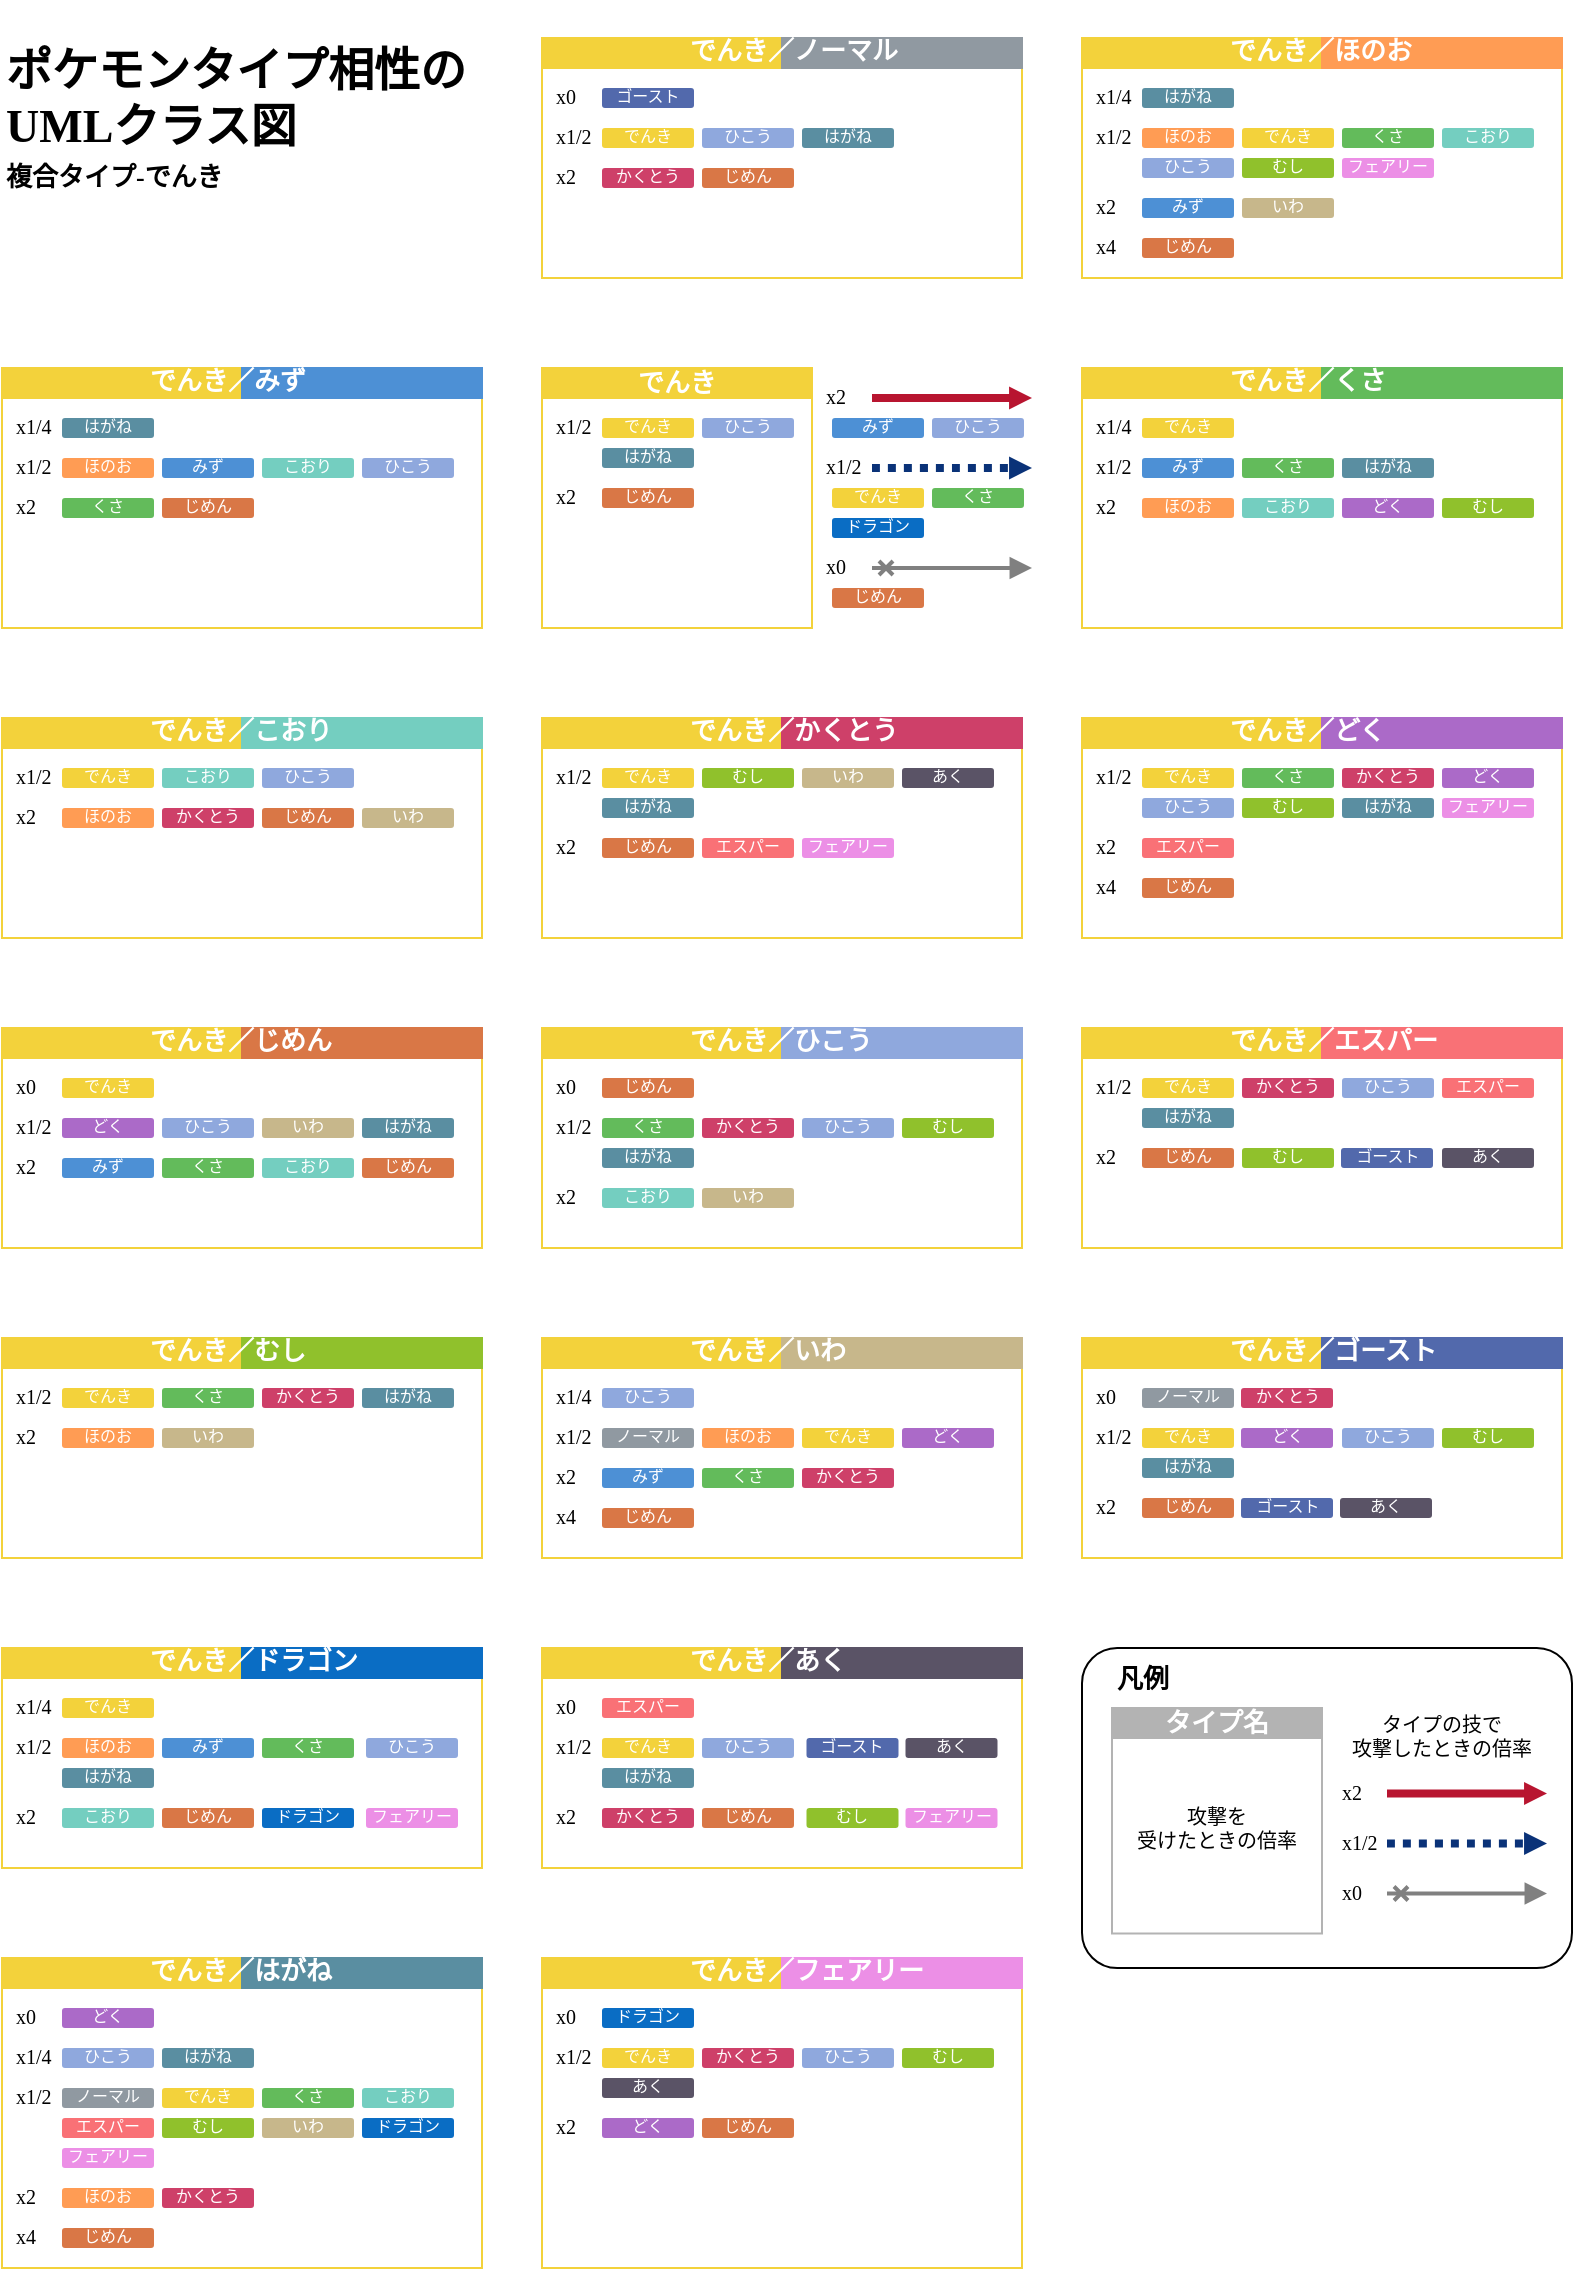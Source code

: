 <mxfile version="20.7.4" type="device"><diagram id="Qr_8famAjaqVTtmJdwXq" name="Page-1"><mxGraphModel dx="1434" dy="886" grid="1" gridSize="5" guides="1" tooltips="1" connect="1" arrows="1" fold="1" page="1" pageScale="1" pageWidth="827" pageHeight="1169" math="0" shadow="0"><root><mxCell id="0"/><mxCell id="d5I39jx0NeOhBKG1ckWR-7" value="legend" style="" parent="0"/><mxCell id="PEvTHKgHDkRlmW3VHJSa-126" value="" style="rounded=1;whiteSpace=wrap;html=1;fontFamily=Noto Sans JP;fontSize=8;fontColor=#000000;gradientColor=none;arcSize=11;fontSource=https%3A%2F%2Ffonts.googleapis.com%2Fcss%3Ffamily%3DNoto%2BSans%2BJP;" parent="d5I39jx0NeOhBKG1ckWR-7" vertex="1"><mxGeometry x="560" y="825" width="245" height="160" as="geometry"/></mxCell><mxCell id="PEvTHKgHDkRlmW3VHJSa-129" value="タイプ名" style="swimlane;whiteSpace=wrap;html=1;labelBackgroundColor=none;fontSize=13;fontColor=#FFFFFF;fillColor=#B3B3B3;labelBorderColor=none;strokeColor=#B3B3B3;startSize=15;verticalAlign=middle;horizontal=1;spacing=0;spacingTop=0;swimlaneFillColor=#FFFFFF;fontFamily=Noto Sans JP;fontSource=https%3A%2F%2Ffonts.googleapis.com%2Fcss%3Ffamily%3DNoto%2BSans%2BJP;spacingBottom=1;" parent="d5I39jx0NeOhBKG1ckWR-7" vertex="1"><mxGeometry x="575" y="855" width="105" height="112.75" as="geometry"><mxRectangle x="925" y="585" width="70" height="40" as="alternateBounds"/></mxGeometry></mxCell><mxCell id="PEvTHKgHDkRlmW3VHJSa-130" value="攻撃を&lt;br&gt;受けたときの倍率" style="text;html=1;strokeColor=none;fillColor=none;align=center;verticalAlign=middle;whiteSpace=wrap;rounded=0;labelBackgroundColor=none;labelBorderColor=none;fontSize=10;fontColor=#000000;fontFamily=Noto Sans JP;fontSource=https%3A%2F%2Ffonts.googleapis.com%2Fcss%3Ffamily%3DNoto%2BSans%2BJP;" parent="PEvTHKgHDkRlmW3VHJSa-129" vertex="1"><mxGeometry y="40" width="105" height="40" as="geometry"/></mxCell><mxCell id="PEvTHKgHDkRlmW3VHJSa-139" value="タイプの技で&lt;br&gt;攻撃したときの倍率" style="text;html=1;strokeColor=none;fillColor=none;align=center;verticalAlign=middle;whiteSpace=wrap;rounded=0;labelBackgroundColor=none;labelBorderColor=none;fontSize=10;fontColor=#000000;fontFamily=Noto Sans JP;fontSource=https%3A%2F%2Ffonts.googleapis.com%2Fcss%3Ffamily%3DNoto%2BSans%2BJP;" parent="d5I39jx0NeOhBKG1ckWR-7" vertex="1"><mxGeometry x="680" y="855" width="120" height="27" as="geometry"/></mxCell><mxCell id="PEvTHKgHDkRlmW3VHJSa-128" value="&lt;p style=&quot;line-height: 100%;&quot;&gt;&lt;font style=&quot;font-size: 13px;&quot;&gt;凡例&lt;/font&gt;&lt;/p&gt;" style="text;strokeColor=none;fillColor=none;html=1;fontSize=24;fontStyle=1;verticalAlign=middle;align=center;fontFamily=Noto Sans JP;fontColor=#000000;gradientColor=none;rounded=1;arcSize=0;fontSource=https%3A%2F%2Ffonts.googleapis.com%2Fcss%3Ffamily%3DNoto%2BSans%2BJP;spacing=0;horizontal=1;" parent="d5I39jx0NeOhBKG1ckWR-7" vertex="1"><mxGeometry x="570" y="825" width="40" height="25" as="geometry"/></mxCell><mxCell id="gQjBJa5YPRh5_dlr3NV6-1" value="x2" style="text;html=1;strokeColor=none;fillColor=none;align=left;verticalAlign=middle;whiteSpace=wrap;rounded=0;labelBackgroundColor=none;labelBorderColor=none;fontSize=10;fontColor=#000000;fontFamily=Noto Sans JP;fontSource=https%3A%2F%2Ffonts.googleapis.com%2Fcss%3Ffamily%3DNoto%2BSans%2BJP;spacingBottom=2;fontStyle=0;" parent="d5I39jx0NeOhBKG1ckWR-7" vertex="1"><mxGeometry x="687.5" y="887.75" width="25" height="20" as="geometry"/></mxCell><mxCell id="gQjBJa5YPRh5_dlr3NV6-2" value="" style="endArrow=block;html=1;rounded=0;fontSize=12;startSize=14;endSize=1;sourcePerimeterSpacing=8;targetPerimeterSpacing=8;curved=1;exitX=1;exitY=0.5;exitDx=0;exitDy=0;endFill=1;strokeWidth=4;strokeColor=#B81530;" parent="d5I39jx0NeOhBKG1ckWR-7" source="gQjBJa5YPRh5_dlr3NV6-1" edge="1"><mxGeometry width="50" height="50" relative="1" as="geometry"><mxPoint x="817.5" y="1022.75" as="sourcePoint"/><mxPoint x="792.5" y="897.75" as="targetPoint"/></mxGeometry></mxCell><mxCell id="gQjBJa5YPRh5_dlr3NV6-3" value="x1/2" style="text;html=1;strokeColor=none;fillColor=none;align=left;verticalAlign=middle;whiteSpace=wrap;rounded=0;labelBackgroundColor=none;labelBorderColor=none;fontSize=10;fontColor=#000000;fontFamily=Noto Sans JP;fontSource=https%3A%2F%2Ffonts.googleapis.com%2Fcss%3Ffamily%3DNoto%2BSans%2BJP;spacingBottom=2;fontStyle=0;" parent="d5I39jx0NeOhBKG1ckWR-7" vertex="1"><mxGeometry x="687.5" y="912.75" width="25" height="20" as="geometry"/></mxCell><mxCell id="gQjBJa5YPRh5_dlr3NV6-4" value="" style="endArrow=block;html=1;rounded=0;fontSize=12;startSize=14;endSize=1;sourcePerimeterSpacing=8;targetPerimeterSpacing=8;curved=1;exitX=1;exitY=0.5;exitDx=0;exitDy=0;endFill=1;strokeWidth=4;strokeColor=#0A3278;dashed=1;dashPattern=1 1;" parent="d5I39jx0NeOhBKG1ckWR-7" source="gQjBJa5YPRh5_dlr3NV6-3" edge="1"><mxGeometry width="50" height="50" relative="1" as="geometry"><mxPoint x="812.5" y="1042.75" as="sourcePoint"/><mxPoint x="792.5" y="922.75" as="targetPoint"/></mxGeometry></mxCell><mxCell id="gQjBJa5YPRh5_dlr3NV6-5" value="x0" style="text;html=1;strokeColor=none;fillColor=none;align=left;verticalAlign=middle;whiteSpace=wrap;rounded=0;labelBackgroundColor=none;labelBorderColor=none;fontSize=10;fontColor=#000000;fontFamily=Noto Sans JP;fontSource=https%3A%2F%2Ffonts.googleapis.com%2Fcss%3Ffamily%3DNoto%2BSans%2BJP;spacingBottom=2;" parent="d5I39jx0NeOhBKG1ckWR-7" vertex="1"><mxGeometry x="687.5" y="937.75" width="25" height="20" as="geometry"/></mxCell><mxCell id="gQjBJa5YPRh5_dlr3NV6-6" value="" style="endArrow=block;html=1;rounded=0;fontSize=12;startSize=4;endSize=6;sourcePerimeterSpacing=8;targetPerimeterSpacing=8;curved=1;exitX=1;exitY=0.5;exitDx=0;exitDy=0;endFill=1;strokeWidth=2;strokeColor=#808080;startArrow=cross;startFill=0;" parent="d5I39jx0NeOhBKG1ckWR-7" source="gQjBJa5YPRh5_dlr3NV6-5" edge="1"><mxGeometry width="50" height="50" relative="1" as="geometry"><mxPoint x="812.5" y="1067.75" as="sourcePoint"/><mxPoint x="792.5" y="947.75" as="targetPoint"/></mxGeometry></mxCell><mxCell id="FaVOw6M2RNFCwPZKWC2a-0" value="&lt;font style=&quot;&quot; data-font-src=&quot;https://fonts.googleapis.com/css?family=Noto+Sans+JP&quot; face=&quot;Noto Sans JP&quot;&gt;&lt;b style=&quot;font-size: 23px;&quot;&gt;ポケモンタイプ相性の&lt;/b&gt;&lt;br&gt;&lt;b style=&quot;font-size: 23px;&quot;&gt;UMLクラス図 &lt;/b&gt;&lt;br&gt;&lt;b style=&quot;border-color: var(--border-color);&quot;&gt;&lt;font style=&quot;border-color: var(--border-color); font-size: 13px;&quot;&gt;複合タイプ‐でんき&lt;/font&gt;&lt;/b&gt;&lt;br&gt;&lt;/font&gt;" style="text;html=1;strokeColor=none;fillColor=none;align=left;verticalAlign=middle;whiteSpace=wrap;rounded=0;fontSize=16;" parent="d5I39jx0NeOhBKG1ckWR-7" vertex="1"><mxGeometry x="20" y="15" width="240" height="90" as="geometry"/></mxCell><object label="arrow" id="Bx1HaN9AnKahGZ1U_tKp-2"><mxCell style="" parent="0"/></object><mxCell id="adKKj-Pvw6d76sPZAh1R-47" value="x2" style="text;html=1;strokeColor=none;fillColor=none;align=left;verticalAlign=middle;whiteSpace=wrap;rounded=0;labelBackgroundColor=none;labelBorderColor=none;fontSize=10;fontColor=#000000;fontFamily=Noto Sans JP;fontSource=https%3A%2F%2Ffonts.googleapis.com%2Fcss%3Ffamily%3DNoto%2BSans%2BJP;spacingBottom=2;fontStyle=0;" parent="Bx1HaN9AnKahGZ1U_tKp-2" vertex="1"><mxGeometry x="430" y="190" width="25" height="20" as="geometry"/></mxCell><mxCell id="adKKj-Pvw6d76sPZAh1R-48" value="" style="endArrow=block;html=1;rounded=0;fontSize=12;startSize=14;endSize=1;sourcePerimeterSpacing=8;targetPerimeterSpacing=8;curved=1;exitX=1;exitY=0.5;exitDx=0;exitDy=0;endFill=1;strokeWidth=4;strokeColor=#B81530;" parent="Bx1HaN9AnKahGZ1U_tKp-2" source="adKKj-Pvw6d76sPZAh1R-47" edge="1"><mxGeometry width="50" height="50" relative="1" as="geometry"><mxPoint x="560" y="325" as="sourcePoint"/><mxPoint x="535.0" y="200" as="targetPoint"/></mxGeometry></mxCell><mxCell id="adKKj-Pvw6d76sPZAh1R-51" value="みず" style="rounded=1;whiteSpace=wrap;html=1;labelBackgroundColor=none;fontSize=8;fontColor=#FFFFFF;fillColor=#4d90d5;strokeColor=none;fontStyle=0;spacing=0;spacingTop=0;fontFamily=Noto Sans JP;fontSource=https%3A%2F%2Ffonts.googleapis.com%2Fcss%3Ffamily%3DNoto%2BSans%2BJP;spacingBottom=2;" parent="Bx1HaN9AnKahGZ1U_tKp-2" vertex="1"><mxGeometry x="435" y="210" width="46" height="10" as="geometry"/></mxCell><mxCell id="adKKj-Pvw6d76sPZAh1R-52" value="ひこう" style="rounded=1;whiteSpace=wrap;html=1;labelBackgroundColor=none;fontSize=8;fontColor=#FFFFFF;fillColor=#8fa8dd;strokeColor=none;fontStyle=0;spacing=0;spacingTop=0;fontFamily=Noto Sans JP;fontSource=https%3A%2F%2Ffonts.googleapis.com%2Fcss%3Ffamily%3DNoto%2BSans%2BJP;spacingBottom=2;" parent="Bx1HaN9AnKahGZ1U_tKp-2" vertex="1"><mxGeometry x="485" y="210" width="46" height="10" as="geometry"/></mxCell><mxCell id="adKKj-Pvw6d76sPZAh1R-53" value="x1/2" style="text;html=1;strokeColor=none;fillColor=none;align=left;verticalAlign=middle;whiteSpace=wrap;rounded=0;labelBackgroundColor=none;labelBorderColor=none;fontSize=10;fontColor=#000000;fontFamily=Noto Sans JP;fontSource=https%3A%2F%2Ffonts.googleapis.com%2Fcss%3Ffamily%3DNoto%2BSans%2BJP;spacingBottom=2;fontStyle=0;" parent="Bx1HaN9AnKahGZ1U_tKp-2" vertex="1"><mxGeometry x="430" y="225" width="25" height="20" as="geometry"/></mxCell><mxCell id="adKKj-Pvw6d76sPZAh1R-54" value="" style="endArrow=block;html=1;rounded=0;fontSize=12;startSize=14;endSize=1;sourcePerimeterSpacing=8;targetPerimeterSpacing=8;curved=1;exitX=1;exitY=0.5;exitDx=0;exitDy=0;endFill=1;strokeWidth=4;strokeColor=#0A3278;dashed=1;dashPattern=1 1;" parent="Bx1HaN9AnKahGZ1U_tKp-2" source="adKKj-Pvw6d76sPZAh1R-53" edge="1"><mxGeometry width="50" height="50" relative="1" as="geometry"><mxPoint x="555" y="355" as="sourcePoint"/><mxPoint x="535.0" y="235" as="targetPoint"/></mxGeometry></mxCell><mxCell id="adKKj-Pvw6d76sPZAh1R-55" value="でんき" style="rounded=1;whiteSpace=wrap;html=1;labelBackgroundColor=none;fontSize=8;fontColor=#FFFFFF;fillColor=#f3d23b;strokeColor=none;fontStyle=0;spacing=0;spacingTop=0;fontFamily=Noto Sans JP;fontSource=https%3A%2F%2Ffonts.googleapis.com%2Fcss%3Ffamily%3DNoto%2BSans%2BJP;spacingBottom=2;" parent="Bx1HaN9AnKahGZ1U_tKp-2" vertex="1"><mxGeometry x="435" y="245" width="46" height="10" as="geometry"/></mxCell><mxCell id="adKKj-Pvw6d76sPZAh1R-56" value="くさ" style="rounded=1;whiteSpace=wrap;html=1;labelBackgroundColor=none;fontSize=8;fontColor=#FFFFFF;fillColor=#63bb5b;strokeColor=none;fontStyle=0;spacing=0;spacingTop=0;fontFamily=Noto Sans JP;fontSource=https%3A%2F%2Ffonts.googleapis.com%2Fcss%3Ffamily%3DNoto%2BSans%2BJP;spacingBottom=2;" parent="Bx1HaN9AnKahGZ1U_tKp-2" vertex="1"><mxGeometry x="485" y="245" width="46" height="10" as="geometry"/></mxCell><mxCell id="adKKj-Pvw6d76sPZAh1R-57" value="ドラゴン" style="rounded=1;whiteSpace=wrap;html=1;labelBackgroundColor=none;fontSize=8;fontColor=#FFFFFF;fillColor=#0a6dc4;strokeColor=none;fontStyle=0;spacing=0;spacingTop=0;fontFamily=Noto Sans JP;fontSource=https%3A%2F%2Ffonts.googleapis.com%2Fcss%3Ffamily%3DNoto%2BSans%2BJP;spacingBottom=2;" parent="Bx1HaN9AnKahGZ1U_tKp-2" vertex="1"><mxGeometry x="435" y="260" width="46" height="10" as="geometry"/></mxCell><mxCell id="adKKj-Pvw6d76sPZAh1R-58" value="x0" style="text;html=1;strokeColor=none;fillColor=none;align=left;verticalAlign=middle;whiteSpace=wrap;rounded=0;labelBackgroundColor=none;labelBorderColor=none;fontSize=10;fontColor=#000000;fontFamily=Noto Sans JP;fontSource=https%3A%2F%2Ffonts.googleapis.com%2Fcss%3Ffamily%3DNoto%2BSans%2BJP;spacingBottom=2;" parent="Bx1HaN9AnKahGZ1U_tKp-2" vertex="1"><mxGeometry x="430" y="275" width="25" height="20" as="geometry"/></mxCell><mxCell id="adKKj-Pvw6d76sPZAh1R-59" value="" style="endArrow=block;html=1;rounded=0;fontSize=12;startSize=4;endSize=6;sourcePerimeterSpacing=8;targetPerimeterSpacing=8;curved=1;exitX=1;exitY=0.5;exitDx=0;exitDy=0;endFill=1;strokeWidth=2;strokeColor=#808080;startArrow=cross;startFill=0;" parent="Bx1HaN9AnKahGZ1U_tKp-2" source="adKKj-Pvw6d76sPZAh1R-58" edge="1"><mxGeometry width="50" height="50" relative="1" as="geometry"><mxPoint x="555" y="405" as="sourcePoint"/><mxPoint x="535" y="285" as="targetPoint"/></mxGeometry></mxCell><mxCell id="adKKj-Pvw6d76sPZAh1R-60" value="じめん" style="rounded=1;whiteSpace=wrap;html=1;labelBackgroundColor=none;fontSize=8;fontColor=#FFFFFF;fillColor=#d97746;strokeColor=none;fontStyle=0;spacing=0;spacingTop=0;fontFamily=Noto Sans JP;fontSource=https%3A%2F%2Ffonts.googleapis.com%2Fcss%3Ffamily%3DNoto%2BSans%2BJP;spacingBottom=2;" parent="Bx1HaN9AnKahGZ1U_tKp-2" vertex="1"><mxGeometry x="435" y="295" width="46" height="10" as="geometry"/></mxCell><mxCell id="d5I39jx0NeOhBKG1ckWR-6" value="class" style="" parent="0"/><mxCell id="Ium_XABTXv3M2RgFF2RF-1" value="&lt;font style=&quot;font-size: 13px;&quot;&gt;でんき&lt;/font&gt;" style="swimlane;whiteSpace=wrap;html=1;labelBackgroundColor=none;fontSize=13;fontColor=#FFFFFF;fillColor=#f3d23b;labelBorderColor=none;strokeColor=#f3d23b;startSize=15;verticalAlign=middle;horizontal=1;spacing=0;spacingTop=0;swimlaneFillColor=#FFFFFF;fontFamily=Noto Sans JP;fontSource=https%3A%2F%2Ffonts.googleapis.com%2Fcss%3Ffamily%3DNoto%2BSans%2BJP;spacingBottom=1;" parent="d5I39jx0NeOhBKG1ckWR-6" vertex="1"><mxGeometry x="290" y="185" width="135" height="130" as="geometry"><mxRectangle x="35" y="55" width="70" height="40" as="alternateBounds"/></mxGeometry></mxCell><mxCell id="Ium_XABTXv3M2RgFF2RF-3" value="x1/2" style="text;html=1;strokeColor=none;fillColor=none;align=left;verticalAlign=middle;whiteSpace=wrap;rounded=0;labelBackgroundColor=none;labelBorderColor=none;fontSize=10;fontColor=#000000;fontFamily=Noto Sans JP;fontSource=https%3A%2F%2Ffonts.googleapis.com%2Fcss%3Ffamily%3DNoto%2BSans%2BJP;spacingBottom=2;" parent="Ium_XABTXv3M2RgFF2RF-1" vertex="1"><mxGeometry x="5" y="20" width="25" height="20" as="geometry"/></mxCell><mxCell id="Ium_XABTXv3M2RgFF2RF-5" value="でんき" style="rounded=1;whiteSpace=wrap;html=1;labelBackgroundColor=none;fontSize=8;fontColor=#FFFFFF;fillColor=#f3d23b;strokeColor=none;fontStyle=0;spacing=0;spacingTop=0;fontFamily=Noto Sans JP;fontSource=https%3A%2F%2Ffonts.googleapis.com%2Fcss%3Ffamily%3DNoto%2BSans%2BJP;spacingBottom=2;" parent="Ium_XABTXv3M2RgFF2RF-1" vertex="1"><mxGeometry x="30" y="25" width="46" height="10" as="geometry"/></mxCell><mxCell id="Ium_XABTXv3M2RgFF2RF-7" value="ひこう" style="rounded=1;whiteSpace=wrap;html=1;labelBackgroundColor=none;fontSize=8;fontColor=#FFFFFF;fillColor=#8fa8dd;strokeColor=none;fontStyle=0;spacing=0;spacingTop=0;fontFamily=Noto Sans JP;fontSource=https%3A%2F%2Ffonts.googleapis.com%2Fcss%3Ffamily%3DNoto%2BSans%2BJP;spacingBottom=2;" parent="Ium_XABTXv3M2RgFF2RF-1" vertex="1"><mxGeometry x="80" y="25" width="46" height="10" as="geometry"/></mxCell><mxCell id="Ium_XABTXv3M2RgFF2RF-8" value="はがね" style="rounded=1;whiteSpace=wrap;html=1;labelBackgroundColor=none;fontSize=8;fontColor=#FFFFFF;fillColor=#5a8ea1;strokeColor=none;fontStyle=0;spacing=0;spacingTop=0;fontFamily=Noto Sans JP;fontSource=https%3A%2F%2Ffonts.googleapis.com%2Fcss%3Ffamily%3DNoto%2BSans%2BJP;spacingBottom=2;" parent="Ium_XABTXv3M2RgFF2RF-1" vertex="1"><mxGeometry x="30" y="40" width="46" height="10" as="geometry"/></mxCell><mxCell id="Ium_XABTXv3M2RgFF2RF-2" value="x2" style="text;html=1;strokeColor=none;fillColor=none;align=left;verticalAlign=middle;whiteSpace=wrap;rounded=0;labelBackgroundColor=none;labelBorderColor=none;fontSize=10;fontColor=#000000;fontFamily=Noto Sans JP;fontSource=https%3A%2F%2Ffonts.googleapis.com%2Fcss%3Ffamily%3DNoto%2BSans%2BJP;spacingBottom=2;spacing=2;" parent="Ium_XABTXv3M2RgFF2RF-1" vertex="1"><mxGeometry x="5" y="55" width="25" height="20" as="geometry"/></mxCell><mxCell id="Ium_XABTXv3M2RgFF2RF-4" value="じめん" style="rounded=1;whiteSpace=wrap;html=1;labelBackgroundColor=none;fontSize=8;fontColor=#FFFFFF;fillColor=#d97746;strokeColor=none;fontStyle=0;spacing=0;spacingTop=0;fontFamily=Noto Sans JP;fontSource=https%3A%2F%2Ffonts.googleapis.com%2Fcss%3Ffamily%3DNoto%2BSans%2BJP;spacingBottom=2;" parent="Ium_XABTXv3M2RgFF2RF-1" vertex="1"><mxGeometry x="30" y="60" width="46" height="10" as="geometry"/></mxCell><mxCell id="cf3KtX2THK3ZpVloCfQG-83" value="" style="swimlane;whiteSpace=wrap;html=1;labelBackgroundColor=none;fontSize=13;fontColor=#FFFFFF;fillColor=#F3D23B;labelBorderColor=none;strokeColor=#F3D23B;startSize=15;verticalAlign=middle;horizontal=1;spacing=0;spacingTop=0;swimlaneFillColor=#FFFFFF;fontFamily=Noto Sans JP;fontSource=https%3A%2F%2Ffonts.googleapis.com%2Fcss%3Ffamily%3DNoto%2BSans%2BJP;spacingBottom=1;fillStyle=auto;gradientColor=none;gradientDirection=east;perimeterSpacing=0;rounded=0;shadow=0;glass=0;swimlaneLine=1;comic=0;enumerate=0;moveCells=0;treeMoving=0;metaEdit=0;snapToPoint=0;swimlaneBody=1;swimlaneHead=1;separatorColor=none;strokeWidth=1;strokeOpacity=100;" vertex="1" parent="d5I39jx0NeOhBKG1ckWR-6"><mxGeometry x="290" y="20" width="240" height="120" as="geometry"><mxRectangle x="35" y="55" width="70" height="40" as="alternateBounds"/></mxGeometry></mxCell><mxCell id="cf3KtX2THK3ZpVloCfQG-84" value="x0" style="text;html=1;strokeColor=none;fillColor=none;align=left;verticalAlign=middle;whiteSpace=wrap;rounded=0;labelBackgroundColor=none;labelBorderColor=none;fontSize=10;fontColor=#000000;fontFamily=Noto Sans JP;fontSource=https%3A%2F%2Ffonts.googleapis.com%2Fcss%3Ffamily%3DNoto%2BSans%2BJP;spacingBottom=2;" vertex="1" parent="cf3KtX2THK3ZpVloCfQG-83"><mxGeometry x="5" y="20" width="25" height="20" as="geometry"/></mxCell><mxCell id="cf3KtX2THK3ZpVloCfQG-85" value="x1/2" style="text;html=1;strokeColor=none;fillColor=none;align=left;verticalAlign=middle;whiteSpace=wrap;rounded=0;labelBackgroundColor=none;labelBorderColor=none;fontSize=10;fontColor=#000000;fontFamily=Noto Sans JP;fontSource=https%3A%2F%2Ffonts.googleapis.com%2Fcss%3Ffamily%3DNoto%2BSans%2BJP;spacingBottom=2;" vertex="1" parent="cf3KtX2THK3ZpVloCfQG-83"><mxGeometry x="5" y="40" width="25" height="20" as="geometry"/></mxCell><mxCell id="cf3KtX2THK3ZpVloCfQG-86" value="" style="rounded=0;whiteSpace=wrap;html=1;shadow=0;glass=0;comic=0;sketch=0;fillStyle=auto;strokeColor=#9099A1;strokeWidth=1;fontSize=16;fontColor=#FFFFFF;fillColor=#9099A1;gradientColor=none;gradientDirection=east;align=left;" vertex="1" parent="cf3KtX2THK3ZpVloCfQG-83"><mxGeometry x="120" width="120" height="15" as="geometry"/></mxCell><mxCell id="cf3KtX2THK3ZpVloCfQG-87" value="&lt;p style=&quot;line-height: 100%;&quot;&gt;&lt;font style=&quot;font-size: 13px;&quot;&gt;&lt;b&gt;でんき／ノーマル&lt;/b&gt;&lt;/font&gt;&lt;/p&gt;" style="text;strokeColor=none;fillColor=none;align=left;verticalAlign=middle;whiteSpace=wrap;rounded=0;shadow=0;glass=0;comic=0;sketch=0;fillStyle=auto;strokeWidth=1;fontFamily=Noto Sans JP;fontSource=https%3A%2F%2Ffonts.googleapis.com%2Fcss%3Ffamily%3DNoto%2BSans%2BJP;fontSize=16;fontColor=#FFFFFF;spacing=0;html=1;spacingRight=0;spacingTop=-4;spacingLeft=74;" vertex="1" parent="cf3KtX2THK3ZpVloCfQG-83"><mxGeometry width="240" height="15" as="geometry"/></mxCell><mxCell id="cf3KtX2THK3ZpVloCfQG-88" value="x2" style="text;html=1;strokeColor=none;fillColor=none;align=left;verticalAlign=middle;whiteSpace=wrap;rounded=0;labelBackgroundColor=none;labelBorderColor=none;fontSize=10;fontColor=#000000;fontFamily=Noto Sans JP;fontSource=https%3A%2F%2Ffonts.googleapis.com%2Fcss%3Ffamily%3DNoto%2BSans%2BJP;spacingBottom=2;" vertex="1" parent="cf3KtX2THK3ZpVloCfQG-83"><mxGeometry x="5" y="60" width="25" height="20" as="geometry"/></mxCell><mxCell id="Pr32Iz8VlmyBrWNbKnw7-223" value="ゴースト" style="rounded=1;whiteSpace=wrap;html=1;labelBackgroundColor=none;fontSize=8;fontColor=#FFFFFF;fillColor=#5269ac;strokeColor=none;fontStyle=0;spacing=0;spacingTop=0;fontFamily=Noto Sans JP;fontSource=https%3A%2F%2Ffonts.googleapis.com%2Fcss%3Ffamily%3DNoto%2BSans%2BJP;spacingBottom=2;" parent="cf3KtX2THK3ZpVloCfQG-83" vertex="1"><mxGeometry x="30" y="25" width="46" height="10" as="geometry"/></mxCell><mxCell id="cf3KtX2THK3ZpVloCfQG-89" value="でんき" style="rounded=1;whiteSpace=wrap;html=1;labelBackgroundColor=none;fontSize=8;fontColor=#FFFFFF;fillColor=#f3d23b;strokeColor=none;fontStyle=0;spacing=0;spacingTop=0;fontFamily=Noto Sans JP;fontSource=https%3A%2F%2Ffonts.googleapis.com%2Fcss%3Ffamily%3DNoto%2BSans%2BJP;spacingBottom=2;" vertex="1" parent="cf3KtX2THK3ZpVloCfQG-83"><mxGeometry x="30" y="45" width="46" height="10" as="geometry"/></mxCell><mxCell id="cf3KtX2THK3ZpVloCfQG-90" value="ひこう" style="rounded=1;whiteSpace=wrap;html=1;labelBackgroundColor=none;fontSize=8;fontColor=#FFFFFF;fillColor=#8fa8dd;strokeColor=none;fontStyle=0;spacing=0;spacingTop=0;fontFamily=Noto Sans JP;fontSource=https%3A%2F%2Ffonts.googleapis.com%2Fcss%3Ffamily%3DNoto%2BSans%2BJP;spacingBottom=2;" vertex="1" parent="cf3KtX2THK3ZpVloCfQG-83"><mxGeometry x="80" y="45" width="46" height="10" as="geometry"/></mxCell><mxCell id="cf3KtX2THK3ZpVloCfQG-91" value="はがね" style="rounded=1;whiteSpace=wrap;html=1;labelBackgroundColor=none;fontSize=8;fontColor=#FFFFFF;fillColor=#5a8ea1;strokeColor=none;fontStyle=0;spacing=0;spacingTop=0;fontFamily=Noto Sans JP;fontSource=https%3A%2F%2Ffonts.googleapis.com%2Fcss%3Ffamily%3DNoto%2BSans%2BJP;spacingBottom=2;" vertex="1" parent="cf3KtX2THK3ZpVloCfQG-83"><mxGeometry x="130" y="45" width="46" height="10" as="geometry"/></mxCell><mxCell id="Pr32Iz8VlmyBrWNbKnw7-231" value="かくとう" style="rounded=1;whiteSpace=wrap;html=1;labelBackgroundColor=none;fontSize=8;fontColor=#FFFFFF;fillColor=#ce4069;strokeColor=none;fontStyle=0;spacing=0;spacingTop=0;fontFamily=Noto Sans JP;fontSource=https%3A%2F%2Ffonts.googleapis.com%2Fcss%3Ffamily%3DNoto%2BSans%2BJP;spacingBottom=2;" parent="cf3KtX2THK3ZpVloCfQG-83" vertex="1"><mxGeometry x="30" y="65" width="46" height="10" as="geometry"/></mxCell><mxCell id="cf3KtX2THK3ZpVloCfQG-92" value="じめん" style="rounded=1;whiteSpace=wrap;html=1;labelBackgroundColor=none;fontSize=8;fontColor=#FFFFFF;fillColor=#d97746;strokeColor=none;fontStyle=0;spacing=0;spacingTop=0;fontFamily=Noto Sans JP;fontSource=https%3A%2F%2Ffonts.googleapis.com%2Fcss%3Ffamily%3DNoto%2BSans%2BJP;spacingBottom=2;" vertex="1" parent="cf3KtX2THK3ZpVloCfQG-83"><mxGeometry x="80" y="65" width="46" height="10" as="geometry"/></mxCell><mxCell id="cf3KtX2THK3ZpVloCfQG-93" value="" style="swimlane;whiteSpace=wrap;html=1;labelBackgroundColor=none;fontSize=13;fontColor=#FFFFFF;fillColor=#F3D23B;labelBorderColor=none;strokeColor=#F3D23B;startSize=15;verticalAlign=middle;horizontal=1;spacing=0;spacingTop=0;swimlaneFillColor=#FFFFFF;fontFamily=Noto Sans JP;fontSource=https%3A%2F%2Ffonts.googleapis.com%2Fcss%3Ffamily%3DNoto%2BSans%2BJP;spacingBottom=1;fillStyle=auto;gradientColor=none;gradientDirection=east;perimeterSpacing=0;rounded=0;shadow=0;glass=0;swimlaneLine=1;comic=0;enumerate=0;moveCells=0;treeMoving=0;metaEdit=0;snapToPoint=0;swimlaneBody=1;swimlaneHead=1;separatorColor=none;strokeWidth=1;strokeOpacity=100;" vertex="1" parent="d5I39jx0NeOhBKG1ckWR-6"><mxGeometry x="560" y="20" width="240" height="120" as="geometry"><mxRectangle x="35" y="55" width="70" height="40" as="alternateBounds"/></mxGeometry></mxCell><mxCell id="cf3KtX2THK3ZpVloCfQG-94" value="x1/4" style="text;html=1;strokeColor=none;fillColor=none;align=left;verticalAlign=middle;whiteSpace=wrap;rounded=0;labelBackgroundColor=none;labelBorderColor=none;fontSize=10;fontColor=#000000;fontFamily=Noto Sans JP;fontSource=https%3A%2F%2Ffonts.googleapis.com%2Fcss%3Ffamily%3DNoto%2BSans%2BJP;spacingBottom=2;" vertex="1" parent="cf3KtX2THK3ZpVloCfQG-93"><mxGeometry x="5" y="20" width="25" height="20" as="geometry"/></mxCell><mxCell id="cf3KtX2THK3ZpVloCfQG-95" value="x1/2" style="text;html=1;strokeColor=none;fillColor=none;align=left;verticalAlign=middle;whiteSpace=wrap;rounded=0;labelBackgroundColor=none;labelBorderColor=none;fontSize=10;fontColor=#000000;fontFamily=Noto Sans JP;fontSource=https%3A%2F%2Ffonts.googleapis.com%2Fcss%3Ffamily%3DNoto%2BSans%2BJP;spacingBottom=2;" vertex="1" parent="cf3KtX2THK3ZpVloCfQG-93"><mxGeometry x="5" y="40" width="25" height="20" as="geometry"/></mxCell><mxCell id="cf3KtX2THK3ZpVloCfQG-96" value="" style="rounded=0;whiteSpace=wrap;html=1;shadow=0;glass=0;comic=0;sketch=0;fillStyle=auto;strokeColor=#FF9C54;strokeWidth=1;fontSize=16;fontColor=#FFFFFF;fillColor=#FF9C54;gradientColor=none;gradientDirection=east;align=left;" vertex="1" parent="cf3KtX2THK3ZpVloCfQG-93"><mxGeometry x="120" width="120" height="15" as="geometry"/></mxCell><mxCell id="cf3KtX2THK3ZpVloCfQG-97" value="&lt;p style=&quot;line-height: 100%;&quot;&gt;&lt;font style=&quot;font-size: 13px;&quot;&gt;&lt;b&gt;でんき／ほのお&lt;/b&gt;&lt;/font&gt;&lt;/p&gt;" style="text;strokeColor=none;fillColor=none;align=left;verticalAlign=middle;whiteSpace=wrap;rounded=0;shadow=0;glass=0;comic=0;sketch=0;fillStyle=auto;strokeWidth=1;fontFamily=Noto Sans JP;fontSource=https%3A%2F%2Ffonts.googleapis.com%2Fcss%3Ffamily%3DNoto%2BSans%2BJP;fontSize=16;fontColor=#FFFFFF;spacing=0;html=1;spacingRight=0;spacingTop=-4;spacingLeft=74;" vertex="1" parent="cf3KtX2THK3ZpVloCfQG-93"><mxGeometry width="240" height="15" as="geometry"/></mxCell><mxCell id="cf3KtX2THK3ZpVloCfQG-98" value="x2" style="text;html=1;strokeColor=none;fillColor=none;align=left;verticalAlign=middle;whiteSpace=wrap;rounded=0;labelBackgroundColor=none;labelBorderColor=none;fontSize=10;fontColor=#000000;fontFamily=Noto Sans JP;fontSource=https%3A%2F%2Ffonts.googleapis.com%2Fcss%3Ffamily%3DNoto%2BSans%2BJP;spacingBottom=2;" vertex="1" parent="cf3KtX2THK3ZpVloCfQG-93"><mxGeometry x="5" y="75" width="25" height="20" as="geometry"/></mxCell><mxCell id="Pr32Iz8VlmyBrWNbKnw7-185" value="はがね" style="rounded=1;whiteSpace=wrap;html=1;labelBackgroundColor=none;fontSize=8;fontColor=#FFFFFF;fillColor=#5a8ea1;strokeColor=none;fontStyle=0;spacing=0;spacingTop=0;fontFamily=Noto Sans JP;fontSource=https%3A%2F%2Ffonts.googleapis.com%2Fcss%3Ffamily%3DNoto%2BSans%2BJP;spacingBottom=2;" parent="cf3KtX2THK3ZpVloCfQG-93" vertex="1"><mxGeometry x="30" y="25" width="46" height="10" as="geometry"/></mxCell><mxCell id="cf3KtX2THK3ZpVloCfQG-99" value="でんき" style="rounded=1;whiteSpace=wrap;html=1;labelBackgroundColor=none;fontSize=8;fontColor=#FFFFFF;fillColor=#f3d23b;strokeColor=none;fontStyle=0;spacing=0;spacingTop=0;fontFamily=Noto Sans JP;fontSource=https%3A%2F%2Ffonts.googleapis.com%2Fcss%3Ffamily%3DNoto%2BSans%2BJP;spacingBottom=2;" vertex="1" parent="cf3KtX2THK3ZpVloCfQG-93"><mxGeometry x="80" y="45" width="46" height="10" as="geometry"/></mxCell><mxCell id="cf3KtX2THK3ZpVloCfQG-100" value="ひこう" style="rounded=1;whiteSpace=wrap;html=1;labelBackgroundColor=none;fontSize=8;fontColor=#FFFFFF;fillColor=#8fa8dd;strokeColor=none;fontStyle=0;spacing=0;spacingTop=0;fontFamily=Noto Sans JP;fontSource=https%3A%2F%2Ffonts.googleapis.com%2Fcss%3Ffamily%3DNoto%2BSans%2BJP;spacingBottom=2;" vertex="1" parent="cf3KtX2THK3ZpVloCfQG-93"><mxGeometry x="30" y="60" width="46" height="10" as="geometry"/></mxCell><mxCell id="Pr32Iz8VlmyBrWNbKnw7-187" value="ほのお" style="rounded=1;whiteSpace=wrap;html=1;labelBackgroundColor=none;fontSize=8;fontColor=#FFFFFF;fillColor=#ff9c54;strokeColor=none;fontStyle=0;spacing=0;spacingTop=0;fontFamily=Noto Sans JP;fontSource=https%3A%2F%2Ffonts.googleapis.com%2Fcss%3Ffamily%3DNoto%2BSans%2BJP;spacingBottom=2;" parent="cf3KtX2THK3ZpVloCfQG-93" vertex="1"><mxGeometry x="30" y="45" width="46" height="10" as="geometry"/></mxCell><mxCell id="Pr32Iz8VlmyBrWNbKnw7-228" value="くさ" style="rounded=1;whiteSpace=wrap;html=1;labelBackgroundColor=none;fontSize=8;fontColor=#FFFFFF;fillColor=#63bb5b;strokeColor=none;fontStyle=0;spacing=0;spacingTop=0;fontFamily=Noto Sans JP;fontSource=https%3A%2F%2Ffonts.googleapis.com%2Fcss%3Ffamily%3DNoto%2BSans%2BJP;spacingBottom=2;" parent="cf3KtX2THK3ZpVloCfQG-93" vertex="1"><mxGeometry x="130" y="45" width="46" height="10" as="geometry"/></mxCell><mxCell id="Pr32Iz8VlmyBrWNbKnw7-162" value="こおり" style="rounded=1;whiteSpace=wrap;html=1;labelBackgroundColor=none;fontSize=8;fontColor=#FFFFFF;fillColor=#74cec0;strokeColor=none;fontStyle=0;spacing=0;spacingTop=0;fontFamily=Noto Sans JP;fontSource=https%3A%2F%2Ffonts.googleapis.com%2Fcss%3Ffamily%3DNoto%2BSans%2BJP;spacingBottom=2;" parent="cf3KtX2THK3ZpVloCfQG-93" vertex="1"><mxGeometry x="180" y="45" width="46" height="10" as="geometry"/></mxCell><mxCell id="Pr32Iz8VlmyBrWNbKnw7-184" value="むし" style="rounded=1;whiteSpace=wrap;html=1;labelBackgroundColor=none;fontSize=8;fontColor=#FFFFFF;fillColor=#90c12c;strokeColor=none;fontStyle=0;spacing=0;spacingTop=0;fontFamily=Noto Sans JP;fontSource=https%3A%2F%2Ffonts.googleapis.com%2Fcss%3Ffamily%3DNoto%2BSans%2BJP;spacingBottom=2;" parent="cf3KtX2THK3ZpVloCfQG-93" vertex="1"><mxGeometry x="80" y="60" width="46" height="10" as="geometry"/></mxCell><mxCell id="Pr32Iz8VlmyBrWNbKnw7-230" value="フェアリー" style="rounded=1;whiteSpace=wrap;html=1;labelBackgroundColor=none;fontSize=8;fontColor=#FFFFFF;fillColor=#ec8fe6;strokeColor=none;fontStyle=0;spacing=0;spacingTop=0;fontFamily=Noto Sans JP;fontSource=https%3A%2F%2Ffonts.googleapis.com%2Fcss%3Ffamily%3DNoto%2BSans%2BJP;spacingBottom=2;" parent="cf3KtX2THK3ZpVloCfQG-93" vertex="1"><mxGeometry x="130" y="60" width="46" height="10" as="geometry"/></mxCell><mxCell id="Pr32Iz8VlmyBrWNbKnw7-188" value="みず" style="rounded=1;whiteSpace=wrap;html=1;labelBackgroundColor=none;fontSize=8;fontColor=#FFFFFF;fillColor=#4d90d5;strokeColor=none;fontStyle=0;spacing=0;spacingTop=0;fontFamily=Noto Sans JP;fontSource=https%3A%2F%2Ffonts.googleapis.com%2Fcss%3Ffamily%3DNoto%2BSans%2BJP;spacingBottom=2;" parent="cf3KtX2THK3ZpVloCfQG-93" vertex="1"><mxGeometry x="30" y="80" width="46" height="10" as="geometry"/></mxCell><mxCell id="Pr32Iz8VlmyBrWNbKnw7-226" value="いわ" style="rounded=1;whiteSpace=wrap;html=1;labelBackgroundColor=none;fontSize=8;fontColor=#FFFFFF;fillColor=#c7b78b;strokeColor=none;fontStyle=0;spacing=0;spacingTop=0;fontFamily=Noto Sans JP;fontSource=https%3A%2F%2Ffonts.googleapis.com%2Fcss%3Ffamily%3DNoto%2BSans%2BJP;spacingBottom=2;" parent="cf3KtX2THK3ZpVloCfQG-93" vertex="1"><mxGeometry x="80" y="80" width="46" height="10" as="geometry"/></mxCell><mxCell id="cf3KtX2THK3ZpVloCfQG-101" value="x4" style="text;html=1;strokeColor=none;fillColor=none;align=left;verticalAlign=middle;whiteSpace=wrap;rounded=0;labelBackgroundColor=none;labelBorderColor=none;fontSize=10;fontColor=#000000;fontFamily=Noto Sans JP;fontSource=https%3A%2F%2Ffonts.googleapis.com%2Fcss%3Ffamily%3DNoto%2BSans%2BJP;spacingBottom=2;" vertex="1" parent="cf3KtX2THK3ZpVloCfQG-93"><mxGeometry x="5" y="95" width="25" height="20" as="geometry"/></mxCell><mxCell id="Pr32Iz8VlmyBrWNbKnw7-225" value="じめん" style="rounded=1;whiteSpace=wrap;html=1;labelBackgroundColor=none;fontSize=8;fontColor=#FFFFFF;fillColor=#d97746;strokeColor=none;fontStyle=0;spacing=0;spacingTop=0;fontFamily=Noto Sans JP;fontSource=https%3A%2F%2Ffonts.googleapis.com%2Fcss%3Ffamily%3DNoto%2BSans%2BJP;spacingBottom=2;" parent="cf3KtX2THK3ZpVloCfQG-93" vertex="1"><mxGeometry x="30" y="100" width="46" height="10" as="geometry"/></mxCell><mxCell id="cf3KtX2THK3ZpVloCfQG-111" value="" style="swimlane;whiteSpace=wrap;html=1;labelBackgroundColor=none;fontSize=13;fontColor=#FFFFFF;fillColor=#F3D23B;labelBorderColor=none;strokeColor=#F3D23B;startSize=15;verticalAlign=middle;horizontal=1;spacing=0;spacingTop=0;swimlaneFillColor=#FFFFFF;fontFamily=Noto Sans JP;fontSource=https%3A%2F%2Ffonts.googleapis.com%2Fcss%3Ffamily%3DNoto%2BSans%2BJP;spacingBottom=1;fillStyle=auto;gradientColor=none;gradientDirection=east;perimeterSpacing=0;rounded=0;shadow=0;glass=0;swimlaneLine=1;comic=0;enumerate=0;moveCells=0;treeMoving=0;metaEdit=0;snapToPoint=0;swimlaneBody=1;swimlaneHead=1;separatorColor=none;strokeWidth=1;strokeOpacity=100;" vertex="1" parent="d5I39jx0NeOhBKG1ckWR-6"><mxGeometry x="560" y="185" width="240" height="130" as="geometry"><mxRectangle x="35" y="55" width="70" height="40" as="alternateBounds"/></mxGeometry></mxCell><mxCell id="cf3KtX2THK3ZpVloCfQG-112" value="x1/4" style="text;html=1;strokeColor=none;fillColor=none;align=left;verticalAlign=middle;whiteSpace=wrap;rounded=0;labelBackgroundColor=none;labelBorderColor=none;fontSize=10;fontColor=#000000;fontFamily=Noto Sans JP;fontSource=https%3A%2F%2Ffonts.googleapis.com%2Fcss%3Ffamily%3DNoto%2BSans%2BJP;spacingBottom=2;" vertex="1" parent="cf3KtX2THK3ZpVloCfQG-111"><mxGeometry x="5" y="20" width="25" height="20" as="geometry"/></mxCell><mxCell id="cf3KtX2THK3ZpVloCfQG-113" value="x1/2" style="text;html=1;strokeColor=none;fillColor=none;align=left;verticalAlign=middle;whiteSpace=wrap;rounded=0;labelBackgroundColor=none;labelBorderColor=none;fontSize=10;fontColor=#000000;fontFamily=Noto Sans JP;fontSource=https%3A%2F%2Ffonts.googleapis.com%2Fcss%3Ffamily%3DNoto%2BSans%2BJP;spacingBottom=2;" vertex="1" parent="cf3KtX2THK3ZpVloCfQG-111"><mxGeometry x="5" y="40" width="25" height="20" as="geometry"/></mxCell><mxCell id="cf3KtX2THK3ZpVloCfQG-114" value="" style="rounded=0;whiteSpace=wrap;html=1;shadow=0;glass=0;comic=0;sketch=0;fillStyle=auto;strokeColor=#63BB5B;strokeWidth=1;fontSize=16;fontColor=#FFFFFF;fillColor=#63BB5B;gradientColor=none;gradientDirection=east;align=left;" vertex="1" parent="cf3KtX2THK3ZpVloCfQG-111"><mxGeometry x="120" width="120" height="15" as="geometry"/></mxCell><mxCell id="cf3KtX2THK3ZpVloCfQG-115" value="&lt;p style=&quot;line-height: 100%;&quot;&gt;&lt;font style=&quot;font-size: 13px;&quot;&gt;&lt;b&gt;でんき／くさ&lt;/b&gt;&lt;/font&gt;&lt;/p&gt;" style="text;strokeColor=none;fillColor=none;align=left;verticalAlign=middle;whiteSpace=wrap;rounded=0;shadow=0;glass=0;comic=0;sketch=0;fillStyle=auto;strokeWidth=1;fontFamily=Noto Sans JP;fontSource=https%3A%2F%2Ffonts.googleapis.com%2Fcss%3Ffamily%3DNoto%2BSans%2BJP;fontSize=16;fontColor=#FFFFFF;spacing=0;html=1;spacingRight=0;spacingTop=-4;spacingLeft=74;" vertex="1" parent="cf3KtX2THK3ZpVloCfQG-111"><mxGeometry width="240" height="15" as="geometry"/></mxCell><mxCell id="cf3KtX2THK3ZpVloCfQG-116" value="x2" style="text;html=1;strokeColor=none;fillColor=none;align=left;verticalAlign=middle;whiteSpace=wrap;rounded=0;labelBackgroundColor=none;labelBorderColor=none;fontSize=10;fontColor=#000000;fontFamily=Noto Sans JP;fontSource=https%3A%2F%2Ffonts.googleapis.com%2Fcss%3Ffamily%3DNoto%2BSans%2BJP;spacingBottom=2;" vertex="1" parent="cf3KtX2THK3ZpVloCfQG-111"><mxGeometry x="5" y="60" width="25" height="20" as="geometry"/></mxCell><mxCell id="Ium_XABTXv3M2RgFF2RF-26" value="でんき" style="rounded=1;whiteSpace=wrap;html=1;labelBackgroundColor=none;fontSize=8;fontColor=#FFFFFF;fillColor=#f3d23b;strokeColor=none;fontStyle=0;spacing=0;spacingTop=0;fontFamily=Noto Sans JP;fontSource=https%3A%2F%2Ffonts.googleapis.com%2Fcss%3Ffamily%3DNoto%2BSans%2BJP;spacingBottom=2;" parent="cf3KtX2THK3ZpVloCfQG-111" vertex="1"><mxGeometry x="30" y="25" width="46" height="10" as="geometry"/></mxCell><mxCell id="Ium_XABTXv3M2RgFF2RF-27" value="くさ" style="rounded=1;whiteSpace=wrap;html=1;labelBackgroundColor=none;fontSize=8;fontColor=#FFFFFF;fillColor=#63bb5b;strokeColor=none;fontStyle=0;spacing=0;spacingTop=0;fontFamily=Noto Sans JP;fontSource=https%3A%2F%2Ffonts.googleapis.com%2Fcss%3Ffamily%3DNoto%2BSans%2BJP;spacingBottom=2;" parent="cf3KtX2THK3ZpVloCfQG-111" vertex="1"><mxGeometry x="80" y="45" width="46" height="10" as="geometry"/></mxCell><mxCell id="Ium_XABTXv3M2RgFF2RF-25" value="みず" style="rounded=1;whiteSpace=wrap;html=1;labelBackgroundColor=none;fontSize=8;fontColor=#FFFFFF;fillColor=#4d90d5;strokeColor=none;fontStyle=0;spacing=0;spacingTop=0;fontFamily=Noto Sans JP;fontSource=https%3A%2F%2Ffonts.googleapis.com%2Fcss%3Ffamily%3DNoto%2BSans%2BJP;spacingBottom=2;" parent="cf3KtX2THK3ZpVloCfQG-111" vertex="1"><mxGeometry x="30" y="45" width="46" height="10" as="geometry"/></mxCell><mxCell id="cf3KtX2THK3ZpVloCfQG-118" value="はがね" style="rounded=1;whiteSpace=wrap;html=1;labelBackgroundColor=none;fontSize=8;fontColor=#FFFFFF;fillColor=#5a8ea1;strokeColor=none;fontStyle=0;spacing=0;spacingTop=0;fontFamily=Noto Sans JP;fontSource=https%3A%2F%2Ffonts.googleapis.com%2Fcss%3Ffamily%3DNoto%2BSans%2BJP;spacingBottom=2;" vertex="1" parent="cf3KtX2THK3ZpVloCfQG-111"><mxGeometry x="130" y="45" width="46" height="10" as="geometry"/></mxCell><mxCell id="Ium_XABTXv3M2RgFF2RF-22" value="どく" style="rounded=1;whiteSpace=wrap;html=1;labelBackgroundColor=none;fontSize=8;fontColor=#FFFFFF;fillColor=#ab6ac8;strokeColor=none;fontStyle=0;spacing=0;spacingTop=0;fontFamily=Noto Sans JP;fontSource=https%3A%2F%2Ffonts.googleapis.com%2Fcss%3Ffamily%3DNoto%2BSans%2BJP;spacingBottom=2;" parent="cf3KtX2THK3ZpVloCfQG-111" vertex="1"><mxGeometry x="130" y="65" width="46" height="10" as="geometry"/></mxCell><mxCell id="Ium_XABTXv3M2RgFF2RF-24" value="むし" style="rounded=1;whiteSpace=wrap;html=1;labelBackgroundColor=none;fontSize=8;fontColor=#FFFFFF;fillColor=#90c12c;strokeColor=none;fontStyle=0;spacing=0;spacingTop=0;fontFamily=Noto Sans JP;fontSource=https%3A%2F%2Ffonts.googleapis.com%2Fcss%3Ffamily%3DNoto%2BSans%2BJP;spacingBottom=2;" parent="cf3KtX2THK3ZpVloCfQG-111" vertex="1"><mxGeometry x="180" y="65" width="46" height="10" as="geometry"/></mxCell><mxCell id="Ium_XABTXv3M2RgFF2RF-19" value="ほのお" style="rounded=1;whiteSpace=wrap;html=1;labelBackgroundColor=none;fontSize=8;fontColor=#FFFFFF;fillColor=#ff9c54;strokeColor=none;fontStyle=0;spacing=0;spacingTop=0;fontFamily=Noto Sans JP;fontSource=https%3A%2F%2Ffonts.googleapis.com%2Fcss%3Ffamily%3DNoto%2BSans%2BJP;spacingBottom=2;" parent="cf3KtX2THK3ZpVloCfQG-111" vertex="1"><mxGeometry x="30" y="65" width="46" height="10" as="geometry"/></mxCell><mxCell id="Ium_XABTXv3M2RgFF2RF-20" value="こおり" style="rounded=1;whiteSpace=wrap;html=1;labelBackgroundColor=none;fontSize=8;fontColor=#FFFFFF;fillColor=#74cec0;strokeColor=none;fontStyle=0;spacing=0;spacingTop=0;fontFamily=Noto Sans JP;fontSource=https%3A%2F%2Ffonts.googleapis.com%2Fcss%3Ffamily%3DNoto%2BSans%2BJP;spacingBottom=2;" parent="cf3KtX2THK3ZpVloCfQG-111" vertex="1"><mxGeometry x="80" y="65" width="46" height="10" as="geometry"/></mxCell><mxCell id="cf3KtX2THK3ZpVloCfQG-102" value="" style="swimlane;whiteSpace=wrap;html=1;labelBackgroundColor=none;fontSize=13;fontColor=#FFFFFF;fillColor=#F3D23B;labelBorderColor=none;strokeColor=#F3D23B;startSize=15;verticalAlign=middle;horizontal=1;spacing=0;spacingTop=0;swimlaneFillColor=#FFFFFF;fontFamily=Noto Sans JP;fontSource=https%3A%2F%2Ffonts.googleapis.com%2Fcss%3Ffamily%3DNoto%2BSans%2BJP;spacingBottom=1;fillStyle=auto;gradientColor=none;gradientDirection=east;perimeterSpacing=0;rounded=0;shadow=0;glass=0;swimlaneLine=1;comic=0;enumerate=0;moveCells=0;treeMoving=0;metaEdit=0;snapToPoint=0;swimlaneBody=1;swimlaneHead=1;separatorColor=none;strokeWidth=1;strokeOpacity=100;" vertex="1" parent="d5I39jx0NeOhBKG1ckWR-6"><mxGeometry x="20" y="185" width="240" height="130" as="geometry"><mxRectangle x="35" y="55" width="70" height="40" as="alternateBounds"/></mxGeometry></mxCell><mxCell id="cf3KtX2THK3ZpVloCfQG-103" value="x1/4" style="text;html=1;strokeColor=none;fillColor=none;align=left;verticalAlign=middle;whiteSpace=wrap;rounded=0;labelBackgroundColor=none;labelBorderColor=none;fontSize=10;fontColor=#000000;fontFamily=Noto Sans JP;fontSource=https%3A%2F%2Ffonts.googleapis.com%2Fcss%3Ffamily%3DNoto%2BSans%2BJP;spacingBottom=2;" vertex="1" parent="cf3KtX2THK3ZpVloCfQG-102"><mxGeometry x="5" y="20" width="25" height="20" as="geometry"/></mxCell><mxCell id="cf3KtX2THK3ZpVloCfQG-104" value="x1/2" style="text;html=1;strokeColor=none;fillColor=none;align=left;verticalAlign=middle;whiteSpace=wrap;rounded=0;labelBackgroundColor=none;labelBorderColor=none;fontSize=10;fontColor=#000000;fontFamily=Noto Sans JP;fontSource=https%3A%2F%2Ffonts.googleapis.com%2Fcss%3Ffamily%3DNoto%2BSans%2BJP;spacingBottom=2;" vertex="1" parent="cf3KtX2THK3ZpVloCfQG-102"><mxGeometry x="5" y="40" width="25" height="20" as="geometry"/></mxCell><mxCell id="cf3KtX2THK3ZpVloCfQG-105" value="" style="rounded=0;whiteSpace=wrap;html=1;shadow=0;glass=0;comic=0;sketch=0;fillStyle=auto;strokeColor=#4D90D5;strokeWidth=1;fontSize=16;fontColor=#FFFFFF;fillColor=#4D90D5;gradientColor=none;gradientDirection=east;align=left;" vertex="1" parent="cf3KtX2THK3ZpVloCfQG-102"><mxGeometry x="120" width="120" height="15" as="geometry"/></mxCell><mxCell id="cf3KtX2THK3ZpVloCfQG-106" value="&lt;p style=&quot;line-height: 100%;&quot;&gt;&lt;font style=&quot;font-size: 13px;&quot;&gt;&lt;b&gt;でんき／みず&lt;/b&gt;&lt;/font&gt;&lt;/p&gt;" style="text;strokeColor=none;fillColor=none;align=left;verticalAlign=middle;whiteSpace=wrap;rounded=0;shadow=0;glass=0;comic=0;sketch=0;fillStyle=auto;strokeWidth=1;fontFamily=Noto Sans JP;fontSource=https%3A%2F%2Ffonts.googleapis.com%2Fcss%3Ffamily%3DNoto%2BSans%2BJP;fontSize=16;fontColor=#FFFFFF;spacing=0;html=1;spacingRight=0;spacingTop=-4;spacingLeft=74;" vertex="1" parent="cf3KtX2THK3ZpVloCfQG-102"><mxGeometry width="240" height="15" as="geometry"/></mxCell><mxCell id="cf3KtX2THK3ZpVloCfQG-107" value="x2" style="text;html=1;strokeColor=none;fillColor=none;align=left;verticalAlign=middle;whiteSpace=wrap;rounded=0;labelBackgroundColor=none;labelBorderColor=none;fontSize=10;fontColor=#000000;fontFamily=Noto Sans JP;fontSource=https%3A%2F%2Ffonts.googleapis.com%2Fcss%3Ffamily%3DNoto%2BSans%2BJP;spacingBottom=2;" vertex="1" parent="cf3KtX2THK3ZpVloCfQG-102"><mxGeometry x="5" y="60" width="25" height="20" as="geometry"/></mxCell><mxCell id="cf3KtX2THK3ZpVloCfQG-108" value="はがね" style="rounded=1;whiteSpace=wrap;html=1;labelBackgroundColor=none;fontSize=8;fontColor=#FFFFFF;fillColor=#5a8ea1;strokeColor=none;fontStyle=0;spacing=0;spacingTop=0;fontFamily=Noto Sans JP;fontSource=https%3A%2F%2Ffonts.googleapis.com%2Fcss%3Ffamily%3DNoto%2BSans%2BJP;spacingBottom=2;" vertex="1" parent="cf3KtX2THK3ZpVloCfQG-102"><mxGeometry x="30" y="25" width="46" height="10" as="geometry"/></mxCell><mxCell id="Pr32Iz8VlmyBrWNbKnw7-239" value="ほのお" style="rounded=1;whiteSpace=wrap;html=1;labelBackgroundColor=none;fontSize=8;fontColor=#FFFFFF;fillColor=#ff9c54;strokeColor=none;fontStyle=0;spacing=0;spacingTop=0;fontFamily=Noto Sans JP;fontSource=https%3A%2F%2Ffonts.googleapis.com%2Fcss%3Ffamily%3DNoto%2BSans%2BJP;spacingBottom=2;" parent="cf3KtX2THK3ZpVloCfQG-102" vertex="1"><mxGeometry x="30" y="45" width="46" height="10" as="geometry"/></mxCell><mxCell id="Pr32Iz8VlmyBrWNbKnw7-240" value="みず" style="rounded=1;whiteSpace=wrap;html=1;labelBackgroundColor=none;fontSize=8;fontColor=#FFFFFF;fillColor=#4d90d5;strokeColor=none;fontStyle=0;spacing=0;spacingTop=0;fontFamily=Noto Sans JP;fontSource=https%3A%2F%2Ffonts.googleapis.com%2Fcss%3Ffamily%3DNoto%2BSans%2BJP;spacingBottom=2;" parent="cf3KtX2THK3ZpVloCfQG-102" vertex="1"><mxGeometry x="80" y="45" width="46" height="10" as="geometry"/></mxCell><mxCell id="Pr32Iz8VlmyBrWNbKnw7-241" value="こおり" style="rounded=1;whiteSpace=wrap;html=1;labelBackgroundColor=none;fontSize=8;fontColor=#FFFFFF;fillColor=#74cec0;strokeColor=none;fontStyle=0;spacing=0;spacingTop=0;fontFamily=Noto Sans JP;fontSource=https%3A%2F%2Ffonts.googleapis.com%2Fcss%3Ffamily%3DNoto%2BSans%2BJP;spacingBottom=2;" parent="cf3KtX2THK3ZpVloCfQG-102" vertex="1"><mxGeometry x="130" y="45" width="46" height="10" as="geometry"/></mxCell><mxCell id="cf3KtX2THK3ZpVloCfQG-109" value="ひこう" style="rounded=1;whiteSpace=wrap;html=1;labelBackgroundColor=none;fontSize=8;fontColor=#FFFFFF;fillColor=#8fa8dd;strokeColor=none;fontStyle=0;spacing=0;spacingTop=0;fontFamily=Noto Sans JP;fontSource=https%3A%2F%2Ffonts.googleapis.com%2Fcss%3Ffamily%3DNoto%2BSans%2BJP;spacingBottom=2;" vertex="1" parent="cf3KtX2THK3ZpVloCfQG-102"><mxGeometry x="180" y="45" width="46" height="10" as="geometry"/></mxCell><mxCell id="Pr32Iz8VlmyBrWNbKnw7-238" value="くさ" style="rounded=1;whiteSpace=wrap;html=1;labelBackgroundColor=none;fontSize=8;fontColor=#FFFFFF;fillColor=#63bb5b;strokeColor=none;fontStyle=0;spacing=0;spacingTop=0;fontFamily=Noto Sans JP;fontSource=https%3A%2F%2Ffonts.googleapis.com%2Fcss%3Ffamily%3DNoto%2BSans%2BJP;spacingBottom=2;" parent="cf3KtX2THK3ZpVloCfQG-102" vertex="1"><mxGeometry x="30" y="65" width="46" height="10" as="geometry"/></mxCell><mxCell id="cf3KtX2THK3ZpVloCfQG-110" value="じめん" style="rounded=1;whiteSpace=wrap;html=1;labelBackgroundColor=none;fontSize=8;fontColor=#FFFFFF;fillColor=#d97746;strokeColor=none;fontStyle=0;spacing=0;spacingTop=0;fontFamily=Noto Sans JP;fontSource=https%3A%2F%2Ffonts.googleapis.com%2Fcss%3Ffamily%3DNoto%2BSans%2BJP;spacingBottom=2;" vertex="1" parent="cf3KtX2THK3ZpVloCfQG-102"><mxGeometry x="80" y="65" width="46" height="10" as="geometry"/></mxCell><mxCell id="cf3KtX2THK3ZpVloCfQG-120" value="" style="swimlane;whiteSpace=wrap;html=1;labelBackgroundColor=none;fontSize=13;fontColor=#FFFFFF;fillColor=#F3D23B;labelBorderColor=none;strokeColor=#F3D23B;startSize=15;verticalAlign=middle;horizontal=1;spacing=0;spacingTop=0;swimlaneFillColor=#FFFFFF;fontFamily=Noto Sans JP;fontSource=https%3A%2F%2Ffonts.googleapis.com%2Fcss%3Ffamily%3DNoto%2BSans%2BJP;spacingBottom=1;fillStyle=auto;gradientColor=none;gradientDirection=east;perimeterSpacing=0;rounded=0;shadow=0;glass=0;swimlaneLine=1;comic=0;enumerate=0;moveCells=0;treeMoving=0;metaEdit=0;snapToPoint=0;swimlaneBody=1;swimlaneHead=1;separatorColor=none;strokeWidth=1;strokeOpacity=100;" vertex="1" parent="d5I39jx0NeOhBKG1ckWR-6"><mxGeometry x="20" y="360" width="240" height="110" as="geometry"><mxRectangle x="35" y="55" width="70" height="40" as="alternateBounds"/></mxGeometry></mxCell><mxCell id="cf3KtX2THK3ZpVloCfQG-121" value="x1/2" style="text;html=1;strokeColor=none;fillColor=none;align=left;verticalAlign=middle;whiteSpace=wrap;rounded=0;labelBackgroundColor=none;labelBorderColor=none;fontSize=10;fontColor=#000000;fontFamily=Noto Sans JP;fontSource=https%3A%2F%2Ffonts.googleapis.com%2Fcss%3Ffamily%3DNoto%2BSans%2BJP;spacingBottom=2;" vertex="1" parent="cf3KtX2THK3ZpVloCfQG-120"><mxGeometry x="5" y="20" width="25" height="20" as="geometry"/></mxCell><mxCell id="cf3KtX2THK3ZpVloCfQG-122" value="x2" style="text;html=1;strokeColor=none;fillColor=none;align=left;verticalAlign=middle;whiteSpace=wrap;rounded=0;labelBackgroundColor=none;labelBorderColor=none;fontSize=10;fontColor=#000000;fontFamily=Noto Sans JP;fontSource=https%3A%2F%2Ffonts.googleapis.com%2Fcss%3Ffamily%3DNoto%2BSans%2BJP;spacingBottom=2;" vertex="1" parent="cf3KtX2THK3ZpVloCfQG-120"><mxGeometry x="5" y="40" width="25" height="20" as="geometry"/></mxCell><mxCell id="cf3KtX2THK3ZpVloCfQG-123" value="" style="rounded=0;whiteSpace=wrap;html=1;shadow=0;glass=0;comic=0;sketch=0;fillStyle=auto;strokeColor=#74CEC0;strokeWidth=1;fontSize=16;fontColor=#FFFFFF;fillColor=#74CEC0;gradientColor=none;gradientDirection=east;align=left;" vertex="1" parent="cf3KtX2THK3ZpVloCfQG-120"><mxGeometry x="120" width="120" height="15" as="geometry"/></mxCell><mxCell id="cf3KtX2THK3ZpVloCfQG-124" value="&lt;p style=&quot;line-height: 100%;&quot;&gt;&lt;font style=&quot;font-size: 13px;&quot;&gt;&lt;b&gt;でんき／こおり&lt;/b&gt;&lt;/font&gt;&lt;/p&gt;" style="text;strokeColor=none;fillColor=none;align=left;verticalAlign=middle;whiteSpace=wrap;rounded=0;shadow=0;glass=0;comic=0;sketch=0;fillStyle=auto;strokeWidth=1;fontFamily=Noto Sans JP;fontSource=https%3A%2F%2Ffonts.googleapis.com%2Fcss%3Ffamily%3DNoto%2BSans%2BJP;fontSize=16;fontColor=#FFFFFF;spacing=0;html=1;spacingRight=0;spacingTop=-4;spacingLeft=74;" vertex="1" parent="cf3KtX2THK3ZpVloCfQG-120"><mxGeometry width="240" height="15" as="geometry"/></mxCell><mxCell id="cf3KtX2THK3ZpVloCfQG-126" value="でんき" style="rounded=1;whiteSpace=wrap;html=1;labelBackgroundColor=none;fontSize=8;fontColor=#FFFFFF;fillColor=#f3d23b;strokeColor=none;fontStyle=0;spacing=0;spacingTop=0;fontFamily=Noto Sans JP;fontSource=https%3A%2F%2Ffonts.googleapis.com%2Fcss%3Ffamily%3DNoto%2BSans%2BJP;spacingBottom=2;" vertex="1" parent="cf3KtX2THK3ZpVloCfQG-120"><mxGeometry x="30" y="25" width="46" height="10" as="geometry"/></mxCell><mxCell id="cf3KtX2THK3ZpVloCfQG-127" value="ひこう" style="rounded=1;whiteSpace=wrap;html=1;labelBackgroundColor=none;fontSize=8;fontColor=#FFFFFF;fillColor=#8fa8dd;strokeColor=none;fontStyle=0;spacing=0;spacingTop=0;fontFamily=Noto Sans JP;fontSource=https%3A%2F%2Ffonts.googleapis.com%2Fcss%3Ffamily%3DNoto%2BSans%2BJP;spacingBottom=2;" vertex="1" parent="cf3KtX2THK3ZpVloCfQG-120"><mxGeometry x="130" y="25" width="46" height="10" as="geometry"/></mxCell><mxCell id="Ium_XABTXv3M2RgFF2RF-36" value="こおり" style="rounded=1;whiteSpace=wrap;html=1;labelBackgroundColor=none;fontSize=8;fontColor=#FFFFFF;fillColor=#74cec0;strokeColor=none;fontStyle=0;spacing=0;spacingTop=0;fontFamily=Noto Sans JP;fontSource=https%3A%2F%2Ffonts.googleapis.com%2Fcss%3Ffamily%3DNoto%2BSans%2BJP;spacingBottom=2;" parent="cf3KtX2THK3ZpVloCfQG-120" vertex="1"><mxGeometry x="80" y="25" width="46" height="10" as="geometry"/></mxCell><mxCell id="Ium_XABTXv3M2RgFF2RF-32" value="ほのお" style="rounded=1;whiteSpace=wrap;html=1;labelBackgroundColor=none;fontSize=8;fontColor=#FFFFFF;fillColor=#ff9c54;strokeColor=none;fontStyle=0;spacing=0;spacingTop=0;fontFamily=Noto Sans JP;fontSource=https%3A%2F%2Ffonts.googleapis.com%2Fcss%3Ffamily%3DNoto%2BSans%2BJP;spacingBottom=2;" parent="cf3KtX2THK3ZpVloCfQG-120" vertex="1"><mxGeometry x="30" y="45" width="46" height="10" as="geometry"/></mxCell><mxCell id="Ium_XABTXv3M2RgFF2RF-33" value="かくとう" style="rounded=1;whiteSpace=wrap;html=1;labelBackgroundColor=none;fontSize=8;fontColor=#FFFFFF;fillColor=#ce4069;strokeColor=none;fontStyle=0;spacing=0;spacingTop=0;fontFamily=Noto Sans JP;fontSource=https%3A%2F%2Ffonts.googleapis.com%2Fcss%3Ffamily%3DNoto%2BSans%2BJP;spacingBottom=2;" parent="cf3KtX2THK3ZpVloCfQG-120" vertex="1"><mxGeometry x="80" y="45" width="46" height="10" as="geometry"/></mxCell><mxCell id="Ium_XABTXv3M2RgFF2RF-34" value="いわ" style="rounded=1;whiteSpace=wrap;html=1;labelBackgroundColor=none;fontSize=8;fontColor=#FFFFFF;fillColor=#c7b78b;strokeColor=none;fontStyle=0;spacing=0;spacingTop=0;fontFamily=Noto Sans JP;fontSource=https%3A%2F%2Ffonts.googleapis.com%2Fcss%3Ffamily%3DNoto%2BSans%2BJP;spacingBottom=2;" parent="cf3KtX2THK3ZpVloCfQG-120" vertex="1"><mxGeometry x="180" y="45" width="46" height="10" as="geometry"/></mxCell><mxCell id="cf3KtX2THK3ZpVloCfQG-128" value="じめん" style="rounded=1;whiteSpace=wrap;html=1;labelBackgroundColor=none;fontSize=8;fontColor=#FFFFFF;fillColor=#d97746;strokeColor=none;fontStyle=0;spacing=0;spacingTop=0;fontFamily=Noto Sans JP;fontSource=https%3A%2F%2Ffonts.googleapis.com%2Fcss%3Ffamily%3DNoto%2BSans%2BJP;spacingBottom=2;" vertex="1" parent="cf3KtX2THK3ZpVloCfQG-120"><mxGeometry x="130" y="45" width="46" height="10" as="geometry"/></mxCell><mxCell id="cf3KtX2THK3ZpVloCfQG-129" value="" style="swimlane;whiteSpace=wrap;html=1;labelBackgroundColor=none;fontSize=13;fontColor=#FFFFFF;fillColor=#F3D23B;labelBorderColor=none;strokeColor=#F3D23B;startSize=15;verticalAlign=middle;horizontal=1;spacing=0;spacingTop=0;swimlaneFillColor=#FFFFFF;fontFamily=Noto Sans JP;fontSource=https%3A%2F%2Ffonts.googleapis.com%2Fcss%3Ffamily%3DNoto%2BSans%2BJP;spacingBottom=1;fillStyle=auto;gradientColor=none;gradientDirection=east;perimeterSpacing=0;rounded=0;shadow=0;glass=0;swimlaneLine=1;comic=0;enumerate=0;moveCells=0;treeMoving=0;metaEdit=0;snapToPoint=0;swimlaneBody=1;swimlaneHead=1;separatorColor=none;strokeWidth=1;strokeOpacity=100;" vertex="1" parent="d5I39jx0NeOhBKG1ckWR-6"><mxGeometry x="290" y="360" width="240" height="110" as="geometry"><mxRectangle x="35" y="55" width="70" height="40" as="alternateBounds"/></mxGeometry></mxCell><mxCell id="cf3KtX2THK3ZpVloCfQG-130" value="x1/2" style="text;html=1;strokeColor=none;fillColor=none;align=left;verticalAlign=middle;whiteSpace=wrap;rounded=0;labelBackgroundColor=none;labelBorderColor=none;fontSize=10;fontColor=#000000;fontFamily=Noto Sans JP;fontSource=https%3A%2F%2Ffonts.googleapis.com%2Fcss%3Ffamily%3DNoto%2BSans%2BJP;spacingBottom=2;" vertex="1" parent="cf3KtX2THK3ZpVloCfQG-129"><mxGeometry x="5" y="20" width="25" height="20" as="geometry"/></mxCell><mxCell id="cf3KtX2THK3ZpVloCfQG-131" value="x2" style="text;html=1;strokeColor=none;fillColor=none;align=left;verticalAlign=middle;whiteSpace=wrap;rounded=0;labelBackgroundColor=none;labelBorderColor=none;fontSize=10;fontColor=#000000;fontFamily=Noto Sans JP;fontSource=https%3A%2F%2Ffonts.googleapis.com%2Fcss%3Ffamily%3DNoto%2BSans%2BJP;spacingBottom=2;" vertex="1" parent="cf3KtX2THK3ZpVloCfQG-129"><mxGeometry x="5" y="55" width="25" height="20" as="geometry"/></mxCell><mxCell id="cf3KtX2THK3ZpVloCfQG-132" value="" style="rounded=0;whiteSpace=wrap;html=1;shadow=0;glass=0;comic=0;sketch=0;fillStyle=auto;strokeColor=#CE4069;strokeWidth=1;fontSize=16;fontColor=#FFFFFF;fillColor=#CE4069;gradientColor=none;gradientDirection=east;align=left;" vertex="1" parent="cf3KtX2THK3ZpVloCfQG-129"><mxGeometry x="120" width="120" height="15" as="geometry"/></mxCell><mxCell id="cf3KtX2THK3ZpVloCfQG-133" value="&lt;p style=&quot;line-height: 100%;&quot;&gt;&lt;font style=&quot;font-size: 13px;&quot;&gt;&lt;b&gt;でんき／かくとう&lt;/b&gt;&lt;/font&gt;&lt;/p&gt;" style="text;strokeColor=none;fillColor=none;align=left;verticalAlign=middle;whiteSpace=wrap;rounded=0;shadow=0;glass=0;comic=0;sketch=0;fillStyle=auto;strokeWidth=1;fontFamily=Noto Sans JP;fontSource=https%3A%2F%2Ffonts.googleapis.com%2Fcss%3Ffamily%3DNoto%2BSans%2BJP;fontSize=16;fontColor=#FFFFFF;spacing=0;html=1;spacingRight=0;spacingTop=-4;spacingLeft=74;" vertex="1" parent="cf3KtX2THK3ZpVloCfQG-129"><mxGeometry width="240" height="15" as="geometry"/></mxCell><mxCell id="Ium_XABTXv3M2RgFF2RF-44" value="むし" style="rounded=1;whiteSpace=wrap;html=1;labelBackgroundColor=none;fontSize=8;fontColor=#FFFFFF;fillColor=#90c12c;strokeColor=none;fontStyle=0;spacing=0;spacingTop=0;fontFamily=Noto Sans JP;fontSource=https%3A%2F%2Ffonts.googleapis.com%2Fcss%3Ffamily%3DNoto%2BSans%2BJP;spacingBottom=2;" parent="cf3KtX2THK3ZpVloCfQG-129" vertex="1"><mxGeometry x="80" y="25" width="46" height="10" as="geometry"/></mxCell><mxCell id="Ium_XABTXv3M2RgFF2RF-45" value="いわ" style="rounded=1;whiteSpace=wrap;html=1;labelBackgroundColor=none;fontSize=8;fontColor=#FFFFFF;fillColor=#c7b78b;strokeColor=none;fontStyle=0;spacing=0;spacingTop=0;fontFamily=Noto Sans JP;fontSource=https%3A%2F%2Ffonts.googleapis.com%2Fcss%3Ffamily%3DNoto%2BSans%2BJP;spacingBottom=2;" parent="cf3KtX2THK3ZpVloCfQG-129" vertex="1"><mxGeometry x="130" y="25" width="46" height="10" as="geometry"/></mxCell><mxCell id="Ium_XABTXv3M2RgFF2RF-47" value="あく" style="rounded=1;whiteSpace=wrap;html=1;labelBackgroundColor=none;fontSize=8;fontColor=#FFFFFF;fillColor=#5a5366;strokeColor=none;fontStyle=0;spacing=0;spacingTop=0;fontFamily=Noto Sans JP;fontSource=https%3A%2F%2Ffonts.googleapis.com%2Fcss%3Ffamily%3DNoto%2BSans%2BJP;spacingBottom=2;" parent="cf3KtX2THK3ZpVloCfQG-129" vertex="1"><mxGeometry x="180" y="25" width="46" height="10" as="geometry"/></mxCell><mxCell id="cf3KtX2THK3ZpVloCfQG-135" value="でんき" style="rounded=1;whiteSpace=wrap;html=1;labelBackgroundColor=none;fontSize=8;fontColor=#FFFFFF;fillColor=#f3d23b;strokeColor=none;fontStyle=0;spacing=0;spacingTop=0;fontFamily=Noto Sans JP;fontSource=https%3A%2F%2Ffonts.googleapis.com%2Fcss%3Ffamily%3DNoto%2BSans%2BJP;spacingBottom=2;" vertex="1" parent="cf3KtX2THK3ZpVloCfQG-129"><mxGeometry x="30" y="25" width="46" height="10" as="geometry"/></mxCell><mxCell id="cf3KtX2THK3ZpVloCfQG-136" value="はがね" style="rounded=1;whiteSpace=wrap;html=1;labelBackgroundColor=none;fontSize=8;fontColor=#FFFFFF;fillColor=#5a8ea1;strokeColor=none;fontStyle=0;spacing=0;spacingTop=0;fontFamily=Noto Sans JP;fontSource=https%3A%2F%2Ffonts.googleapis.com%2Fcss%3Ffamily%3DNoto%2BSans%2BJP;spacingBottom=2;" vertex="1" parent="cf3KtX2THK3ZpVloCfQG-129"><mxGeometry x="30" y="40" width="46" height="10" as="geometry"/></mxCell><mxCell id="cf3KtX2THK3ZpVloCfQG-137" value="じめん" style="rounded=1;whiteSpace=wrap;html=1;labelBackgroundColor=none;fontSize=8;fontColor=#FFFFFF;fillColor=#d97746;strokeColor=none;fontStyle=0;spacing=0;spacingTop=0;fontFamily=Noto Sans JP;fontSource=https%3A%2F%2Ffonts.googleapis.com%2Fcss%3Ffamily%3DNoto%2BSans%2BJP;spacingBottom=2;" vertex="1" parent="cf3KtX2THK3ZpVloCfQG-129"><mxGeometry x="30" y="60" width="46" height="10" as="geometry"/></mxCell><mxCell id="Ium_XABTXv3M2RgFF2RF-42" value="エスパー" style="rounded=1;whiteSpace=wrap;html=1;labelBackgroundColor=none;fontSize=8;fontColor=#FFFFFF;fillColor=#f97176;strokeColor=none;fontStyle=0;spacing=0;spacingTop=0;fontFamily=Noto Sans JP;fontSource=https%3A%2F%2Ffonts.googleapis.com%2Fcss%3Ffamily%3DNoto%2BSans%2BJP;spacingBottom=2;" parent="cf3KtX2THK3ZpVloCfQG-129" vertex="1"><mxGeometry x="80" y="60" width="46" height="10" as="geometry"/></mxCell><mxCell id="Ium_XABTXv3M2RgFF2RF-43" value="フェアリー" style="rounded=1;whiteSpace=wrap;html=1;labelBackgroundColor=none;fontSize=8;fontColor=#FFFFFF;fillColor=#ec8fe6;strokeColor=none;fontStyle=0;spacing=0;spacingTop=0;fontFamily=Noto Sans JP;fontSource=https%3A%2F%2Ffonts.googleapis.com%2Fcss%3Ffamily%3DNoto%2BSans%2BJP;spacingBottom=2;" parent="cf3KtX2THK3ZpVloCfQG-129" vertex="1"><mxGeometry x="130" y="60" width="46" height="10" as="geometry"/></mxCell><mxCell id="cf3KtX2THK3ZpVloCfQG-138" value="" style="swimlane;whiteSpace=wrap;html=1;labelBackgroundColor=none;fontSize=13;fontColor=#FFFFFF;fillColor=#F3D23B;labelBorderColor=none;strokeColor=#F3D23B;startSize=15;verticalAlign=middle;horizontal=1;spacing=0;spacingTop=0;swimlaneFillColor=#FFFFFF;fontFamily=Noto Sans JP;fontSource=https%3A%2F%2Ffonts.googleapis.com%2Fcss%3Ffamily%3DNoto%2BSans%2BJP;spacingBottom=1;fillStyle=auto;gradientColor=none;gradientDirection=east;perimeterSpacing=0;rounded=0;shadow=0;glass=0;swimlaneLine=1;comic=0;enumerate=0;moveCells=0;treeMoving=0;metaEdit=0;snapToPoint=0;swimlaneBody=1;swimlaneHead=1;separatorColor=none;strokeWidth=1;strokeOpacity=100;" vertex="1" parent="d5I39jx0NeOhBKG1ckWR-6"><mxGeometry x="560" y="360" width="240" height="110" as="geometry"><mxRectangle x="35" y="55" width="70" height="40" as="alternateBounds"/></mxGeometry></mxCell><mxCell id="cf3KtX2THK3ZpVloCfQG-139" value="x1/2" style="text;html=1;strokeColor=none;fillColor=none;align=left;verticalAlign=middle;whiteSpace=wrap;rounded=0;labelBackgroundColor=none;labelBorderColor=none;fontSize=10;fontColor=#000000;fontFamily=Noto Sans JP;fontSource=https%3A%2F%2Ffonts.googleapis.com%2Fcss%3Ffamily%3DNoto%2BSans%2BJP;spacingBottom=2;" vertex="1" parent="cf3KtX2THK3ZpVloCfQG-138"><mxGeometry x="5" y="20" width="25" height="20" as="geometry"/></mxCell><mxCell id="cf3KtX2THK3ZpVloCfQG-140" value="x2" style="text;html=1;strokeColor=none;fillColor=none;align=left;verticalAlign=middle;whiteSpace=wrap;rounded=0;labelBackgroundColor=none;labelBorderColor=none;fontSize=10;fontColor=#000000;fontFamily=Noto Sans JP;fontSource=https%3A%2F%2Ffonts.googleapis.com%2Fcss%3Ffamily%3DNoto%2BSans%2BJP;spacingBottom=2;" vertex="1" parent="cf3KtX2THK3ZpVloCfQG-138"><mxGeometry x="5" y="55" width="25" height="20" as="geometry"/></mxCell><mxCell id="cf3KtX2THK3ZpVloCfQG-141" value="" style="rounded=0;whiteSpace=wrap;html=1;shadow=0;glass=0;comic=0;sketch=0;fillStyle=auto;strokeColor=#AB6AC8;strokeWidth=1;fontSize=16;fontColor=#FFFFFF;fillColor=#AB6AC8;gradientColor=none;gradientDirection=east;align=left;" vertex="1" parent="cf3KtX2THK3ZpVloCfQG-138"><mxGeometry x="120" width="120" height="15" as="geometry"/></mxCell><mxCell id="cf3KtX2THK3ZpVloCfQG-142" value="&lt;p style=&quot;line-height: 100%;&quot;&gt;&lt;font style=&quot;font-size: 13px;&quot;&gt;&lt;b&gt;でんき／どく&lt;/b&gt;&lt;/font&gt;&lt;/p&gt;" style="text;strokeColor=none;fillColor=none;align=left;verticalAlign=middle;whiteSpace=wrap;rounded=0;shadow=0;glass=0;comic=0;sketch=0;fillStyle=auto;strokeWidth=1;fontFamily=Noto Sans JP;fontSource=https%3A%2F%2Ffonts.googleapis.com%2Fcss%3Ffamily%3DNoto%2BSans%2BJP;fontSize=16;fontColor=#FFFFFF;spacing=0;html=1;spacingRight=0;spacingTop=-4;spacingLeft=74;" vertex="1" parent="cf3KtX2THK3ZpVloCfQG-138"><mxGeometry width="240" height="15" as="geometry"/></mxCell><mxCell id="cf3KtX2THK3ZpVloCfQG-143" value="x4" style="text;html=1;strokeColor=none;fillColor=none;align=left;verticalAlign=middle;whiteSpace=wrap;rounded=0;labelBackgroundColor=none;labelBorderColor=none;fontSize=10;fontColor=#000000;fontFamily=Noto Sans JP;fontSource=https%3A%2F%2Ffonts.googleapis.com%2Fcss%3Ffamily%3DNoto%2BSans%2BJP;spacingBottom=2;" vertex="1" parent="cf3KtX2THK3ZpVloCfQG-138"><mxGeometry x="5" y="75" width="25" height="20" as="geometry"/></mxCell><mxCell id="cf3KtX2THK3ZpVloCfQG-144" value="でんき" style="rounded=1;whiteSpace=wrap;html=1;labelBackgroundColor=none;fontSize=8;fontColor=#FFFFFF;fillColor=#f3d23b;strokeColor=none;fontStyle=0;spacing=0;spacingTop=0;fontFamily=Noto Sans JP;fontSource=https%3A%2F%2Ffonts.googleapis.com%2Fcss%3Ffamily%3DNoto%2BSans%2BJP;spacingBottom=2;" vertex="1" parent="cf3KtX2THK3ZpVloCfQG-138"><mxGeometry x="30" y="25" width="46" height="10" as="geometry"/></mxCell><mxCell id="cf3KtX2THK3ZpVloCfQG-145" value="ひこう" style="rounded=1;whiteSpace=wrap;html=1;labelBackgroundColor=none;fontSize=8;fontColor=#FFFFFF;fillColor=#8fa8dd;strokeColor=none;fontStyle=0;spacing=0;spacingTop=0;fontFamily=Noto Sans JP;fontSource=https%3A%2F%2Ffonts.googleapis.com%2Fcss%3Ffamily%3DNoto%2BSans%2BJP;spacingBottom=2;" vertex="1" parent="cf3KtX2THK3ZpVloCfQG-138"><mxGeometry x="30" y="40" width="46" height="10" as="geometry"/></mxCell><mxCell id="cf3KtX2THK3ZpVloCfQG-146" value="はがね" style="rounded=1;whiteSpace=wrap;html=1;labelBackgroundColor=none;fontSize=8;fontColor=#FFFFFF;fillColor=#5a8ea1;strokeColor=none;fontStyle=0;spacing=0;spacingTop=0;fontFamily=Noto Sans JP;fontSource=https%3A%2F%2Ffonts.googleapis.com%2Fcss%3Ffamily%3DNoto%2BSans%2BJP;spacingBottom=2;" vertex="1" parent="cf3KtX2THK3ZpVloCfQG-138"><mxGeometry x="130" y="40" width="46" height="10" as="geometry"/></mxCell><mxCell id="Ium_XABTXv3M2RgFF2RF-53" value="くさ" style="rounded=1;whiteSpace=wrap;html=1;labelBackgroundColor=none;fontSize=8;fontColor=#FFFFFF;fillColor=#63bb5b;strokeColor=none;fontStyle=0;spacing=0;spacingTop=0;fontFamily=Noto Sans JP;fontSource=https%3A%2F%2Ffonts.googleapis.com%2Fcss%3Ffamily%3DNoto%2BSans%2BJP;spacingBottom=2;" parent="cf3KtX2THK3ZpVloCfQG-138" vertex="1"><mxGeometry x="80" y="25" width="46" height="10" as="geometry"/></mxCell><mxCell id="Ium_XABTXv3M2RgFF2RF-60" value="かくとう" style="rounded=1;whiteSpace=wrap;html=1;labelBackgroundColor=none;fontSize=8;fontColor=#FFFFFF;fillColor=#ce4069;strokeColor=none;fontStyle=0;spacing=0;spacingTop=0;fontFamily=Noto Sans JP;fontSource=https%3A%2F%2Ffonts.googleapis.com%2Fcss%3Ffamily%3DNoto%2BSans%2BJP;spacingBottom=2;" parent="cf3KtX2THK3ZpVloCfQG-138" vertex="1"><mxGeometry x="130" y="25" width="46" height="10" as="geometry"/></mxCell><mxCell id="Ium_XABTXv3M2RgFF2RF-61" value="どく" style="rounded=1;whiteSpace=wrap;html=1;labelBackgroundColor=none;fontSize=8;fontColor=#FFFFFF;fillColor=#ab6ac8;strokeColor=none;fontStyle=0;spacing=0;spacingTop=0;fontFamily=Noto Sans JP;fontSource=https%3A%2F%2Ffonts.googleapis.com%2Fcss%3Ffamily%3DNoto%2BSans%2BJP;spacingBottom=2;" parent="cf3KtX2THK3ZpVloCfQG-138" vertex="1"><mxGeometry x="180" y="25" width="46" height="10" as="geometry"/></mxCell><mxCell id="Ium_XABTXv3M2RgFF2RF-62" value="むし" style="rounded=1;whiteSpace=wrap;html=1;labelBackgroundColor=none;fontSize=8;fontColor=#FFFFFF;fillColor=#90c12c;strokeColor=none;fontStyle=0;spacing=0;spacingTop=0;fontFamily=Noto Sans JP;fontSource=https%3A%2F%2Ffonts.googleapis.com%2Fcss%3Ffamily%3DNoto%2BSans%2BJP;spacingBottom=2;" parent="cf3KtX2THK3ZpVloCfQG-138" vertex="1"><mxGeometry x="80" y="40" width="46" height="10" as="geometry"/></mxCell><mxCell id="Ium_XABTXv3M2RgFF2RF-63" value="フェアリー" style="rounded=1;whiteSpace=wrap;html=1;labelBackgroundColor=none;fontSize=8;fontColor=#FFFFFF;fillColor=#ec8fe6;strokeColor=none;fontStyle=0;spacing=0;spacingTop=0;fontFamily=Noto Sans JP;fontSource=https%3A%2F%2Ffonts.googleapis.com%2Fcss%3Ffamily%3DNoto%2BSans%2BJP;spacingBottom=2;" parent="cf3KtX2THK3ZpVloCfQG-138" vertex="1"><mxGeometry x="180" y="40" width="46" height="10" as="geometry"/></mxCell><mxCell id="Ium_XABTXv3M2RgFF2RF-52" value="エスパー" style="rounded=1;whiteSpace=wrap;html=1;labelBackgroundColor=none;fontSize=8;fontColor=#FFFFFF;fillColor=#f97176;strokeColor=none;fontStyle=0;spacing=0;spacingTop=0;fontFamily=Noto Sans JP;fontSource=https%3A%2F%2Ffonts.googleapis.com%2Fcss%3Ffamily%3DNoto%2BSans%2BJP;spacingBottom=2;" parent="cf3KtX2THK3ZpVloCfQG-138" vertex="1"><mxGeometry x="30" y="60" width="46" height="10" as="geometry"/></mxCell><mxCell id="Ium_XABTXv3M2RgFF2RF-51" value="じめん" style="rounded=1;whiteSpace=wrap;html=1;labelBackgroundColor=none;fontSize=8;fontColor=#FFFFFF;fillColor=#d97746;strokeColor=none;fontStyle=0;spacing=0;spacingTop=0;fontFamily=Noto Sans JP;fontSource=https%3A%2F%2Ffonts.googleapis.com%2Fcss%3Ffamily%3DNoto%2BSans%2BJP;spacingBottom=2;" parent="cf3KtX2THK3ZpVloCfQG-138" vertex="1"><mxGeometry x="30" y="80" width="46" height="10" as="geometry"/></mxCell><mxCell id="cf3KtX2THK3ZpVloCfQG-164" value="" style="swimlane;whiteSpace=wrap;html=1;labelBackgroundColor=none;fontSize=13;fontColor=#FFFFFF;fillColor=#F3D23B;labelBorderColor=none;strokeColor=#F3D23B;startSize=15;verticalAlign=middle;horizontal=1;spacing=0;spacingTop=0;swimlaneFillColor=#FFFFFF;fontFamily=Noto Sans JP;fontSource=https%3A%2F%2Ffonts.googleapis.com%2Fcss%3Ffamily%3DNoto%2BSans%2BJP;spacingBottom=1;fillStyle=auto;gradientColor=none;gradientDirection=east;perimeterSpacing=0;rounded=0;shadow=0;glass=0;swimlaneLine=1;comic=0;enumerate=0;moveCells=0;treeMoving=0;metaEdit=0;snapToPoint=0;swimlaneBody=1;swimlaneHead=1;separatorColor=none;strokeWidth=1;strokeOpacity=100;" vertex="1" parent="d5I39jx0NeOhBKG1ckWR-6"><mxGeometry x="560" y="515" width="240" height="110" as="geometry"><mxRectangle x="35" y="55" width="70" height="40" as="alternateBounds"/></mxGeometry></mxCell><mxCell id="cf3KtX2THK3ZpVloCfQG-165" value="x1/2" style="text;html=1;strokeColor=none;fillColor=none;align=left;verticalAlign=middle;whiteSpace=wrap;rounded=0;labelBackgroundColor=none;labelBorderColor=none;fontSize=10;fontColor=#000000;fontFamily=Noto Sans JP;fontSource=https%3A%2F%2Ffonts.googleapis.com%2Fcss%3Ffamily%3DNoto%2BSans%2BJP;spacingBottom=2;" vertex="1" parent="cf3KtX2THK3ZpVloCfQG-164"><mxGeometry x="5" y="20" width="25" height="20" as="geometry"/></mxCell><mxCell id="cf3KtX2THK3ZpVloCfQG-166" value="x2" style="text;html=1;strokeColor=none;fillColor=none;align=left;verticalAlign=middle;whiteSpace=wrap;rounded=0;labelBackgroundColor=none;labelBorderColor=none;fontSize=10;fontColor=#000000;fontFamily=Noto Sans JP;fontSource=https%3A%2F%2Ffonts.googleapis.com%2Fcss%3Ffamily%3DNoto%2BSans%2BJP;spacingBottom=2;" vertex="1" parent="cf3KtX2THK3ZpVloCfQG-164"><mxGeometry x="5" y="55" width="25" height="20" as="geometry"/></mxCell><mxCell id="cf3KtX2THK3ZpVloCfQG-167" value="" style="rounded=0;whiteSpace=wrap;html=1;shadow=0;glass=0;comic=0;sketch=0;fillStyle=auto;strokeColor=#F97176;strokeWidth=1;fontSize=16;fontColor=#FFFFFF;fillColor=#F97176;gradientColor=none;gradientDirection=east;align=left;" vertex="1" parent="cf3KtX2THK3ZpVloCfQG-164"><mxGeometry x="120" width="120" height="15" as="geometry"/></mxCell><mxCell id="cf3KtX2THK3ZpVloCfQG-168" value="&lt;p style=&quot;line-height: 100%;&quot;&gt;&lt;font style=&quot;font-size: 13px;&quot;&gt;&lt;b&gt;でんき／エスパー&lt;/b&gt;&lt;/font&gt;&lt;/p&gt;" style="text;strokeColor=none;fillColor=none;align=left;verticalAlign=middle;whiteSpace=wrap;rounded=0;shadow=0;glass=0;comic=0;sketch=0;fillStyle=auto;strokeWidth=1;fontFamily=Noto Sans JP;fontSource=https%3A%2F%2Ffonts.googleapis.com%2Fcss%3Ffamily%3DNoto%2BSans%2BJP;fontSize=16;fontColor=#FFFFFF;spacing=0;html=1;spacingRight=0;spacingTop=-4;spacingLeft=74;" vertex="1" parent="cf3KtX2THK3ZpVloCfQG-164"><mxGeometry width="240" height="15" as="geometry"/></mxCell><mxCell id="cf3KtX2THK3ZpVloCfQG-170" value="でんき" style="rounded=1;whiteSpace=wrap;html=1;labelBackgroundColor=none;fontSize=8;fontColor=#FFFFFF;fillColor=#f3d23b;strokeColor=none;fontStyle=0;spacing=0;spacingTop=0;fontFamily=Noto Sans JP;fontSource=https%3A%2F%2Ffonts.googleapis.com%2Fcss%3Ffamily%3DNoto%2BSans%2BJP;spacingBottom=2;" vertex="1" parent="cf3KtX2THK3ZpVloCfQG-164"><mxGeometry x="30" y="25" width="46" height="10" as="geometry"/></mxCell><mxCell id="cf3KtX2THK3ZpVloCfQG-171" value="ひこう" style="rounded=1;whiteSpace=wrap;html=1;labelBackgroundColor=none;fontSize=8;fontColor=#FFFFFF;fillColor=#8fa8dd;strokeColor=none;fontStyle=0;spacing=0;spacingTop=0;fontFamily=Noto Sans JP;fontSource=https%3A%2F%2Ffonts.googleapis.com%2Fcss%3Ffamily%3DNoto%2BSans%2BJP;spacingBottom=2;" vertex="1" parent="cf3KtX2THK3ZpVloCfQG-164"><mxGeometry x="130" y="25" width="46" height="10" as="geometry"/></mxCell><mxCell id="cf3KtX2THK3ZpVloCfQG-172" value="はがね" style="rounded=1;whiteSpace=wrap;html=1;labelBackgroundColor=none;fontSize=8;fontColor=#FFFFFF;fillColor=#5a8ea1;strokeColor=none;fontStyle=0;spacing=0;spacingTop=0;fontFamily=Noto Sans JP;fontSource=https%3A%2F%2Ffonts.googleapis.com%2Fcss%3Ffamily%3DNoto%2BSans%2BJP;spacingBottom=2;" vertex="1" parent="cf3KtX2THK3ZpVloCfQG-164"><mxGeometry x="30" y="40" width="46" height="10" as="geometry"/></mxCell><mxCell id="Ium_XABTXv3M2RgFF2RF-103" value="かくとう" style="rounded=1;whiteSpace=wrap;html=1;labelBackgroundColor=none;fontSize=8;fontColor=#FFFFFF;fillColor=#ce4069;strokeColor=none;fontStyle=0;spacing=0;spacingTop=0;fontFamily=Noto Sans JP;fontSource=https%3A%2F%2Ffonts.googleapis.com%2Fcss%3Ffamily%3DNoto%2BSans%2BJP;spacingBottom=2;" parent="cf3KtX2THK3ZpVloCfQG-164" vertex="1"><mxGeometry x="80" y="25" width="46" height="10" as="geometry"/></mxCell><mxCell id="Ium_XABTXv3M2RgFF2RF-104" value="エスパー" style="rounded=1;whiteSpace=wrap;html=1;labelBackgroundColor=none;fontSize=8;fontColor=#FFFFFF;fillColor=#f97176;strokeColor=none;fontStyle=0;spacing=0;spacingTop=0;fontFamily=Noto Sans JP;fontSource=https%3A%2F%2Ffonts.googleapis.com%2Fcss%3Ffamily%3DNoto%2BSans%2BJP;spacingBottom=2;" parent="cf3KtX2THK3ZpVloCfQG-164" vertex="1"><mxGeometry x="180" y="25" width="46" height="10" as="geometry"/></mxCell><mxCell id="Ium_XABTXv3M2RgFF2RF-100" value="むし" style="rounded=1;whiteSpace=wrap;html=1;labelBackgroundColor=none;fontSize=8;fontColor=#FFFFFF;fillColor=#90c12c;strokeColor=none;fontStyle=0;spacing=0;spacingTop=0;fontFamily=Noto Sans JP;fontSource=https%3A%2F%2Ffonts.googleapis.com%2Fcss%3Ffamily%3DNoto%2BSans%2BJP;spacingBottom=2;" parent="cf3KtX2THK3ZpVloCfQG-164" vertex="1"><mxGeometry x="80" y="60" width="46" height="10" as="geometry"/></mxCell><mxCell id="Ium_XABTXv3M2RgFF2RF-101" value="ゴースト" style="rounded=1;whiteSpace=wrap;html=1;labelBackgroundColor=none;fontSize=8;fontColor=#FFFFFF;fillColor=#5269ac;strokeColor=none;fontStyle=0;spacing=0;spacingTop=0;fontFamily=Noto Sans JP;fontSource=https%3A%2F%2Ffonts.googleapis.com%2Fcss%3Ffamily%3DNoto%2BSans%2BJP;spacingBottom=2;" parent="cf3KtX2THK3ZpVloCfQG-164" vertex="1"><mxGeometry x="129.5" y="60" width="46" height="10" as="geometry"/></mxCell><mxCell id="Ium_XABTXv3M2RgFF2RF-102" value="あく" style="rounded=1;whiteSpace=wrap;html=1;labelBackgroundColor=none;fontSize=8;fontColor=#FFFFFF;fillColor=#5a5366;strokeColor=none;fontStyle=0;spacing=0;spacingTop=0;fontFamily=Noto Sans JP;fontSource=https%3A%2F%2Ffonts.googleapis.com%2Fcss%3Ffamily%3DNoto%2BSans%2BJP;spacingBottom=2;" parent="cf3KtX2THK3ZpVloCfQG-164" vertex="1"><mxGeometry x="180" y="60" width="46" height="10" as="geometry"/></mxCell><mxCell id="cf3KtX2THK3ZpVloCfQG-173" value="じめん" style="rounded=1;whiteSpace=wrap;html=1;labelBackgroundColor=none;fontSize=8;fontColor=#FFFFFF;fillColor=#d97746;strokeColor=none;fontStyle=0;spacing=0;spacingTop=0;fontFamily=Noto Sans JP;fontSource=https%3A%2F%2Ffonts.googleapis.com%2Fcss%3Ffamily%3DNoto%2BSans%2BJP;spacingBottom=2;" vertex="1" parent="cf3KtX2THK3ZpVloCfQG-164"><mxGeometry x="30" y="60" width="46" height="10" as="geometry"/></mxCell><mxCell id="cf3KtX2THK3ZpVloCfQG-156" value="" style="swimlane;whiteSpace=wrap;html=1;labelBackgroundColor=none;fontSize=13;fontColor=#FFFFFF;fillColor=#F3D23B;labelBorderColor=none;strokeColor=#F3D23B;startSize=15;verticalAlign=middle;horizontal=1;spacing=0;spacingTop=0;swimlaneFillColor=#FFFFFF;fontFamily=Noto Sans JP;fontSource=https%3A%2F%2Ffonts.googleapis.com%2Fcss%3Ffamily%3DNoto%2BSans%2BJP;spacingBottom=1;fillStyle=auto;gradientColor=none;gradientDirection=east;perimeterSpacing=0;rounded=0;shadow=0;glass=0;swimlaneLine=1;comic=0;enumerate=0;moveCells=0;treeMoving=0;metaEdit=0;snapToPoint=0;swimlaneBody=1;swimlaneHead=1;separatorColor=none;strokeWidth=1;strokeOpacity=100;" vertex="1" parent="d5I39jx0NeOhBKG1ckWR-6"><mxGeometry x="290" y="515" width="240" height="110" as="geometry"><mxRectangle x="35" y="55" width="70" height="40" as="alternateBounds"/></mxGeometry></mxCell><mxCell id="cf3KtX2THK3ZpVloCfQG-157" value="x0" style="text;html=1;strokeColor=none;fillColor=none;align=left;verticalAlign=middle;whiteSpace=wrap;rounded=0;labelBackgroundColor=none;labelBorderColor=none;fontSize=10;fontColor=#000000;fontFamily=Noto Sans JP;fontSource=https%3A%2F%2Ffonts.googleapis.com%2Fcss%3Ffamily%3DNoto%2BSans%2BJP;spacingBottom=2;" vertex="1" parent="cf3KtX2THK3ZpVloCfQG-156"><mxGeometry x="5" y="20" width="25" height="20" as="geometry"/></mxCell><mxCell id="cf3KtX2THK3ZpVloCfQG-158" value="x1/2" style="text;html=1;strokeColor=none;fillColor=none;align=left;verticalAlign=middle;whiteSpace=wrap;rounded=0;labelBackgroundColor=none;labelBorderColor=none;fontSize=10;fontColor=#000000;fontFamily=Noto Sans JP;fontSource=https%3A%2F%2Ffonts.googleapis.com%2Fcss%3Ffamily%3DNoto%2BSans%2BJP;spacingBottom=2;" vertex="1" parent="cf3KtX2THK3ZpVloCfQG-156"><mxGeometry x="5" y="40" width="25" height="20" as="geometry"/></mxCell><mxCell id="cf3KtX2THK3ZpVloCfQG-159" value="" style="rounded=0;whiteSpace=wrap;html=1;shadow=0;glass=0;comic=0;sketch=0;fillStyle=auto;strokeColor=#8FA8DD;strokeWidth=1;fontSize=16;fontColor=#FFFFFF;fillColor=#8FA8DD;gradientColor=none;gradientDirection=east;align=left;" vertex="1" parent="cf3KtX2THK3ZpVloCfQG-156"><mxGeometry x="120" width="120" height="15" as="geometry"/></mxCell><mxCell id="cf3KtX2THK3ZpVloCfQG-160" value="&lt;p style=&quot;line-height: 100%;&quot;&gt;&lt;font style=&quot;font-size: 13px;&quot;&gt;&lt;b&gt;でんき／ひこう&lt;/b&gt;&lt;/font&gt;&lt;/p&gt;" style="text;strokeColor=none;fillColor=none;align=left;verticalAlign=middle;whiteSpace=wrap;rounded=0;shadow=0;glass=0;comic=0;sketch=0;fillStyle=auto;strokeWidth=1;fontFamily=Noto Sans JP;fontSource=https%3A%2F%2Ffonts.googleapis.com%2Fcss%3Ffamily%3DNoto%2BSans%2BJP;fontSize=16;fontColor=#FFFFFF;spacing=0;html=1;spacingRight=0;spacingTop=-4;spacingLeft=74;" vertex="1" parent="cf3KtX2THK3ZpVloCfQG-156"><mxGeometry width="240" height="15" as="geometry"/></mxCell><mxCell id="cf3KtX2THK3ZpVloCfQG-161" value="x2" style="text;html=1;strokeColor=none;fillColor=none;align=left;verticalAlign=middle;whiteSpace=wrap;rounded=0;labelBackgroundColor=none;labelBorderColor=none;fontSize=10;fontColor=#000000;fontFamily=Noto Sans JP;fontSource=https%3A%2F%2Ffonts.googleapis.com%2Fcss%3Ffamily%3DNoto%2BSans%2BJP;spacingBottom=2;" vertex="1" parent="cf3KtX2THK3ZpVloCfQG-156"><mxGeometry x="5" y="75" width="25" height="20" as="geometry"/></mxCell><mxCell id="Ium_XABTXv3M2RgFF2RF-96" value="じめん" style="rounded=1;whiteSpace=wrap;html=1;labelBackgroundColor=none;fontSize=8;fontColor=#FFFFFF;fillColor=#d97746;strokeColor=none;fontStyle=0;spacing=0;spacingTop=0;fontFamily=Noto Sans JP;fontSource=https%3A%2F%2Ffonts.googleapis.com%2Fcss%3Ffamily%3DNoto%2BSans%2BJP;spacingBottom=2;" parent="cf3KtX2THK3ZpVloCfQG-156" vertex="1"><mxGeometry x="30" y="25" width="46" height="10" as="geometry"/></mxCell><mxCell id="cf3KtX2THK3ZpVloCfQG-162" value="ひこう" style="rounded=1;whiteSpace=wrap;html=1;labelBackgroundColor=none;fontSize=8;fontColor=#FFFFFF;fillColor=#8fa8dd;strokeColor=none;fontStyle=0;spacing=0;spacingTop=0;fontFamily=Noto Sans JP;fontSource=https%3A%2F%2Ffonts.googleapis.com%2Fcss%3Ffamily%3DNoto%2BSans%2BJP;spacingBottom=2;" vertex="1" parent="cf3KtX2THK3ZpVloCfQG-156"><mxGeometry x="130" y="45" width="46" height="10" as="geometry"/></mxCell><mxCell id="cf3KtX2THK3ZpVloCfQG-163" value="はがね" style="rounded=1;whiteSpace=wrap;html=1;labelBackgroundColor=none;fontSize=8;fontColor=#FFFFFF;fillColor=#5a8ea1;strokeColor=none;fontStyle=0;spacing=0;spacingTop=0;fontFamily=Noto Sans JP;fontSource=https%3A%2F%2Ffonts.googleapis.com%2Fcss%3Ffamily%3DNoto%2BSans%2BJP;spacingBottom=2;" vertex="1" parent="cf3KtX2THK3ZpVloCfQG-156"><mxGeometry x="30" y="60" width="46" height="10" as="geometry"/></mxCell><mxCell id="Ium_XABTXv3M2RgFF2RF-92" value="くさ" style="rounded=1;whiteSpace=wrap;html=1;labelBackgroundColor=none;fontSize=8;fontColor=#FFFFFF;fillColor=#63bb5b;strokeColor=none;fontStyle=0;spacing=0;spacingTop=0;fontFamily=Noto Sans JP;fontSource=https%3A%2F%2Ffonts.googleapis.com%2Fcss%3Ffamily%3DNoto%2BSans%2BJP;spacingBottom=2;" parent="cf3KtX2THK3ZpVloCfQG-156" vertex="1"><mxGeometry x="30" y="45" width="46" height="10" as="geometry"/></mxCell><mxCell id="Ium_XABTXv3M2RgFF2RF-93" value="かくとう" style="rounded=1;whiteSpace=wrap;html=1;labelBackgroundColor=none;fontSize=8;fontColor=#FFFFFF;fillColor=#ce4069;strokeColor=none;fontStyle=0;spacing=0;spacingTop=0;fontFamily=Noto Sans JP;fontSource=https%3A%2F%2Ffonts.googleapis.com%2Fcss%3Ffamily%3DNoto%2BSans%2BJP;spacingBottom=2;" parent="cf3KtX2THK3ZpVloCfQG-156" vertex="1"><mxGeometry x="80" y="45" width="46" height="10" as="geometry"/></mxCell><mxCell id="Ium_XABTXv3M2RgFF2RF-94" value="むし" style="rounded=1;whiteSpace=wrap;html=1;labelBackgroundColor=none;fontSize=8;fontColor=#FFFFFF;fillColor=#90c12c;strokeColor=none;fontStyle=0;spacing=0;spacingTop=0;fontFamily=Noto Sans JP;fontSource=https%3A%2F%2Ffonts.googleapis.com%2Fcss%3Ffamily%3DNoto%2BSans%2BJP;spacingBottom=2;" parent="cf3KtX2THK3ZpVloCfQG-156" vertex="1"><mxGeometry x="180" y="45" width="46" height="10" as="geometry"/></mxCell><mxCell id="Ium_XABTXv3M2RgFF2RF-90" value="こおり" style="rounded=1;whiteSpace=wrap;html=1;labelBackgroundColor=none;fontSize=8;fontColor=#FFFFFF;fillColor=#74cec0;strokeColor=none;fontStyle=0;spacing=0;spacingTop=0;fontFamily=Noto Sans JP;fontSource=https%3A%2F%2Ffonts.googleapis.com%2Fcss%3Ffamily%3DNoto%2BSans%2BJP;spacingBottom=2;" parent="cf3KtX2THK3ZpVloCfQG-156" vertex="1"><mxGeometry x="30" y="80" width="46" height="10" as="geometry"/></mxCell><mxCell id="Ium_XABTXv3M2RgFF2RF-91" value="いわ" style="rounded=1;whiteSpace=wrap;html=1;labelBackgroundColor=none;fontSize=8;fontColor=#FFFFFF;fillColor=#c7b78b;strokeColor=none;fontStyle=0;spacing=0;spacingTop=0;fontFamily=Noto Sans JP;fontSource=https%3A%2F%2Ffonts.googleapis.com%2Fcss%3Ffamily%3DNoto%2BSans%2BJP;spacingBottom=2;" parent="cf3KtX2THK3ZpVloCfQG-156" vertex="1"><mxGeometry x="80" y="80" width="46" height="10" as="geometry"/></mxCell><mxCell id="cf3KtX2THK3ZpVloCfQG-147" value="" style="swimlane;whiteSpace=wrap;html=1;labelBackgroundColor=none;fontSize=13;fontColor=#FFFFFF;fillColor=#F3D23B;labelBorderColor=none;strokeColor=#F3D23B;startSize=15;verticalAlign=middle;horizontal=1;spacing=0;spacingTop=0;swimlaneFillColor=#FFFFFF;fontFamily=Noto Sans JP;fontSource=https%3A%2F%2Ffonts.googleapis.com%2Fcss%3Ffamily%3DNoto%2BSans%2BJP;spacingBottom=1;fillStyle=auto;gradientColor=none;gradientDirection=east;perimeterSpacing=0;rounded=0;shadow=0;glass=0;swimlaneLine=1;comic=0;enumerate=0;moveCells=0;treeMoving=0;metaEdit=0;snapToPoint=0;swimlaneBody=1;swimlaneHead=1;separatorColor=none;strokeWidth=1;strokeOpacity=100;" vertex="1" parent="d5I39jx0NeOhBKG1ckWR-6"><mxGeometry x="20" y="515" width="240" height="110" as="geometry"><mxRectangle x="35" y="55" width="70" height="40" as="alternateBounds"/></mxGeometry></mxCell><mxCell id="cf3KtX2THK3ZpVloCfQG-148" value="x0" style="text;html=1;strokeColor=none;fillColor=none;align=left;verticalAlign=middle;whiteSpace=wrap;rounded=0;labelBackgroundColor=none;labelBorderColor=none;fontSize=10;fontColor=#000000;fontFamily=Noto Sans JP;fontSource=https%3A%2F%2Ffonts.googleapis.com%2Fcss%3Ffamily%3DNoto%2BSans%2BJP;spacingBottom=2;" vertex="1" parent="cf3KtX2THK3ZpVloCfQG-147"><mxGeometry x="5" y="20" width="25" height="20" as="geometry"/></mxCell><mxCell id="cf3KtX2THK3ZpVloCfQG-149" value="x1/2" style="text;html=1;strokeColor=none;fillColor=none;align=left;verticalAlign=middle;whiteSpace=wrap;rounded=0;labelBackgroundColor=none;labelBorderColor=none;fontSize=10;fontColor=#000000;fontFamily=Noto Sans JP;fontSource=https%3A%2F%2Ffonts.googleapis.com%2Fcss%3Ffamily%3DNoto%2BSans%2BJP;spacingBottom=2;" vertex="1" parent="cf3KtX2THK3ZpVloCfQG-147"><mxGeometry x="5" y="40" width="25" height="20" as="geometry"/></mxCell><mxCell id="cf3KtX2THK3ZpVloCfQG-150" value="" style="rounded=0;whiteSpace=wrap;html=1;shadow=0;glass=0;comic=0;sketch=0;fillStyle=auto;strokeColor=#D97746;strokeWidth=1;fontSize=16;fontColor=#FFFFFF;fillColor=#D97746;gradientColor=none;gradientDirection=east;align=left;" vertex="1" parent="cf3KtX2THK3ZpVloCfQG-147"><mxGeometry x="120" width="120" height="15" as="geometry"/></mxCell><mxCell id="cf3KtX2THK3ZpVloCfQG-151" value="&lt;p style=&quot;line-height: 100%;&quot;&gt;&lt;font style=&quot;font-size: 13px;&quot;&gt;&lt;b&gt;でんき／じめん&lt;/b&gt;&lt;/font&gt;&lt;/p&gt;" style="text;strokeColor=none;fillColor=none;align=left;verticalAlign=middle;whiteSpace=wrap;rounded=0;shadow=0;glass=0;comic=0;sketch=0;fillStyle=auto;strokeWidth=1;fontFamily=Noto Sans JP;fontSource=https%3A%2F%2Ffonts.googleapis.com%2Fcss%3Ffamily%3DNoto%2BSans%2BJP;fontSize=16;fontColor=#FFFFFF;spacing=0;html=1;spacingRight=0;spacingTop=-4;spacingLeft=74;" vertex="1" parent="cf3KtX2THK3ZpVloCfQG-147"><mxGeometry width="240" height="15" as="geometry"/></mxCell><mxCell id="cf3KtX2THK3ZpVloCfQG-152" value="x2" style="text;html=1;strokeColor=none;fillColor=none;align=left;verticalAlign=middle;whiteSpace=wrap;rounded=0;labelBackgroundColor=none;labelBorderColor=none;fontSize=10;fontColor=#000000;fontFamily=Noto Sans JP;fontSource=https%3A%2F%2Ffonts.googleapis.com%2Fcss%3Ffamily%3DNoto%2BSans%2BJP;spacingBottom=2;" vertex="1" parent="cf3KtX2THK3ZpVloCfQG-147"><mxGeometry x="5" y="60" width="25" height="20" as="geometry"/></mxCell><mxCell id="Ium_XABTXv3M2RgFF2RF-73" value="でんき" style="rounded=1;whiteSpace=wrap;html=1;labelBackgroundColor=none;fontSize=8;fontColor=#FFFFFF;fillColor=#f3d23b;strokeColor=none;fontStyle=0;spacing=0;spacingTop=0;fontFamily=Noto Sans JP;fontSource=https%3A%2F%2Ffonts.googleapis.com%2Fcss%3Ffamily%3DNoto%2BSans%2BJP;spacingBottom=2;" parent="cf3KtX2THK3ZpVloCfQG-147" vertex="1"><mxGeometry x="30" y="25" width="46" height="10" as="geometry"/></mxCell><mxCell id="cf3KtX2THK3ZpVloCfQG-153" value="ひこう" style="rounded=1;whiteSpace=wrap;html=1;labelBackgroundColor=none;fontSize=8;fontColor=#FFFFFF;fillColor=#8fa8dd;strokeColor=none;fontStyle=0;spacing=0;spacingTop=0;fontFamily=Noto Sans JP;fontSource=https%3A%2F%2Ffonts.googleapis.com%2Fcss%3Ffamily%3DNoto%2BSans%2BJP;spacingBottom=2;" vertex="1" parent="cf3KtX2THK3ZpVloCfQG-147"><mxGeometry x="80" y="45" width="46" height="10" as="geometry"/></mxCell><mxCell id="cf3KtX2THK3ZpVloCfQG-154" value="はがね" style="rounded=1;whiteSpace=wrap;html=1;labelBackgroundColor=none;fontSize=8;fontColor=#FFFFFF;fillColor=#5a8ea1;strokeColor=none;fontStyle=0;spacing=0;spacingTop=0;fontFamily=Noto Sans JP;fontSource=https%3A%2F%2Ffonts.googleapis.com%2Fcss%3Ffamily%3DNoto%2BSans%2BJP;spacingBottom=2;" vertex="1" parent="cf3KtX2THK3ZpVloCfQG-147"><mxGeometry x="180" y="45" width="46" height="10" as="geometry"/></mxCell><mxCell id="Ium_XABTXv3M2RgFF2RF-70" value="どく" style="rounded=1;whiteSpace=wrap;html=1;labelBackgroundColor=none;fontSize=8;fontColor=#FFFFFF;fillColor=#ab6ac8;strokeColor=none;fontStyle=0;spacing=0;spacingTop=0;fontFamily=Noto Sans JP;fontSource=https%3A%2F%2Ffonts.googleapis.com%2Fcss%3Ffamily%3DNoto%2BSans%2BJP;spacingBottom=2;" parent="cf3KtX2THK3ZpVloCfQG-147" vertex="1"><mxGeometry x="30" y="45" width="46" height="10" as="geometry"/></mxCell><mxCell id="Ium_XABTXv3M2RgFF2RF-71" value="いわ" style="rounded=1;whiteSpace=wrap;html=1;labelBackgroundColor=none;fontSize=8;fontColor=#FFFFFF;fillColor=#c7b78b;strokeColor=none;fontStyle=0;spacing=0;spacingTop=0;fontFamily=Noto Sans JP;fontSource=https%3A%2F%2Ffonts.googleapis.com%2Fcss%3Ffamily%3DNoto%2BSans%2BJP;spacingBottom=2;" parent="cf3KtX2THK3ZpVloCfQG-147" vertex="1"><mxGeometry x="130" y="45" width="46" height="10" as="geometry"/></mxCell><mxCell id="Ium_XABTXv3M2RgFF2RF-67" value="みず" style="rounded=1;whiteSpace=wrap;html=1;labelBackgroundColor=none;fontSize=8;fontColor=#FFFFFF;fillColor=#4d90d5;strokeColor=none;fontStyle=0;spacing=0;spacingTop=0;fontFamily=Noto Sans JP;fontSource=https%3A%2F%2Ffonts.googleapis.com%2Fcss%3Ffamily%3DNoto%2BSans%2BJP;spacingBottom=2;" parent="cf3KtX2THK3ZpVloCfQG-147" vertex="1"><mxGeometry x="30" y="65" width="46" height="10" as="geometry"/></mxCell><mxCell id="Ium_XABTXv3M2RgFF2RF-68" value="くさ" style="rounded=1;whiteSpace=wrap;html=1;labelBackgroundColor=none;fontSize=8;fontColor=#FFFFFF;fillColor=#63bb5b;strokeColor=none;fontStyle=0;spacing=0;spacingTop=0;fontFamily=Noto Sans JP;fontSource=https%3A%2F%2Ffonts.googleapis.com%2Fcss%3Ffamily%3DNoto%2BSans%2BJP;spacingBottom=2;" parent="cf3KtX2THK3ZpVloCfQG-147" vertex="1"><mxGeometry x="80" y="65" width="46" height="10" as="geometry"/></mxCell><mxCell id="Ium_XABTXv3M2RgFF2RF-69" value="こおり" style="rounded=1;whiteSpace=wrap;html=1;labelBackgroundColor=none;fontSize=8;fontColor=#FFFFFF;fillColor=#74cec0;strokeColor=none;fontStyle=0;spacing=0;spacingTop=0;fontFamily=Noto Sans JP;fontSource=https%3A%2F%2Ffonts.googleapis.com%2Fcss%3Ffamily%3DNoto%2BSans%2BJP;spacingBottom=2;" parent="cf3KtX2THK3ZpVloCfQG-147" vertex="1"><mxGeometry x="130" y="65" width="46" height="10" as="geometry"/></mxCell><mxCell id="cf3KtX2THK3ZpVloCfQG-155" value="じめん" style="rounded=1;whiteSpace=wrap;html=1;labelBackgroundColor=none;fontSize=8;fontColor=#FFFFFF;fillColor=#d97746;strokeColor=none;fontStyle=0;spacing=0;spacingTop=0;fontFamily=Noto Sans JP;fontSource=https%3A%2F%2Ffonts.googleapis.com%2Fcss%3Ffamily%3DNoto%2BSans%2BJP;spacingBottom=2;" vertex="1" parent="cf3KtX2THK3ZpVloCfQG-147"><mxGeometry x="180" y="65" width="46" height="10" as="geometry"/></mxCell><mxCell id="cf3KtX2THK3ZpVloCfQG-174" value="" style="swimlane;whiteSpace=wrap;html=1;labelBackgroundColor=none;fontSize=13;fontColor=#FFFFFF;fillColor=#F3D23B;labelBorderColor=none;strokeColor=#F3D23B;startSize=15;verticalAlign=middle;horizontal=1;spacing=0;spacingTop=0;swimlaneFillColor=#FFFFFF;fontFamily=Noto Sans JP;fontSource=https%3A%2F%2Ffonts.googleapis.com%2Fcss%3Ffamily%3DNoto%2BSans%2BJP;spacingBottom=1;fillStyle=auto;gradientColor=none;gradientDirection=east;perimeterSpacing=0;rounded=0;shadow=0;glass=0;swimlaneLine=1;comic=0;enumerate=0;moveCells=0;treeMoving=0;metaEdit=0;snapToPoint=0;swimlaneBody=1;swimlaneHead=1;separatorColor=none;strokeWidth=1;strokeOpacity=100;" vertex="1" parent="d5I39jx0NeOhBKG1ckWR-6"><mxGeometry x="20" y="670" width="240" height="110" as="geometry"><mxRectangle x="35" y="55" width="70" height="40" as="alternateBounds"/></mxGeometry></mxCell><mxCell id="cf3KtX2THK3ZpVloCfQG-175" value="x1/2" style="text;html=1;strokeColor=none;fillColor=none;align=left;verticalAlign=middle;whiteSpace=wrap;rounded=0;labelBackgroundColor=none;labelBorderColor=none;fontSize=10;fontColor=#000000;fontFamily=Noto Sans JP;fontSource=https%3A%2F%2Ffonts.googleapis.com%2Fcss%3Ffamily%3DNoto%2BSans%2BJP;spacingBottom=2;" vertex="1" parent="cf3KtX2THK3ZpVloCfQG-174"><mxGeometry x="5" y="20" width="25" height="20" as="geometry"/></mxCell><mxCell id="cf3KtX2THK3ZpVloCfQG-176" value="x2" style="text;html=1;strokeColor=none;fillColor=none;align=left;verticalAlign=middle;whiteSpace=wrap;rounded=0;labelBackgroundColor=none;labelBorderColor=none;fontSize=10;fontColor=#000000;fontFamily=Noto Sans JP;fontSource=https%3A%2F%2Ffonts.googleapis.com%2Fcss%3Ffamily%3DNoto%2BSans%2BJP;spacingBottom=2;" vertex="1" parent="cf3KtX2THK3ZpVloCfQG-174"><mxGeometry x="5" y="40" width="25" height="20" as="geometry"/></mxCell><mxCell id="cf3KtX2THK3ZpVloCfQG-177" value="" style="rounded=0;whiteSpace=wrap;html=1;shadow=0;glass=0;comic=0;sketch=0;fillStyle=auto;strokeColor=#90C12C;strokeWidth=1;fontSize=16;fontColor=#FFFFFF;fillColor=#90C12C;gradientColor=none;gradientDirection=east;align=left;" vertex="1" parent="cf3KtX2THK3ZpVloCfQG-174"><mxGeometry x="120" width="120" height="15" as="geometry"/></mxCell><mxCell id="cf3KtX2THK3ZpVloCfQG-178" value="&lt;p style=&quot;line-height: 100%;&quot;&gt;&lt;font style=&quot;font-size: 13px;&quot;&gt;&lt;b&gt;でんき／むし&lt;/b&gt;&lt;/font&gt;&lt;/p&gt;" style="text;strokeColor=none;fillColor=none;align=left;verticalAlign=middle;whiteSpace=wrap;rounded=0;shadow=0;glass=0;comic=0;sketch=0;fillStyle=auto;strokeWidth=1;fontFamily=Noto Sans JP;fontSource=https%3A%2F%2Ffonts.googleapis.com%2Fcss%3Ffamily%3DNoto%2BSans%2BJP;fontSize=16;fontColor=#FFFFFF;spacing=0;html=1;spacingRight=0;spacingTop=-4;spacingLeft=74;" vertex="1" parent="cf3KtX2THK3ZpVloCfQG-174"><mxGeometry width="240" height="15" as="geometry"/></mxCell><mxCell id="cf3KtX2THK3ZpVloCfQG-180" value="でんき" style="rounded=1;whiteSpace=wrap;html=1;labelBackgroundColor=none;fontSize=8;fontColor=#FFFFFF;fillColor=#f3d23b;strokeColor=none;fontStyle=0;spacing=0;spacingTop=0;fontFamily=Noto Sans JP;fontSource=https%3A%2F%2Ffonts.googleapis.com%2Fcss%3Ffamily%3DNoto%2BSans%2BJP;spacingBottom=2;" vertex="1" parent="cf3KtX2THK3ZpVloCfQG-174"><mxGeometry x="30" y="25" width="46" height="10" as="geometry"/></mxCell><mxCell id="cf3KtX2THK3ZpVloCfQG-181" value="はがね" style="rounded=1;whiteSpace=wrap;html=1;labelBackgroundColor=none;fontSize=8;fontColor=#FFFFFF;fillColor=#5a8ea1;strokeColor=none;fontStyle=0;spacing=0;spacingTop=0;fontFamily=Noto Sans JP;fontSource=https%3A%2F%2Ffonts.googleapis.com%2Fcss%3Ffamily%3DNoto%2BSans%2BJP;spacingBottom=2;" vertex="1" parent="cf3KtX2THK3ZpVloCfQG-174"><mxGeometry x="180" y="25" width="46" height="10" as="geometry"/></mxCell><mxCell id="Ium_XABTXv3M2RgFF2RF-111" value="くさ" style="rounded=1;whiteSpace=wrap;html=1;labelBackgroundColor=none;fontSize=8;fontColor=#FFFFFF;fillColor=#63bb5b;strokeColor=none;fontStyle=0;spacing=0;spacingTop=0;fontFamily=Noto Sans JP;fontSource=https%3A%2F%2Ffonts.googleapis.com%2Fcss%3Ffamily%3DNoto%2BSans%2BJP;spacingBottom=2;" parent="cf3KtX2THK3ZpVloCfQG-174" vertex="1"><mxGeometry x="80" y="25" width="46" height="10" as="geometry"/></mxCell><mxCell id="Ium_XABTXv3M2RgFF2RF-112" value="かくとう" style="rounded=1;whiteSpace=wrap;html=1;labelBackgroundColor=none;fontSize=8;fontColor=#FFFFFF;fillColor=#ce4069;strokeColor=none;fontStyle=0;spacing=0;spacingTop=0;fontFamily=Noto Sans JP;fontSource=https%3A%2F%2Ffonts.googleapis.com%2Fcss%3Ffamily%3DNoto%2BSans%2BJP;spacingBottom=2;" parent="cf3KtX2THK3ZpVloCfQG-174" vertex="1"><mxGeometry x="130" y="25" width="46" height="10" as="geometry"/></mxCell><mxCell id="Ium_XABTXv3M2RgFF2RF-108" value="ほのお" style="rounded=1;whiteSpace=wrap;html=1;labelBackgroundColor=none;fontSize=8;fontColor=#FFFFFF;fillColor=#ff9c54;strokeColor=none;fontStyle=0;spacing=0;spacingTop=0;fontFamily=Noto Sans JP;fontSource=https%3A%2F%2Ffonts.googleapis.com%2Fcss%3Ffamily%3DNoto%2BSans%2BJP;spacingBottom=2;" parent="cf3KtX2THK3ZpVloCfQG-174" vertex="1"><mxGeometry x="30" y="45" width="46" height="10" as="geometry"/></mxCell><mxCell id="Ium_XABTXv3M2RgFF2RF-110" value="いわ" style="rounded=1;whiteSpace=wrap;html=1;labelBackgroundColor=none;fontSize=8;fontColor=#FFFFFF;fillColor=#c7b78b;strokeColor=none;fontStyle=0;spacing=0;spacingTop=0;fontFamily=Noto Sans JP;fontSource=https%3A%2F%2Ffonts.googleapis.com%2Fcss%3Ffamily%3DNoto%2BSans%2BJP;spacingBottom=2;" parent="cf3KtX2THK3ZpVloCfQG-174" vertex="1"><mxGeometry x="80" y="45" width="46" height="10" as="geometry"/></mxCell><mxCell id="cf3KtX2THK3ZpVloCfQG-182" value="" style="swimlane;whiteSpace=wrap;html=1;labelBackgroundColor=none;fontSize=13;fontColor=#FFFFFF;fillColor=#F3D23B;labelBorderColor=none;strokeColor=#F3D23B;startSize=15;verticalAlign=middle;horizontal=1;spacing=0;spacingTop=0;swimlaneFillColor=#FFFFFF;fontFamily=Noto Sans JP;fontSource=https%3A%2F%2Ffonts.googleapis.com%2Fcss%3Ffamily%3DNoto%2BSans%2BJP;spacingBottom=1;fillStyle=auto;gradientColor=none;gradientDirection=east;perimeterSpacing=0;rounded=0;shadow=0;glass=0;swimlaneLine=1;comic=0;enumerate=0;moveCells=0;treeMoving=0;metaEdit=0;snapToPoint=0;swimlaneBody=1;swimlaneHead=1;separatorColor=none;strokeWidth=1;strokeOpacity=100;" vertex="1" parent="d5I39jx0NeOhBKG1ckWR-6"><mxGeometry x="290" y="670" width="240" height="110" as="geometry"><mxRectangle x="35" y="55" width="70" height="40" as="alternateBounds"/></mxGeometry></mxCell><mxCell id="cf3KtX2THK3ZpVloCfQG-183" value="x1/4" style="text;html=1;strokeColor=none;fillColor=none;align=left;verticalAlign=middle;whiteSpace=wrap;rounded=0;labelBackgroundColor=none;labelBorderColor=none;fontSize=10;fontColor=#000000;fontFamily=Noto Sans JP;fontSource=https%3A%2F%2Ffonts.googleapis.com%2Fcss%3Ffamily%3DNoto%2BSans%2BJP;spacingBottom=2;" vertex="1" parent="cf3KtX2THK3ZpVloCfQG-182"><mxGeometry x="5" y="20" width="25" height="20" as="geometry"/></mxCell><mxCell id="cf3KtX2THK3ZpVloCfQG-184" value="x1/2" style="text;html=1;strokeColor=none;fillColor=none;align=left;verticalAlign=middle;whiteSpace=wrap;rounded=0;labelBackgroundColor=none;labelBorderColor=none;fontSize=10;fontColor=#000000;fontFamily=Noto Sans JP;fontSource=https%3A%2F%2Ffonts.googleapis.com%2Fcss%3Ffamily%3DNoto%2BSans%2BJP;spacingBottom=2;" vertex="1" parent="cf3KtX2THK3ZpVloCfQG-182"><mxGeometry x="5" y="40" width="25" height="20" as="geometry"/></mxCell><mxCell id="cf3KtX2THK3ZpVloCfQG-185" value="" style="rounded=0;whiteSpace=wrap;html=1;shadow=0;glass=0;comic=0;sketch=0;fillStyle=auto;strokeColor=#C7B78B;strokeWidth=1;fontSize=16;fontColor=#FFFFFF;fillColor=#C7B78B;gradientColor=none;gradientDirection=east;align=left;" vertex="1" parent="cf3KtX2THK3ZpVloCfQG-182"><mxGeometry x="120" width="120" height="15" as="geometry"/></mxCell><mxCell id="cf3KtX2THK3ZpVloCfQG-186" value="&lt;p style=&quot;line-height: 100%;&quot;&gt;&lt;font style=&quot;font-size: 13px;&quot;&gt;&lt;b&gt;でんき／いわ&lt;/b&gt;&lt;/font&gt;&lt;/p&gt;" style="text;strokeColor=none;fillColor=none;align=left;verticalAlign=middle;whiteSpace=wrap;rounded=0;shadow=0;glass=0;comic=0;sketch=0;fillStyle=auto;strokeWidth=1;fontFamily=Noto Sans JP;fontSource=https%3A%2F%2Ffonts.googleapis.com%2Fcss%3Ffamily%3DNoto%2BSans%2BJP;fontSize=16;fontColor=#FFFFFF;spacing=0;html=1;spacingRight=0;spacingTop=-4;spacingLeft=74;" vertex="1" parent="cf3KtX2THK3ZpVloCfQG-182"><mxGeometry width="240" height="15" as="geometry"/></mxCell><mxCell id="cf3KtX2THK3ZpVloCfQG-187" value="x2" style="text;html=1;strokeColor=none;fillColor=none;align=left;verticalAlign=middle;whiteSpace=wrap;rounded=0;labelBackgroundColor=none;labelBorderColor=none;fontSize=10;fontColor=#000000;fontFamily=Noto Sans JP;fontSource=https%3A%2F%2Ffonts.googleapis.com%2Fcss%3Ffamily%3DNoto%2BSans%2BJP;spacingBottom=2;" vertex="1" parent="cf3KtX2THK3ZpVloCfQG-182"><mxGeometry x="5" y="60" width="25" height="20" as="geometry"/></mxCell><mxCell id="Ium_XABTXv3M2RgFF2RF-126" value="ひこう" style="rounded=1;whiteSpace=wrap;html=1;labelBackgroundColor=none;fontSize=8;fontColor=#FFFFFF;fillColor=#8fa8dd;strokeColor=none;fontStyle=0;spacing=0;spacingTop=0;fontFamily=Noto Sans JP;fontSource=https%3A%2F%2Ffonts.googleapis.com%2Fcss%3Ffamily%3DNoto%2BSans%2BJP;spacingBottom=2;" parent="cf3KtX2THK3ZpVloCfQG-182" vertex="1"><mxGeometry x="30" y="25" width="46" height="10" as="geometry"/></mxCell><mxCell id="Ium_XABTXv3M2RgFF2RF-123" value="ノーマル" style="rounded=1;whiteSpace=wrap;html=1;labelBackgroundColor=none;fontSize=8;fontColor=#FFFFFF;fillColor=#9099a1;strokeColor=none;fontStyle=0;spacing=0;spacingTop=0;fontFamily=Noto Sans JP;fontSource=https%3A%2F%2Ffonts.googleapis.com%2Fcss%3Ffamily%3DNoto%2BSans%2BJP;spacingBottom=2;" parent="cf3KtX2THK3ZpVloCfQG-182" vertex="1"><mxGeometry x="30" y="45" width="46" height="10" as="geometry"/></mxCell><mxCell id="Ium_XABTXv3M2RgFF2RF-124" value="ほのお" style="rounded=1;whiteSpace=wrap;html=1;labelBackgroundColor=none;fontSize=8;fontColor=#FFFFFF;fillColor=#ff9c54;strokeColor=none;fontStyle=0;spacing=0;spacingTop=0;fontFamily=Noto Sans JP;fontSource=https%3A%2F%2Ffonts.googleapis.com%2Fcss%3Ffamily%3DNoto%2BSans%2BJP;spacingBottom=2;" parent="cf3KtX2THK3ZpVloCfQG-182" vertex="1"><mxGeometry x="80" y="45" width="46" height="10" as="geometry"/></mxCell><mxCell id="Ium_XABTXv3M2RgFF2RF-125" value="どく" style="rounded=1;whiteSpace=wrap;html=1;labelBackgroundColor=none;fontSize=8;fontColor=#FFFFFF;fillColor=#ab6ac8;strokeColor=none;fontStyle=0;spacing=0;spacingTop=0;fontFamily=Noto Sans JP;fontSource=https%3A%2F%2Ffonts.googleapis.com%2Fcss%3Ffamily%3DNoto%2BSans%2BJP;spacingBottom=2;" parent="cf3KtX2THK3ZpVloCfQG-182" vertex="1"><mxGeometry x="180" y="45" width="46" height="10" as="geometry"/></mxCell><mxCell id="cf3KtX2THK3ZpVloCfQG-188" value="でんき" style="rounded=1;whiteSpace=wrap;html=1;labelBackgroundColor=none;fontSize=8;fontColor=#FFFFFF;fillColor=#f3d23b;strokeColor=none;fontStyle=0;spacing=0;spacingTop=0;fontFamily=Noto Sans JP;fontSource=https%3A%2F%2Ffonts.googleapis.com%2Fcss%3Ffamily%3DNoto%2BSans%2BJP;spacingBottom=2;" vertex="1" parent="cf3KtX2THK3ZpVloCfQG-182"><mxGeometry x="130" y="45" width="46" height="10" as="geometry"/></mxCell><mxCell id="Ium_XABTXv3M2RgFF2RF-117" value="みず" style="rounded=1;whiteSpace=wrap;html=1;labelBackgroundColor=none;fontSize=8;fontColor=#FFFFFF;fillColor=#4d90d5;strokeColor=none;fontStyle=0;spacing=0;spacingTop=0;fontFamily=Noto Sans JP;fontSource=https%3A%2F%2Ffonts.googleapis.com%2Fcss%3Ffamily%3DNoto%2BSans%2BJP;spacingBottom=2;" parent="cf3KtX2THK3ZpVloCfQG-182" vertex="1"><mxGeometry x="30" y="65" width="46" height="10" as="geometry"/></mxCell><mxCell id="Ium_XABTXv3M2RgFF2RF-118" value="くさ" style="rounded=1;whiteSpace=wrap;html=1;labelBackgroundColor=none;fontSize=8;fontColor=#FFFFFF;fillColor=#63bb5b;strokeColor=none;fontStyle=0;spacing=0;spacingTop=0;fontFamily=Noto Sans JP;fontSource=https%3A%2F%2Ffonts.googleapis.com%2Fcss%3Ffamily%3DNoto%2BSans%2BJP;spacingBottom=2;" parent="cf3KtX2THK3ZpVloCfQG-182" vertex="1"><mxGeometry x="80" y="65" width="46" height="10" as="geometry"/></mxCell><mxCell id="Ium_XABTXv3M2RgFF2RF-119" value="かくとう" style="rounded=1;whiteSpace=wrap;html=1;labelBackgroundColor=none;fontSize=8;fontColor=#FFFFFF;fillColor=#ce4069;strokeColor=none;fontStyle=0;spacing=0;spacingTop=0;fontFamily=Noto Sans JP;fontSource=https%3A%2F%2Ffonts.googleapis.com%2Fcss%3Ffamily%3DNoto%2BSans%2BJP;spacingBottom=2;" parent="cf3KtX2THK3ZpVloCfQG-182" vertex="1"><mxGeometry x="130" y="65" width="46" height="10" as="geometry"/></mxCell><mxCell id="cf3KtX2THK3ZpVloCfQG-189" value="x4" style="text;html=1;strokeColor=none;fillColor=none;align=left;verticalAlign=middle;whiteSpace=wrap;rounded=0;labelBackgroundColor=none;labelBorderColor=none;fontSize=10;fontColor=#000000;fontFamily=Noto Sans JP;fontSource=https%3A%2F%2Ffonts.googleapis.com%2Fcss%3Ffamily%3DNoto%2BSans%2BJP;spacingBottom=2;" vertex="1" parent="cf3KtX2THK3ZpVloCfQG-182"><mxGeometry x="5" y="80" width="25" height="20" as="geometry"/></mxCell><mxCell id="Ium_XABTXv3M2RgFF2RF-120" value="じめん" style="rounded=1;whiteSpace=wrap;html=1;labelBackgroundColor=none;fontSize=8;fontColor=#FFFFFF;fillColor=#d97746;strokeColor=none;fontStyle=0;spacing=0;spacingTop=0;fontFamily=Noto Sans JP;fontSource=https%3A%2F%2Ffonts.googleapis.com%2Fcss%3Ffamily%3DNoto%2BSans%2BJP;spacingBottom=2;" parent="cf3KtX2THK3ZpVloCfQG-182" vertex="1"><mxGeometry x="30" y="85" width="46" height="10" as="geometry"/></mxCell><mxCell id="cf3KtX2THK3ZpVloCfQG-190" value="" style="swimlane;whiteSpace=wrap;html=1;labelBackgroundColor=none;fontSize=13;fontColor=#FFFFFF;fillColor=#F3D23B;labelBorderColor=none;strokeColor=#F3D23B;startSize=15;verticalAlign=middle;horizontal=1;spacing=0;spacingTop=0;swimlaneFillColor=#FFFFFF;fontFamily=Noto Sans JP;fontSource=https%3A%2F%2Ffonts.googleapis.com%2Fcss%3Ffamily%3DNoto%2BSans%2BJP;spacingBottom=1;fillStyle=auto;gradientColor=none;gradientDirection=east;perimeterSpacing=0;rounded=0;shadow=0;glass=0;swimlaneLine=1;comic=0;enumerate=0;moveCells=0;treeMoving=0;metaEdit=0;snapToPoint=0;swimlaneBody=1;swimlaneHead=1;separatorColor=none;strokeWidth=1;strokeOpacity=100;" vertex="1" parent="d5I39jx0NeOhBKG1ckWR-6"><mxGeometry x="560" y="670" width="240" height="110" as="geometry"><mxRectangle x="35" y="55" width="70" height="40" as="alternateBounds"/></mxGeometry></mxCell><mxCell id="cf3KtX2THK3ZpVloCfQG-191" value="x0" style="text;html=1;strokeColor=none;fillColor=none;align=left;verticalAlign=middle;whiteSpace=wrap;rounded=0;labelBackgroundColor=none;labelBorderColor=none;fontSize=10;fontColor=#000000;fontFamily=Noto Sans JP;fontSource=https%3A%2F%2Ffonts.googleapis.com%2Fcss%3Ffamily%3DNoto%2BSans%2BJP;spacingBottom=2;" vertex="1" parent="cf3KtX2THK3ZpVloCfQG-190"><mxGeometry x="5" y="20" width="25" height="20" as="geometry"/></mxCell><mxCell id="cf3KtX2THK3ZpVloCfQG-192" value="x1/2" style="text;html=1;strokeColor=none;fillColor=none;align=left;verticalAlign=middle;whiteSpace=wrap;rounded=0;labelBackgroundColor=none;labelBorderColor=none;fontSize=10;fontColor=#000000;fontFamily=Noto Sans JP;fontSource=https%3A%2F%2Ffonts.googleapis.com%2Fcss%3Ffamily%3DNoto%2BSans%2BJP;spacingBottom=2;" vertex="1" parent="cf3KtX2THK3ZpVloCfQG-190"><mxGeometry x="5" y="40" width="25" height="20" as="geometry"/></mxCell><mxCell id="cf3KtX2THK3ZpVloCfQG-193" value="" style="rounded=0;whiteSpace=wrap;html=1;shadow=0;glass=0;comic=0;sketch=0;fillStyle=auto;strokeColor=#5269AC;strokeWidth=1;fontSize=16;fontColor=#FFFFFF;fillColor=#5269AC;gradientColor=none;gradientDirection=east;align=left;" vertex="1" parent="cf3KtX2THK3ZpVloCfQG-190"><mxGeometry x="120" width="120" height="15" as="geometry"/></mxCell><mxCell id="cf3KtX2THK3ZpVloCfQG-194" value="&lt;p style=&quot;line-height: 100%;&quot;&gt;&lt;font style=&quot;font-size: 13px;&quot;&gt;&lt;b&gt;でんき／ゴースト&lt;/b&gt;&lt;/font&gt;&lt;/p&gt;" style="text;strokeColor=none;fillColor=none;align=left;verticalAlign=middle;whiteSpace=wrap;rounded=0;shadow=0;glass=0;comic=0;sketch=0;fillStyle=auto;strokeWidth=1;fontFamily=Noto Sans JP;fontSource=https%3A%2F%2Ffonts.googleapis.com%2Fcss%3Ffamily%3DNoto%2BSans%2BJP;fontSize=16;fontColor=#FFFFFF;spacing=0;html=1;spacingRight=0;spacingTop=-4;spacingLeft=74;" vertex="1" parent="cf3KtX2THK3ZpVloCfQG-190"><mxGeometry width="240" height="15" as="geometry"/></mxCell><mxCell id="cf3KtX2THK3ZpVloCfQG-195" value="x2" style="text;html=1;strokeColor=none;fillColor=none;align=left;verticalAlign=middle;whiteSpace=wrap;rounded=0;labelBackgroundColor=none;labelBorderColor=none;fontSize=10;fontColor=#000000;fontFamily=Noto Sans JP;fontSource=https%3A%2F%2Ffonts.googleapis.com%2Fcss%3Ffamily%3DNoto%2BSans%2BJP;spacingBottom=2;" vertex="1" parent="cf3KtX2THK3ZpVloCfQG-190"><mxGeometry x="5" y="75" width="25" height="20" as="geometry"/></mxCell><mxCell id="Ium_XABTXv3M2RgFF2RF-145" value="ノーマル" style="rounded=1;whiteSpace=wrap;html=1;labelBackgroundColor=none;fontSize=8;fontColor=#FFFFFF;fillColor=#9099a1;strokeColor=none;fontStyle=0;spacing=0;spacingTop=0;fontFamily=Noto Sans JP;fontSource=https%3A%2F%2Ffonts.googleapis.com%2Fcss%3Ffamily%3DNoto%2BSans%2BJP;spacingBottom=2;" parent="cf3KtX2THK3ZpVloCfQG-190" vertex="1"><mxGeometry x="30" y="25" width="46" height="10" as="geometry"/></mxCell><mxCell id="Ium_XABTXv3M2RgFF2RF-146" value="かくとう" style="rounded=1;whiteSpace=wrap;html=1;labelBackgroundColor=none;fontSize=8;fontColor=#FFFFFF;fillColor=#ce4069;strokeColor=none;fontStyle=0;spacing=0;spacingTop=0;fontFamily=Noto Sans JP;fontSource=https%3A%2F%2Ffonts.googleapis.com%2Fcss%3Ffamily%3DNoto%2BSans%2BJP;spacingBottom=2;" parent="cf3KtX2THK3ZpVloCfQG-190" vertex="1"><mxGeometry x="79.5" y="25" width="46" height="10" as="geometry"/></mxCell><mxCell id="cf3KtX2THK3ZpVloCfQG-196" value="でんき" style="rounded=1;whiteSpace=wrap;html=1;labelBackgroundColor=none;fontSize=8;fontColor=#FFFFFF;fillColor=#f3d23b;strokeColor=none;fontStyle=0;spacing=0;spacingTop=0;fontFamily=Noto Sans JP;fontSource=https%3A%2F%2Ffonts.googleapis.com%2Fcss%3Ffamily%3DNoto%2BSans%2BJP;spacingBottom=2;" vertex="1" parent="cf3KtX2THK3ZpVloCfQG-190"><mxGeometry x="30" y="45" width="46" height="10" as="geometry"/></mxCell><mxCell id="cf3KtX2THK3ZpVloCfQG-197" value="ひこう" style="rounded=1;whiteSpace=wrap;html=1;labelBackgroundColor=none;fontSize=8;fontColor=#FFFFFF;fillColor=#8fa8dd;strokeColor=none;fontStyle=0;spacing=0;spacingTop=0;fontFamily=Noto Sans JP;fontSource=https%3A%2F%2Ffonts.googleapis.com%2Fcss%3Ffamily%3DNoto%2BSans%2BJP;spacingBottom=2;" vertex="1" parent="cf3KtX2THK3ZpVloCfQG-190"><mxGeometry x="130" y="45" width="46" height="10" as="geometry"/></mxCell><mxCell id="cf3KtX2THK3ZpVloCfQG-198" value="はがね" style="rounded=1;whiteSpace=wrap;html=1;labelBackgroundColor=none;fontSize=8;fontColor=#FFFFFF;fillColor=#5a8ea1;strokeColor=none;fontStyle=0;spacing=0;spacingTop=0;fontFamily=Noto Sans JP;fontSource=https%3A%2F%2Ffonts.googleapis.com%2Fcss%3Ffamily%3DNoto%2BSans%2BJP;spacingBottom=2;" vertex="1" parent="cf3KtX2THK3ZpVloCfQG-190"><mxGeometry x="30" y="60" width="46" height="10" as="geometry"/></mxCell><mxCell id="Ium_XABTXv3M2RgFF2RF-142" value="どく" style="rounded=1;whiteSpace=wrap;html=1;labelBackgroundColor=none;fontSize=8;fontColor=#FFFFFF;fillColor=#ab6ac8;strokeColor=none;fontStyle=0;spacing=0;spacingTop=0;fontFamily=Noto Sans JP;fontSource=https%3A%2F%2Ffonts.googleapis.com%2Fcss%3Ffamily%3DNoto%2BSans%2BJP;spacingBottom=2;" parent="cf3KtX2THK3ZpVloCfQG-190" vertex="1"><mxGeometry x="79.5" y="45" width="46" height="10" as="geometry"/></mxCell><mxCell id="Ium_XABTXv3M2RgFF2RF-143" value="むし" style="rounded=1;whiteSpace=wrap;html=1;labelBackgroundColor=none;fontSize=8;fontColor=#FFFFFF;fillColor=#90c12c;strokeColor=none;fontStyle=0;spacing=0;spacingTop=0;fontFamily=Noto Sans JP;fontSource=https%3A%2F%2Ffonts.googleapis.com%2Fcss%3Ffamily%3DNoto%2BSans%2BJP;spacingBottom=2;" parent="cf3KtX2THK3ZpVloCfQG-190" vertex="1"><mxGeometry x="180" y="45" width="46" height="10" as="geometry"/></mxCell><mxCell id="cf3KtX2THK3ZpVloCfQG-199" value="じめん" style="rounded=1;whiteSpace=wrap;html=1;labelBackgroundColor=none;fontSize=8;fontColor=#FFFFFF;fillColor=#d97746;strokeColor=none;fontStyle=0;spacing=0;spacingTop=0;fontFamily=Noto Sans JP;fontSource=https%3A%2F%2Ffonts.googleapis.com%2Fcss%3Ffamily%3DNoto%2BSans%2BJP;spacingBottom=2;" vertex="1" parent="cf3KtX2THK3ZpVloCfQG-190"><mxGeometry x="30" y="80" width="46" height="10" as="geometry"/></mxCell><mxCell id="Ium_XABTXv3M2RgFF2RF-140" value="ゴースト" style="rounded=1;whiteSpace=wrap;html=1;labelBackgroundColor=none;fontSize=8;fontColor=#FFFFFF;fillColor=#5269ac;strokeColor=none;fontStyle=0;spacing=0;spacingTop=0;fontFamily=Noto Sans JP;fontSource=https%3A%2F%2Ffonts.googleapis.com%2Fcss%3Ffamily%3DNoto%2BSans%2BJP;spacingBottom=2;" parent="cf3KtX2THK3ZpVloCfQG-190" vertex="1"><mxGeometry x="79.5" y="80" width="46" height="10" as="geometry"/></mxCell><mxCell id="Ium_XABTXv3M2RgFF2RF-141" value="あく" style="rounded=1;whiteSpace=wrap;html=1;labelBackgroundColor=none;fontSize=8;fontColor=#FFFFFF;fillColor=#5a5366;strokeColor=none;fontStyle=0;spacing=0;spacingTop=0;fontFamily=Noto Sans JP;fontSource=https%3A%2F%2Ffonts.googleapis.com%2Fcss%3Ffamily%3DNoto%2BSans%2BJP;spacingBottom=2;" parent="cf3KtX2THK3ZpVloCfQG-190" vertex="1"><mxGeometry x="129" y="80" width="46" height="10" as="geometry"/></mxCell><mxCell id="cf3KtX2THK3ZpVloCfQG-209" value="" style="swimlane;whiteSpace=wrap;html=1;labelBackgroundColor=none;fontSize=13;fontColor=#FFFFFF;fillColor=#F3D23B;labelBorderColor=none;strokeColor=#F3D23B;startSize=15;verticalAlign=middle;horizontal=1;spacing=0;spacingTop=0;swimlaneFillColor=#FFFFFF;fontFamily=Noto Sans JP;fontSource=https%3A%2F%2Ffonts.googleapis.com%2Fcss%3Ffamily%3DNoto%2BSans%2BJP;spacingBottom=1;fillStyle=auto;gradientColor=none;gradientDirection=east;perimeterSpacing=0;rounded=0;shadow=0;glass=0;swimlaneLine=1;comic=0;enumerate=0;moveCells=0;treeMoving=0;metaEdit=0;snapToPoint=0;swimlaneBody=1;swimlaneHead=1;separatorColor=none;strokeWidth=1;strokeOpacity=100;" vertex="1" parent="d5I39jx0NeOhBKG1ckWR-6"><mxGeometry x="290" y="825" width="240" height="110" as="geometry"><mxRectangle x="35" y="55" width="70" height="40" as="alternateBounds"/></mxGeometry></mxCell><mxCell id="cf3KtX2THK3ZpVloCfQG-210" value="x0" style="text;html=1;strokeColor=none;fillColor=none;align=left;verticalAlign=middle;whiteSpace=wrap;rounded=0;labelBackgroundColor=none;labelBorderColor=none;fontSize=10;fontColor=#000000;fontFamily=Noto Sans JP;fontSource=https%3A%2F%2Ffonts.googleapis.com%2Fcss%3Ffamily%3DNoto%2BSans%2BJP;spacingBottom=2;" vertex="1" parent="cf3KtX2THK3ZpVloCfQG-209"><mxGeometry x="5" y="20" width="25" height="20" as="geometry"/></mxCell><mxCell id="cf3KtX2THK3ZpVloCfQG-211" value="x1/2" style="text;html=1;strokeColor=none;fillColor=none;align=left;verticalAlign=middle;whiteSpace=wrap;rounded=0;labelBackgroundColor=none;labelBorderColor=none;fontSize=10;fontColor=#000000;fontFamily=Noto Sans JP;fontSource=https%3A%2F%2Ffonts.googleapis.com%2Fcss%3Ffamily%3DNoto%2BSans%2BJP;spacingBottom=2;" vertex="1" parent="cf3KtX2THK3ZpVloCfQG-209"><mxGeometry x="5" y="40" width="25" height="20" as="geometry"/></mxCell><mxCell id="cf3KtX2THK3ZpVloCfQG-212" value="" style="rounded=0;whiteSpace=wrap;html=1;shadow=0;glass=0;comic=0;sketch=0;fillStyle=auto;strokeColor=#5A5366;strokeWidth=1;fontSize=16;fontColor=#FFFFFF;fillColor=#5A5366;gradientColor=none;gradientDirection=east;align=left;" vertex="1" parent="cf3KtX2THK3ZpVloCfQG-209"><mxGeometry x="120" width="120" height="15" as="geometry"/></mxCell><mxCell id="cf3KtX2THK3ZpVloCfQG-213" value="&lt;p style=&quot;line-height: 100%;&quot;&gt;&lt;font style=&quot;font-size: 13px;&quot;&gt;&lt;b&gt;でんき／あく&lt;/b&gt;&lt;/font&gt;&lt;/p&gt;" style="text;strokeColor=none;fillColor=none;align=left;verticalAlign=middle;whiteSpace=wrap;rounded=0;shadow=0;glass=0;comic=0;sketch=0;fillStyle=auto;strokeWidth=1;fontFamily=Noto Sans JP;fontSource=https%3A%2F%2Ffonts.googleapis.com%2Fcss%3Ffamily%3DNoto%2BSans%2BJP;fontSize=16;fontColor=#FFFFFF;spacing=0;html=1;spacingRight=0;spacingTop=-4;spacingLeft=74;" vertex="1" parent="cf3KtX2THK3ZpVloCfQG-209"><mxGeometry width="240" height="15" as="geometry"/></mxCell><mxCell id="cf3KtX2THK3ZpVloCfQG-214" value="x2" style="text;html=1;strokeColor=none;fillColor=none;align=left;verticalAlign=middle;whiteSpace=wrap;rounded=0;labelBackgroundColor=none;labelBorderColor=none;fontSize=10;fontColor=#000000;fontFamily=Noto Sans JP;fontSource=https%3A%2F%2Ffonts.googleapis.com%2Fcss%3Ffamily%3DNoto%2BSans%2BJP;spacingBottom=2;" vertex="1" parent="cf3KtX2THK3ZpVloCfQG-209"><mxGeometry x="5" y="75" width="25" height="20" as="geometry"/></mxCell><mxCell id="Ium_XABTXv3M2RgFF2RF-165" value="エスパー" style="rounded=1;whiteSpace=wrap;html=1;labelBackgroundColor=none;fontSize=8;fontColor=#FFFFFF;fillColor=#f97176;strokeColor=none;fontStyle=0;spacing=0;spacingTop=0;fontFamily=Noto Sans JP;fontSource=https%3A%2F%2Ffonts.googleapis.com%2Fcss%3Ffamily%3DNoto%2BSans%2BJP;spacingBottom=2;" parent="cf3KtX2THK3ZpVloCfQG-209" vertex="1"><mxGeometry x="30" y="25" width="46" height="10" as="geometry"/></mxCell><mxCell id="cf3KtX2THK3ZpVloCfQG-215" value="でんき" style="rounded=1;whiteSpace=wrap;html=1;labelBackgroundColor=none;fontSize=8;fontColor=#FFFFFF;fillColor=#f3d23b;strokeColor=none;fontStyle=0;spacing=0;spacingTop=0;fontFamily=Noto Sans JP;fontSource=https%3A%2F%2Ffonts.googleapis.com%2Fcss%3Ffamily%3DNoto%2BSans%2BJP;spacingBottom=2;" vertex="1" parent="cf3KtX2THK3ZpVloCfQG-209"><mxGeometry x="30" y="45" width="46" height="10" as="geometry"/></mxCell><mxCell id="cf3KtX2THK3ZpVloCfQG-216" value="ひこう" style="rounded=1;whiteSpace=wrap;html=1;labelBackgroundColor=none;fontSize=8;fontColor=#FFFFFF;fillColor=#8fa8dd;strokeColor=none;fontStyle=0;spacing=0;spacingTop=0;fontFamily=Noto Sans JP;fontSource=https%3A%2F%2Ffonts.googleapis.com%2Fcss%3Ffamily%3DNoto%2BSans%2BJP;spacingBottom=2;" vertex="1" parent="cf3KtX2THK3ZpVloCfQG-209"><mxGeometry x="80" y="45" width="46" height="10" as="geometry"/></mxCell><mxCell id="cf3KtX2THK3ZpVloCfQG-217" value="はがね" style="rounded=1;whiteSpace=wrap;html=1;labelBackgroundColor=none;fontSize=8;fontColor=#FFFFFF;fillColor=#5a8ea1;strokeColor=none;fontStyle=0;spacing=0;spacingTop=0;fontFamily=Noto Sans JP;fontSource=https%3A%2F%2Ffonts.googleapis.com%2Fcss%3Ffamily%3DNoto%2BSans%2BJP;spacingBottom=2;" vertex="1" parent="cf3KtX2THK3ZpVloCfQG-209"><mxGeometry x="30" y="60" width="46" height="10" as="geometry"/></mxCell><mxCell id="Ium_XABTXv3M2RgFF2RF-163" value="ゴースト" style="rounded=1;whiteSpace=wrap;html=1;labelBackgroundColor=none;fontSize=8;fontColor=#FFFFFF;fillColor=#5269ac;strokeColor=none;fontStyle=0;spacing=0;spacingTop=0;fontFamily=Noto Sans JP;fontSource=https%3A%2F%2Ffonts.googleapis.com%2Fcss%3Ffamily%3DNoto%2BSans%2BJP;spacingBottom=2;" parent="cf3KtX2THK3ZpVloCfQG-209" vertex="1"><mxGeometry x="132.25" y="45" width="46" height="10" as="geometry"/></mxCell><mxCell id="Ium_XABTXv3M2RgFF2RF-164" value="あく" style="rounded=1;whiteSpace=wrap;html=1;labelBackgroundColor=none;fontSize=8;fontColor=#FFFFFF;fillColor=#5a5366;strokeColor=none;fontStyle=0;spacing=0;spacingTop=0;fontFamily=Noto Sans JP;fontSource=https%3A%2F%2Ffonts.googleapis.com%2Fcss%3Ffamily%3DNoto%2BSans%2BJP;spacingBottom=2;" parent="cf3KtX2THK3ZpVloCfQG-209" vertex="1"><mxGeometry x="181.75" y="45" width="46" height="10" as="geometry"/></mxCell><mxCell id="Ium_XABTXv3M2RgFF2RF-160" value="かくとう" style="rounded=1;whiteSpace=wrap;html=1;labelBackgroundColor=none;fontSize=8;fontColor=#FFFFFF;fillColor=#ce4069;strokeColor=none;fontStyle=0;spacing=0;spacingTop=0;fontFamily=Noto Sans JP;fontSource=https%3A%2F%2Ffonts.googleapis.com%2Fcss%3Ffamily%3DNoto%2BSans%2BJP;spacingBottom=2;" parent="cf3KtX2THK3ZpVloCfQG-209" vertex="1"><mxGeometry x="30" y="80" width="46" height="10" as="geometry"/></mxCell><mxCell id="cf3KtX2THK3ZpVloCfQG-218" value="じめん" style="rounded=1;whiteSpace=wrap;html=1;labelBackgroundColor=none;fontSize=8;fontColor=#FFFFFF;fillColor=#d97746;strokeColor=none;fontStyle=0;spacing=0;spacingTop=0;fontFamily=Noto Sans JP;fontSource=https%3A%2F%2Ffonts.googleapis.com%2Fcss%3Ffamily%3DNoto%2BSans%2BJP;spacingBottom=2;" vertex="1" parent="cf3KtX2THK3ZpVloCfQG-209"><mxGeometry x="80" y="80" width="46" height="10" as="geometry"/></mxCell><mxCell id="Ium_XABTXv3M2RgFF2RF-161" value="むし" style="rounded=1;whiteSpace=wrap;html=1;labelBackgroundColor=none;fontSize=8;fontColor=#FFFFFF;fillColor=#90c12c;strokeColor=none;fontStyle=0;spacing=0;spacingTop=0;fontFamily=Noto Sans JP;fontSource=https%3A%2F%2Ffonts.googleapis.com%2Fcss%3Ffamily%3DNoto%2BSans%2BJP;spacingBottom=2;" parent="cf3KtX2THK3ZpVloCfQG-209" vertex="1"><mxGeometry x="132.25" y="80" width="46" height="10" as="geometry"/></mxCell><mxCell id="Ium_XABTXv3M2RgFF2RF-162" value="フェアリー" style="rounded=1;whiteSpace=wrap;html=1;labelBackgroundColor=none;fontSize=8;fontColor=#FFFFFF;fillColor=#ec8fe6;strokeColor=none;fontStyle=0;spacing=0;spacingTop=0;fontFamily=Noto Sans JP;fontSource=https%3A%2F%2Ffonts.googleapis.com%2Fcss%3Ffamily%3DNoto%2BSans%2BJP;spacingBottom=2;" parent="cf3KtX2THK3ZpVloCfQG-209" vertex="1"><mxGeometry x="181.75" y="80" width="46" height="10" as="geometry"/></mxCell><mxCell id="cf3KtX2THK3ZpVloCfQG-200" value="" style="swimlane;whiteSpace=wrap;html=1;labelBackgroundColor=none;fontSize=13;fontColor=#FFFFFF;fillColor=#F3D23B;labelBorderColor=none;strokeColor=#F3D23B;startSize=15;verticalAlign=middle;horizontal=1;spacing=0;spacingTop=0;swimlaneFillColor=#FFFFFF;fontFamily=Noto Sans JP;fontSource=https%3A%2F%2Ffonts.googleapis.com%2Fcss%3Ffamily%3DNoto%2BSans%2BJP;spacingBottom=1;fillStyle=auto;gradientColor=none;gradientDirection=east;perimeterSpacing=0;rounded=0;shadow=0;glass=0;swimlaneLine=1;comic=0;enumerate=0;moveCells=0;treeMoving=0;metaEdit=0;snapToPoint=0;swimlaneBody=1;swimlaneHead=1;separatorColor=none;strokeWidth=1;strokeOpacity=100;" vertex="1" parent="d5I39jx0NeOhBKG1ckWR-6"><mxGeometry x="20" y="825" width="240" height="110" as="geometry"><mxRectangle x="35" y="55" width="70" height="40" as="alternateBounds"/></mxGeometry></mxCell><mxCell id="cf3KtX2THK3ZpVloCfQG-201" value="x1/4" style="text;html=1;strokeColor=none;fillColor=none;align=left;verticalAlign=middle;whiteSpace=wrap;rounded=0;labelBackgroundColor=none;labelBorderColor=none;fontSize=10;fontColor=#000000;fontFamily=Noto Sans JP;fontSource=https%3A%2F%2Ffonts.googleapis.com%2Fcss%3Ffamily%3DNoto%2BSans%2BJP;spacingBottom=2;" vertex="1" parent="cf3KtX2THK3ZpVloCfQG-200"><mxGeometry x="5" y="20" width="25" height="20" as="geometry"/></mxCell><mxCell id="cf3KtX2THK3ZpVloCfQG-202" value="x1/2" style="text;html=1;strokeColor=none;fillColor=none;align=left;verticalAlign=middle;whiteSpace=wrap;rounded=0;labelBackgroundColor=none;labelBorderColor=none;fontSize=10;fontColor=#000000;fontFamily=Noto Sans JP;fontSource=https%3A%2F%2Ffonts.googleapis.com%2Fcss%3Ffamily%3DNoto%2BSans%2BJP;spacingBottom=2;" vertex="1" parent="cf3KtX2THK3ZpVloCfQG-200"><mxGeometry x="5" y="40" width="25" height="20" as="geometry"/></mxCell><mxCell id="cf3KtX2THK3ZpVloCfQG-203" value="" style="rounded=0;whiteSpace=wrap;html=1;shadow=0;glass=0;comic=0;sketch=0;fillStyle=auto;strokeColor=#0A6DC4;strokeWidth=1;fontSize=16;fontColor=#FFFFFF;fillColor=#0A6DC4;gradientColor=none;gradientDirection=east;align=left;" vertex="1" parent="cf3KtX2THK3ZpVloCfQG-200"><mxGeometry x="120" width="120" height="15" as="geometry"/></mxCell><mxCell id="cf3KtX2THK3ZpVloCfQG-204" value="&lt;p style=&quot;line-height: 100%;&quot;&gt;&lt;font style=&quot;font-size: 13px;&quot;&gt;&lt;b&gt;でんき／ドラゴン&lt;/b&gt;&lt;/font&gt;&lt;/p&gt;" style="text;strokeColor=none;fillColor=none;align=left;verticalAlign=middle;whiteSpace=wrap;rounded=0;shadow=0;glass=0;comic=0;sketch=0;fillStyle=auto;strokeWidth=1;fontFamily=Noto Sans JP;fontSource=https%3A%2F%2Ffonts.googleapis.com%2Fcss%3Ffamily%3DNoto%2BSans%2BJP;fontSize=16;fontColor=#FFFFFF;spacing=0;html=1;spacingRight=0;spacingTop=-4;spacingLeft=74;" vertex="1" parent="cf3KtX2THK3ZpVloCfQG-200"><mxGeometry width="240" height="15" as="geometry"/></mxCell><mxCell id="cf3KtX2THK3ZpVloCfQG-205" value="x2" style="text;html=1;strokeColor=none;fillColor=none;align=left;verticalAlign=middle;whiteSpace=wrap;rounded=0;labelBackgroundColor=none;labelBorderColor=none;fontSize=10;fontColor=#000000;fontFamily=Noto Sans JP;fontSource=https%3A%2F%2Ffonts.googleapis.com%2Fcss%3Ffamily%3DNoto%2BSans%2BJP;spacingBottom=2;" vertex="1" parent="cf3KtX2THK3ZpVloCfQG-200"><mxGeometry x="5" y="75" width="25" height="20" as="geometry"/></mxCell><mxCell id="Ium_XABTXv3M2RgFF2RF-155" value="でんき" style="rounded=1;whiteSpace=wrap;html=1;labelBackgroundColor=none;fontSize=8;fontColor=#FFFFFF;fillColor=#f3d23b;strokeColor=none;fontStyle=0;spacing=0;spacingTop=0;fontFamily=Noto Sans JP;fontSource=https%3A%2F%2Ffonts.googleapis.com%2Fcss%3Ffamily%3DNoto%2BSans%2BJP;spacingBottom=2;" parent="cf3KtX2THK3ZpVloCfQG-200" vertex="1"><mxGeometry x="30" y="25" width="46" height="10" as="geometry"/></mxCell><mxCell id="Ium_XABTXv3M2RgFF2RF-153" value="ほのお" style="rounded=1;whiteSpace=wrap;html=1;labelBackgroundColor=none;fontSize=8;fontColor=#FFFFFF;fillColor=#ff9c54;strokeColor=none;fontStyle=0;spacing=0;spacingTop=0;fontFamily=Noto Sans JP;fontSource=https%3A%2F%2Ffonts.googleapis.com%2Fcss%3Ffamily%3DNoto%2BSans%2BJP;spacingBottom=2;" parent="cf3KtX2THK3ZpVloCfQG-200" vertex="1"><mxGeometry x="30" y="45" width="46" height="10" as="geometry"/></mxCell><mxCell id="Ium_XABTXv3M2RgFF2RF-154" value="みず" style="rounded=1;whiteSpace=wrap;html=1;labelBackgroundColor=none;fontSize=8;fontColor=#FFFFFF;fillColor=#4d90d5;strokeColor=none;fontStyle=0;spacing=0;spacingTop=0;fontFamily=Noto Sans JP;fontSource=https%3A%2F%2Ffonts.googleapis.com%2Fcss%3Ffamily%3DNoto%2BSans%2BJP;spacingBottom=2;" parent="cf3KtX2THK3ZpVloCfQG-200" vertex="1"><mxGeometry x="80" y="45" width="46" height="10" as="geometry"/></mxCell><mxCell id="Ium_XABTXv3M2RgFF2RF-156" value="くさ" style="rounded=1;whiteSpace=wrap;html=1;labelBackgroundColor=none;fontSize=8;fontColor=#FFFFFF;fillColor=#63bb5b;strokeColor=none;fontStyle=0;spacing=0;spacingTop=0;fontFamily=Noto Sans JP;fontSource=https%3A%2F%2Ffonts.googleapis.com%2Fcss%3Ffamily%3DNoto%2BSans%2BJP;spacingBottom=2;" parent="cf3KtX2THK3ZpVloCfQG-200" vertex="1"><mxGeometry x="130" y="45" width="46" height="10" as="geometry"/></mxCell><mxCell id="cf3KtX2THK3ZpVloCfQG-206" value="ひこう" style="rounded=1;whiteSpace=wrap;html=1;labelBackgroundColor=none;fontSize=8;fontColor=#FFFFFF;fillColor=#8fa8dd;strokeColor=none;fontStyle=0;spacing=0;spacingTop=0;fontFamily=Noto Sans JP;fontSource=https%3A%2F%2Ffonts.googleapis.com%2Fcss%3Ffamily%3DNoto%2BSans%2BJP;spacingBottom=2;" vertex="1" parent="cf3KtX2THK3ZpVloCfQG-200"><mxGeometry x="182" y="45" width="46" height="10" as="geometry"/></mxCell><mxCell id="cf3KtX2THK3ZpVloCfQG-207" value="はがね" style="rounded=1;whiteSpace=wrap;html=1;labelBackgroundColor=none;fontSize=8;fontColor=#FFFFFF;fillColor=#5a8ea1;strokeColor=none;fontStyle=0;spacing=0;spacingTop=0;fontFamily=Noto Sans JP;fontSource=https%3A%2F%2Ffonts.googleapis.com%2Fcss%3Ffamily%3DNoto%2BSans%2BJP;spacingBottom=2;" vertex="1" parent="cf3KtX2THK3ZpVloCfQG-200"><mxGeometry x="30" y="60" width="46" height="10" as="geometry"/></mxCell><mxCell id="Ium_XABTXv3M2RgFF2RF-150" value="こおり" style="rounded=1;whiteSpace=wrap;html=1;labelBackgroundColor=none;fontSize=8;fontColor=#FFFFFF;fillColor=#74cec0;strokeColor=none;fontStyle=0;spacing=0;spacingTop=0;fontFamily=Noto Sans JP;fontSource=https%3A%2F%2Ffonts.googleapis.com%2Fcss%3Ffamily%3DNoto%2BSans%2BJP;spacingBottom=2;" parent="cf3KtX2THK3ZpVloCfQG-200" vertex="1"><mxGeometry x="30" y="80" width="46" height="10" as="geometry"/></mxCell><mxCell id="cf3KtX2THK3ZpVloCfQG-208" value="じめん" style="rounded=1;whiteSpace=wrap;html=1;labelBackgroundColor=none;fontSize=8;fontColor=#FFFFFF;fillColor=#d97746;strokeColor=none;fontStyle=0;spacing=0;spacingTop=0;fontFamily=Noto Sans JP;fontSource=https%3A%2F%2Ffonts.googleapis.com%2Fcss%3Ffamily%3DNoto%2BSans%2BJP;spacingBottom=2;" vertex="1" parent="cf3KtX2THK3ZpVloCfQG-200"><mxGeometry x="80" y="80" width="46" height="10" as="geometry"/></mxCell><mxCell id="Ium_XABTXv3M2RgFF2RF-151" value="ドラゴン" style="rounded=1;whiteSpace=wrap;html=1;labelBackgroundColor=none;fontSize=8;fontColor=#FFFFFF;fillColor=#0a6dc4;strokeColor=none;fontStyle=0;spacing=0;spacingTop=0;fontFamily=Noto Sans JP;fontSource=https%3A%2F%2Ffonts.googleapis.com%2Fcss%3Ffamily%3DNoto%2BSans%2BJP;spacingBottom=2;" parent="cf3KtX2THK3ZpVloCfQG-200" vertex="1"><mxGeometry x="130" y="80" width="46" height="10" as="geometry"/></mxCell><mxCell id="Ium_XABTXv3M2RgFF2RF-152" value="フェアリー" style="rounded=1;whiteSpace=wrap;html=1;labelBackgroundColor=none;fontSize=8;fontColor=#FFFFFF;fillColor=#ec8fe6;strokeColor=none;fontStyle=0;spacing=0;spacingTop=0;fontFamily=Noto Sans JP;fontSource=https%3A%2F%2Ffonts.googleapis.com%2Fcss%3Ffamily%3DNoto%2BSans%2BJP;spacingBottom=2;" parent="cf3KtX2THK3ZpVloCfQG-200" vertex="1"><mxGeometry x="182" y="80" width="46" height="10" as="geometry"/></mxCell><mxCell id="cf3KtX2THK3ZpVloCfQG-219" value="" style="swimlane;whiteSpace=wrap;html=1;labelBackgroundColor=none;fontSize=13;fontColor=#FFFFFF;fillColor=#F3D23B;labelBorderColor=none;strokeColor=#F3D23B;startSize=15;verticalAlign=middle;horizontal=1;spacing=0;spacingTop=0;swimlaneFillColor=#FFFFFF;fontFamily=Noto Sans JP;fontSource=https%3A%2F%2Ffonts.googleapis.com%2Fcss%3Ffamily%3DNoto%2BSans%2BJP;spacingBottom=1;fillStyle=auto;gradientColor=none;gradientDirection=east;perimeterSpacing=0;rounded=0;shadow=0;glass=0;swimlaneLine=1;comic=0;enumerate=0;moveCells=0;treeMoving=0;metaEdit=0;snapToPoint=0;swimlaneBody=1;swimlaneHead=1;separatorColor=none;strokeWidth=1;strokeOpacity=100;" vertex="1" parent="d5I39jx0NeOhBKG1ckWR-6"><mxGeometry x="20" y="980" width="240" height="155" as="geometry"><mxRectangle x="35" y="55" width="70" height="40" as="alternateBounds"/></mxGeometry></mxCell><mxCell id="cf3KtX2THK3ZpVloCfQG-220" value="x0" style="text;html=1;strokeColor=none;fillColor=none;align=left;verticalAlign=middle;whiteSpace=wrap;rounded=0;labelBackgroundColor=none;labelBorderColor=none;fontSize=10;fontColor=#000000;fontFamily=Noto Sans JP;fontSource=https%3A%2F%2Ffonts.googleapis.com%2Fcss%3Ffamily%3DNoto%2BSans%2BJP;spacingBottom=2;" vertex="1" parent="cf3KtX2THK3ZpVloCfQG-219"><mxGeometry x="5" y="20" width="25" height="20" as="geometry"/></mxCell><mxCell id="cf3KtX2THK3ZpVloCfQG-221" value="x1/4" style="text;html=1;strokeColor=none;fillColor=none;align=left;verticalAlign=middle;whiteSpace=wrap;rounded=0;labelBackgroundColor=none;labelBorderColor=none;fontSize=10;fontColor=#000000;fontFamily=Noto Sans JP;fontSource=https%3A%2F%2Ffonts.googleapis.com%2Fcss%3Ffamily%3DNoto%2BSans%2BJP;spacingBottom=2;" vertex="1" parent="cf3KtX2THK3ZpVloCfQG-219"><mxGeometry x="5" y="40" width="25" height="20" as="geometry"/></mxCell><mxCell id="cf3KtX2THK3ZpVloCfQG-222" value="" style="rounded=0;whiteSpace=wrap;html=1;shadow=0;glass=0;comic=0;sketch=0;fillStyle=auto;strokeColor=#5A8EA1;strokeWidth=1;fontSize=16;fontColor=#FFFFFF;fillColor=#5A8EA1;gradientColor=none;gradientDirection=east;align=left;" vertex="1" parent="cf3KtX2THK3ZpVloCfQG-219"><mxGeometry x="120" width="120" height="15" as="geometry"/></mxCell><mxCell id="cf3KtX2THK3ZpVloCfQG-223" value="&lt;p style=&quot;line-height: 100%;&quot;&gt;&lt;font style=&quot;font-size: 13px;&quot;&gt;&lt;b&gt;でんき／はがね&lt;/b&gt;&lt;/font&gt;&lt;/p&gt;" style="text;strokeColor=none;fillColor=none;align=left;verticalAlign=middle;whiteSpace=wrap;rounded=0;shadow=0;glass=0;comic=0;sketch=0;fillStyle=auto;strokeWidth=1;fontFamily=Noto Sans JP;fontSource=https%3A%2F%2Ffonts.googleapis.com%2Fcss%3Ffamily%3DNoto%2BSans%2BJP;fontSize=16;fontColor=#FFFFFF;spacing=0;html=1;spacingRight=0;spacingTop=-4;spacingLeft=74;" vertex="1" parent="cf3KtX2THK3ZpVloCfQG-219"><mxGeometry width="240" height="15" as="geometry"/></mxCell><mxCell id="cf3KtX2THK3ZpVloCfQG-224" value="x1/2" style="text;html=1;strokeColor=none;fillColor=none;align=left;verticalAlign=middle;whiteSpace=wrap;rounded=0;labelBackgroundColor=none;labelBorderColor=none;fontSize=10;fontColor=#000000;fontFamily=Noto Sans JP;fontSource=https%3A%2F%2Ffonts.googleapis.com%2Fcss%3Ffamily%3DNoto%2BSans%2BJP;spacingBottom=2;" vertex="1" parent="cf3KtX2THK3ZpVloCfQG-219"><mxGeometry x="5" y="60" width="25" height="20" as="geometry"/></mxCell><mxCell id="Ium_XABTXv3M2RgFF2RF-186" value="どく" style="rounded=1;whiteSpace=wrap;html=1;labelBackgroundColor=none;fontSize=8;fontColor=#FFFFFF;fillColor=#ab6ac8;strokeColor=none;fontStyle=0;spacing=0;spacingTop=0;fontFamily=Noto Sans JP;fontSource=https%3A%2F%2Ffonts.googleapis.com%2Fcss%3Ffamily%3DNoto%2BSans%2BJP;spacingBottom=2;" parent="cf3KtX2THK3ZpVloCfQG-219" vertex="1"><mxGeometry x="30" y="25" width="46" height="10" as="geometry"/></mxCell><mxCell id="Ium_XABTXv3M2RgFF2RF-178" value="ひこう" style="rounded=1;whiteSpace=wrap;html=1;labelBackgroundColor=none;fontSize=8;fontColor=#FFFFFF;fillColor=#8fa8dd;strokeColor=none;fontStyle=0;spacing=0;spacingTop=0;fontFamily=Noto Sans JP;fontSource=https%3A%2F%2Ffonts.googleapis.com%2Fcss%3Ffamily%3DNoto%2BSans%2BJP;spacingBottom=2;" parent="cf3KtX2THK3ZpVloCfQG-219" vertex="1"><mxGeometry x="30" y="45" width="46" height="10" as="geometry"/></mxCell><mxCell id="Ium_XABTXv3M2RgFF2RF-183" value="はがね" style="rounded=1;whiteSpace=wrap;html=1;labelBackgroundColor=none;fontSize=8;fontColor=#FFFFFF;fillColor=#5a8ea1;strokeColor=none;fontStyle=0;spacing=0;spacingTop=0;fontFamily=Noto Sans JP;fontSource=https%3A%2F%2Ffonts.googleapis.com%2Fcss%3Ffamily%3DNoto%2BSans%2BJP;spacingBottom=2;" parent="cf3KtX2THK3ZpVloCfQG-219" vertex="1"><mxGeometry x="80" y="45" width="46" height="10" as="geometry"/></mxCell><mxCell id="Ium_XABTXv3M2RgFF2RF-175" value="ノーマル" style="rounded=1;whiteSpace=wrap;html=1;labelBackgroundColor=none;fontSize=8;fontColor=#FFFFFF;fillColor=#9099a1;strokeColor=none;fontStyle=0;spacing=0;spacingTop=0;fontFamily=Noto Sans JP;fontSource=https%3A%2F%2Ffonts.googleapis.com%2Fcss%3Ffamily%3DNoto%2BSans%2BJP;spacingBottom=2;" parent="cf3KtX2THK3ZpVloCfQG-219" vertex="1"><mxGeometry x="30" y="65" width="46" height="10" as="geometry"/></mxCell><mxCell id="Ium_XABTXv3M2RgFF2RF-176" value="くさ" style="rounded=1;whiteSpace=wrap;html=1;labelBackgroundColor=none;fontSize=8;fontColor=#FFFFFF;fillColor=#63bb5b;strokeColor=none;fontStyle=0;spacing=0;spacingTop=0;fontFamily=Noto Sans JP;fontSource=https%3A%2F%2Ffonts.googleapis.com%2Fcss%3Ffamily%3DNoto%2BSans%2BJP;spacingBottom=2;" parent="cf3KtX2THK3ZpVloCfQG-219" vertex="1"><mxGeometry x="130" y="65" width="46" height="10" as="geometry"/></mxCell><mxCell id="Ium_XABTXv3M2RgFF2RF-177" value="こおり" style="rounded=1;whiteSpace=wrap;html=1;labelBackgroundColor=none;fontSize=8;fontColor=#FFFFFF;fillColor=#74cec0;strokeColor=none;fontStyle=0;spacing=0;spacingTop=0;fontFamily=Noto Sans JP;fontSource=https%3A%2F%2Ffonts.googleapis.com%2Fcss%3Ffamily%3DNoto%2BSans%2BJP;spacingBottom=2;" parent="cf3KtX2THK3ZpVloCfQG-219" vertex="1"><mxGeometry x="180" y="65" width="46" height="10" as="geometry"/></mxCell><mxCell id="Ium_XABTXv3M2RgFF2RF-179" value="エスパー" style="rounded=1;whiteSpace=wrap;html=1;labelBackgroundColor=none;fontSize=8;fontColor=#FFFFFF;fillColor=#f97176;strokeColor=none;fontStyle=0;spacing=0;spacingTop=0;fontFamily=Noto Sans JP;fontSource=https%3A%2F%2Ffonts.googleapis.com%2Fcss%3Ffamily%3DNoto%2BSans%2BJP;spacingBottom=2;" parent="cf3KtX2THK3ZpVloCfQG-219" vertex="1"><mxGeometry x="30" y="80" width="46" height="10" as="geometry"/></mxCell><mxCell id="Ium_XABTXv3M2RgFF2RF-181" value="いわ" style="rounded=1;whiteSpace=wrap;html=1;labelBackgroundColor=none;fontSize=8;fontColor=#FFFFFF;fillColor=#c7b78b;strokeColor=none;fontStyle=0;spacing=0;spacingTop=0;fontFamily=Noto Sans JP;fontSource=https%3A%2F%2Ffonts.googleapis.com%2Fcss%3Ffamily%3DNoto%2BSans%2BJP;spacingBottom=2;" parent="cf3KtX2THK3ZpVloCfQG-219" vertex="1"><mxGeometry x="130" y="80" width="46" height="10" as="geometry"/></mxCell><mxCell id="Ium_XABTXv3M2RgFF2RF-180" value="むし" style="rounded=1;whiteSpace=wrap;html=1;labelBackgroundColor=none;fontSize=8;fontColor=#FFFFFF;fillColor=#90c12c;strokeColor=none;fontStyle=0;spacing=0;spacingTop=0;fontFamily=Noto Sans JP;fontSource=https%3A%2F%2Ffonts.googleapis.com%2Fcss%3Ffamily%3DNoto%2BSans%2BJP;spacingBottom=2;" parent="cf3KtX2THK3ZpVloCfQG-219" vertex="1"><mxGeometry x="80" y="80" width="46" height="10" as="geometry"/></mxCell><mxCell id="Ium_XABTXv3M2RgFF2RF-182" value="ドラゴン" style="rounded=1;whiteSpace=wrap;html=1;labelBackgroundColor=none;fontSize=8;fontColor=#FFFFFF;fillColor=#0a6dc4;strokeColor=none;fontStyle=0;spacing=0;spacingTop=0;fontFamily=Noto Sans JP;fontSource=https%3A%2F%2Ffonts.googleapis.com%2Fcss%3Ffamily%3DNoto%2BSans%2BJP;spacingBottom=2;" parent="cf3KtX2THK3ZpVloCfQG-219" vertex="1"><mxGeometry x="180" y="80" width="46" height="10" as="geometry"/></mxCell><mxCell id="Ium_XABTXv3M2RgFF2RF-184" value="フェアリー" style="rounded=1;whiteSpace=wrap;html=1;labelBackgroundColor=none;fontSize=8;fontColor=#FFFFFF;fillColor=#ec8fe6;strokeColor=none;fontStyle=0;spacing=0;spacingTop=0;fontFamily=Noto Sans JP;fontSource=https%3A%2F%2Ffonts.googleapis.com%2Fcss%3Ffamily%3DNoto%2BSans%2BJP;spacingBottom=2;" parent="cf3KtX2THK3ZpVloCfQG-219" vertex="1"><mxGeometry x="30" y="95" width="46" height="10" as="geometry"/></mxCell><mxCell id="cf3KtX2THK3ZpVloCfQG-225" value="x2" style="text;html=1;strokeColor=none;fillColor=none;align=left;verticalAlign=middle;whiteSpace=wrap;rounded=0;labelBackgroundColor=none;labelBorderColor=none;fontSize=10;fontColor=#000000;fontFamily=Noto Sans JP;fontSource=https%3A%2F%2Ffonts.googleapis.com%2Fcss%3Ffamily%3DNoto%2BSans%2BJP;spacingBottom=2;" vertex="1" parent="cf3KtX2THK3ZpVloCfQG-219"><mxGeometry x="5" y="110" width="25" height="20" as="geometry"/></mxCell><mxCell id="Ium_XABTXv3M2RgFF2RF-172" value="ほのお" style="rounded=1;whiteSpace=wrap;html=1;labelBackgroundColor=none;fontSize=8;fontColor=#FFFFFF;fillColor=#ff9c54;strokeColor=none;fontStyle=0;spacing=0;spacingTop=0;fontFamily=Noto Sans JP;fontSource=https%3A%2F%2Ffonts.googleapis.com%2Fcss%3Ffamily%3DNoto%2BSans%2BJP;spacingBottom=2;" parent="cf3KtX2THK3ZpVloCfQG-219" vertex="1"><mxGeometry x="30" y="115" width="46" height="10" as="geometry"/></mxCell><mxCell id="Ium_XABTXv3M2RgFF2RF-173" value="かくとう" style="rounded=1;whiteSpace=wrap;html=1;labelBackgroundColor=none;fontSize=8;fontColor=#FFFFFF;fillColor=#ce4069;strokeColor=none;fontStyle=0;spacing=0;spacingTop=0;fontFamily=Noto Sans JP;fontSource=https%3A%2F%2Ffonts.googleapis.com%2Fcss%3Ffamily%3DNoto%2BSans%2BJP;spacingBottom=2;" parent="cf3KtX2THK3ZpVloCfQG-219" vertex="1"><mxGeometry x="80" y="115" width="46" height="10" as="geometry"/></mxCell><mxCell id="cf3KtX2THK3ZpVloCfQG-227" value="x4" style="text;html=1;strokeColor=none;fillColor=none;align=left;verticalAlign=middle;whiteSpace=wrap;rounded=0;labelBackgroundColor=none;labelBorderColor=none;fontSize=10;fontColor=#000000;fontFamily=Noto Sans JP;fontSource=https%3A%2F%2Ffonts.googleapis.com%2Fcss%3Ffamily%3DNoto%2BSans%2BJP;spacingBottom=2;" vertex="1" parent="cf3KtX2THK3ZpVloCfQG-219"><mxGeometry x="5" y="130" width="25" height="20" as="geometry"/></mxCell><mxCell id="Ium_XABTXv3M2RgFF2RF-174" value="じめん" style="rounded=1;whiteSpace=wrap;html=1;labelBackgroundColor=none;fontSize=8;fontColor=#FFFFFF;fillColor=#d97746;strokeColor=none;fontStyle=0;spacing=0;spacingTop=0;fontFamily=Noto Sans JP;fontSource=https%3A%2F%2Ffonts.googleapis.com%2Fcss%3Ffamily%3DNoto%2BSans%2BJP;spacingBottom=2;" parent="cf3KtX2THK3ZpVloCfQG-219" vertex="1"><mxGeometry x="30" y="135" width="46" height="10" as="geometry"/></mxCell><mxCell id="cf3KtX2THK3ZpVloCfQG-233" value="でんき" style="rounded=1;whiteSpace=wrap;html=1;labelBackgroundColor=none;fontSize=8;fontColor=#FFFFFF;fillColor=#f3d23b;strokeColor=none;fontStyle=0;spacing=0;spacingTop=0;fontFamily=Noto Sans JP;fontSource=https%3A%2F%2Ffonts.googleapis.com%2Fcss%3Ffamily%3DNoto%2BSans%2BJP;spacingBottom=2;" vertex="1" parent="cf3KtX2THK3ZpVloCfQG-219"><mxGeometry x="80" y="65" width="46" height="10" as="geometry"/></mxCell><mxCell id="cf3KtX2THK3ZpVloCfQG-234" value="" style="swimlane;whiteSpace=wrap;html=1;labelBackgroundColor=none;fontSize=13;fontColor=#FFFFFF;fillColor=#F3D23B;labelBorderColor=none;strokeColor=#F3D23B;startSize=15;verticalAlign=middle;horizontal=1;spacing=0;spacingTop=0;swimlaneFillColor=#FFFFFF;fontFamily=Noto Sans JP;fontSource=https%3A%2F%2Ffonts.googleapis.com%2Fcss%3Ffamily%3DNoto%2BSans%2BJP;spacingBottom=1;fillStyle=auto;gradientColor=none;gradientDirection=east;perimeterSpacing=0;rounded=0;shadow=0;glass=0;swimlaneLine=1;comic=0;enumerate=0;moveCells=0;treeMoving=0;metaEdit=0;snapToPoint=0;swimlaneBody=1;swimlaneHead=1;separatorColor=none;strokeWidth=1;strokeOpacity=100;" vertex="1" parent="d5I39jx0NeOhBKG1ckWR-6"><mxGeometry x="290" y="980" width="240" height="155" as="geometry"><mxRectangle x="35" y="55" width="70" height="40" as="alternateBounds"/></mxGeometry></mxCell><mxCell id="cf3KtX2THK3ZpVloCfQG-235" value="x0" style="text;html=1;strokeColor=none;fillColor=none;align=left;verticalAlign=middle;whiteSpace=wrap;rounded=0;labelBackgroundColor=none;labelBorderColor=none;fontSize=10;fontColor=#000000;fontFamily=Noto Sans JP;fontSource=https%3A%2F%2Ffonts.googleapis.com%2Fcss%3Ffamily%3DNoto%2BSans%2BJP;spacingBottom=2;" vertex="1" parent="cf3KtX2THK3ZpVloCfQG-234"><mxGeometry x="5" y="20" width="25" height="20" as="geometry"/></mxCell><mxCell id="cf3KtX2THK3ZpVloCfQG-236" value="x1/2" style="text;html=1;strokeColor=none;fillColor=none;align=left;verticalAlign=middle;whiteSpace=wrap;rounded=0;labelBackgroundColor=none;labelBorderColor=none;fontSize=10;fontColor=#000000;fontFamily=Noto Sans JP;fontSource=https%3A%2F%2Ffonts.googleapis.com%2Fcss%3Ffamily%3DNoto%2BSans%2BJP;spacingBottom=2;" vertex="1" parent="cf3KtX2THK3ZpVloCfQG-234"><mxGeometry x="5" y="40" width="25" height="20" as="geometry"/></mxCell><mxCell id="cf3KtX2THK3ZpVloCfQG-237" value="" style="rounded=0;whiteSpace=wrap;html=1;shadow=0;glass=0;comic=0;sketch=0;fillStyle=auto;strokeColor=#EC8FE6;strokeWidth=1;fontSize=16;fontColor=#FFFFFF;fillColor=#EC8FE6;gradientColor=none;gradientDirection=east;align=left;" vertex="1" parent="cf3KtX2THK3ZpVloCfQG-234"><mxGeometry x="120" width="120" height="15" as="geometry"/></mxCell><mxCell id="cf3KtX2THK3ZpVloCfQG-238" value="&lt;p style=&quot;line-height: 100%;&quot;&gt;&lt;font style=&quot;font-size: 13px;&quot;&gt;&lt;b&gt;でんき／フェアリー&lt;/b&gt;&lt;/font&gt;&lt;/p&gt;" style="text;strokeColor=none;fillColor=none;align=left;verticalAlign=middle;whiteSpace=wrap;rounded=0;shadow=0;glass=0;comic=0;sketch=0;fillStyle=auto;strokeWidth=1;fontFamily=Noto Sans JP;fontSource=https%3A%2F%2Ffonts.googleapis.com%2Fcss%3Ffamily%3DNoto%2BSans%2BJP;fontSize=16;fontColor=#FFFFFF;spacing=0;html=1;spacingRight=0;spacingTop=-4;spacingLeft=74;" vertex="1" parent="cf3KtX2THK3ZpVloCfQG-234"><mxGeometry width="240" height="15" as="geometry"/></mxCell><mxCell id="cf3KtX2THK3ZpVloCfQG-239" value="x2" style="text;html=1;strokeColor=none;fillColor=none;align=left;verticalAlign=middle;whiteSpace=wrap;rounded=0;labelBackgroundColor=none;labelBorderColor=none;fontSize=10;fontColor=#000000;fontFamily=Noto Sans JP;fontSource=https%3A%2F%2Ffonts.googleapis.com%2Fcss%3Ffamily%3DNoto%2BSans%2BJP;spacingBottom=2;" vertex="1" parent="cf3KtX2THK3ZpVloCfQG-234"><mxGeometry x="5" y="75" width="25" height="20" as="geometry"/></mxCell><mxCell id="Ium_XABTXv3M2RgFF2RF-193" value="ドラゴン" style="rounded=1;whiteSpace=wrap;html=1;labelBackgroundColor=none;fontSize=8;fontColor=#FFFFFF;fillColor=#0a6dc4;strokeColor=none;fontStyle=0;spacing=0;spacingTop=0;fontFamily=Noto Sans JP;fontSource=https%3A%2F%2Ffonts.googleapis.com%2Fcss%3Ffamily%3DNoto%2BSans%2BJP;spacingBottom=2;" parent="cf3KtX2THK3ZpVloCfQG-234" vertex="1"><mxGeometry x="30" y="25" width="46" height="10" as="geometry"/></mxCell><mxCell id="cf3KtX2THK3ZpVloCfQG-240" value="でんき" style="rounded=1;whiteSpace=wrap;html=1;labelBackgroundColor=none;fontSize=8;fontColor=#FFFFFF;fillColor=#f3d23b;strokeColor=none;fontStyle=0;spacing=0;spacingTop=0;fontFamily=Noto Sans JP;fontSource=https%3A%2F%2Ffonts.googleapis.com%2Fcss%3Ffamily%3DNoto%2BSans%2BJP;spacingBottom=2;" vertex="1" parent="cf3KtX2THK3ZpVloCfQG-234"><mxGeometry x="30" y="45" width="46" height="10" as="geometry"/></mxCell><mxCell id="cf3KtX2THK3ZpVloCfQG-241" value="ひこう" style="rounded=1;whiteSpace=wrap;html=1;labelBackgroundColor=none;fontSize=8;fontColor=#FFFFFF;fillColor=#8fa8dd;strokeColor=none;fontStyle=0;spacing=0;spacingTop=0;fontFamily=Noto Sans JP;fontSource=https%3A%2F%2Ffonts.googleapis.com%2Fcss%3Ffamily%3DNoto%2BSans%2BJP;spacingBottom=2;" vertex="1" parent="cf3KtX2THK3ZpVloCfQG-234"><mxGeometry x="130" y="45" width="46" height="10" as="geometry"/></mxCell><mxCell id="Ium_XABTXv3M2RgFF2RF-189" value="かくとう" style="rounded=1;whiteSpace=wrap;html=1;labelBackgroundColor=none;fontSize=8;fontColor=#FFFFFF;fillColor=#ce4069;strokeColor=none;fontStyle=0;spacing=0;spacingTop=0;fontFamily=Noto Sans JP;fontSource=https%3A%2F%2Ffonts.googleapis.com%2Fcss%3Ffamily%3DNoto%2BSans%2BJP;spacingBottom=2;" parent="cf3KtX2THK3ZpVloCfQG-234" vertex="1"><mxGeometry x="80" y="45" width="46" height="10" as="geometry"/></mxCell><mxCell id="Ium_XABTXv3M2RgFF2RF-190" value="むし" style="rounded=1;whiteSpace=wrap;html=1;labelBackgroundColor=none;fontSize=8;fontColor=#FFFFFF;fillColor=#90c12c;strokeColor=none;fontStyle=0;spacing=0;spacingTop=0;fontFamily=Noto Sans JP;fontSource=https%3A%2F%2Ffonts.googleapis.com%2Fcss%3Ffamily%3DNoto%2BSans%2BJP;spacingBottom=2;" parent="cf3KtX2THK3ZpVloCfQG-234" vertex="1"><mxGeometry x="180" y="45" width="46" height="10" as="geometry"/></mxCell><mxCell id="Ium_XABTXv3M2RgFF2RF-191" value="あく" style="rounded=1;whiteSpace=wrap;html=1;labelBackgroundColor=none;fontSize=8;fontColor=#FFFFFF;fillColor=#5a5366;strokeColor=none;fontStyle=0;spacing=0;spacingTop=0;fontFamily=Noto Sans JP;fontSource=https%3A%2F%2Ffonts.googleapis.com%2Fcss%3Ffamily%3DNoto%2BSans%2BJP;spacingBottom=2;" parent="cf3KtX2THK3ZpVloCfQG-234" vertex="1"><mxGeometry x="30" y="60" width="46" height="10" as="geometry"/></mxCell><mxCell id="Ium_XABTXv3M2RgFF2RF-187" value="どく" style="rounded=1;whiteSpace=wrap;html=1;labelBackgroundColor=none;fontSize=8;fontColor=#FFFFFF;fillColor=#ab6ac8;strokeColor=none;fontStyle=0;spacing=0;spacingTop=0;fontFamily=Noto Sans JP;fontSource=https%3A%2F%2Ffonts.googleapis.com%2Fcss%3Ffamily%3DNoto%2BSans%2BJP;spacingBottom=2;" parent="cf3KtX2THK3ZpVloCfQG-234" vertex="1"><mxGeometry x="30" y="80" width="46" height="10" as="geometry"/></mxCell><mxCell id="cf3KtX2THK3ZpVloCfQG-242" value="じめん" style="rounded=1;whiteSpace=wrap;html=1;labelBackgroundColor=none;fontSize=8;fontColor=#FFFFFF;fillColor=#d97746;strokeColor=none;fontStyle=0;spacing=0;spacingTop=0;fontFamily=Noto Sans JP;fontSource=https%3A%2F%2Ffonts.googleapis.com%2Fcss%3Ffamily%3DNoto%2BSans%2BJP;spacingBottom=2;" vertex="1" parent="cf3KtX2THK3ZpVloCfQG-234"><mxGeometry x="80" y="80" width="46" height="10" as="geometry"/></mxCell></root></mxGraphModel></diagram></mxfile>